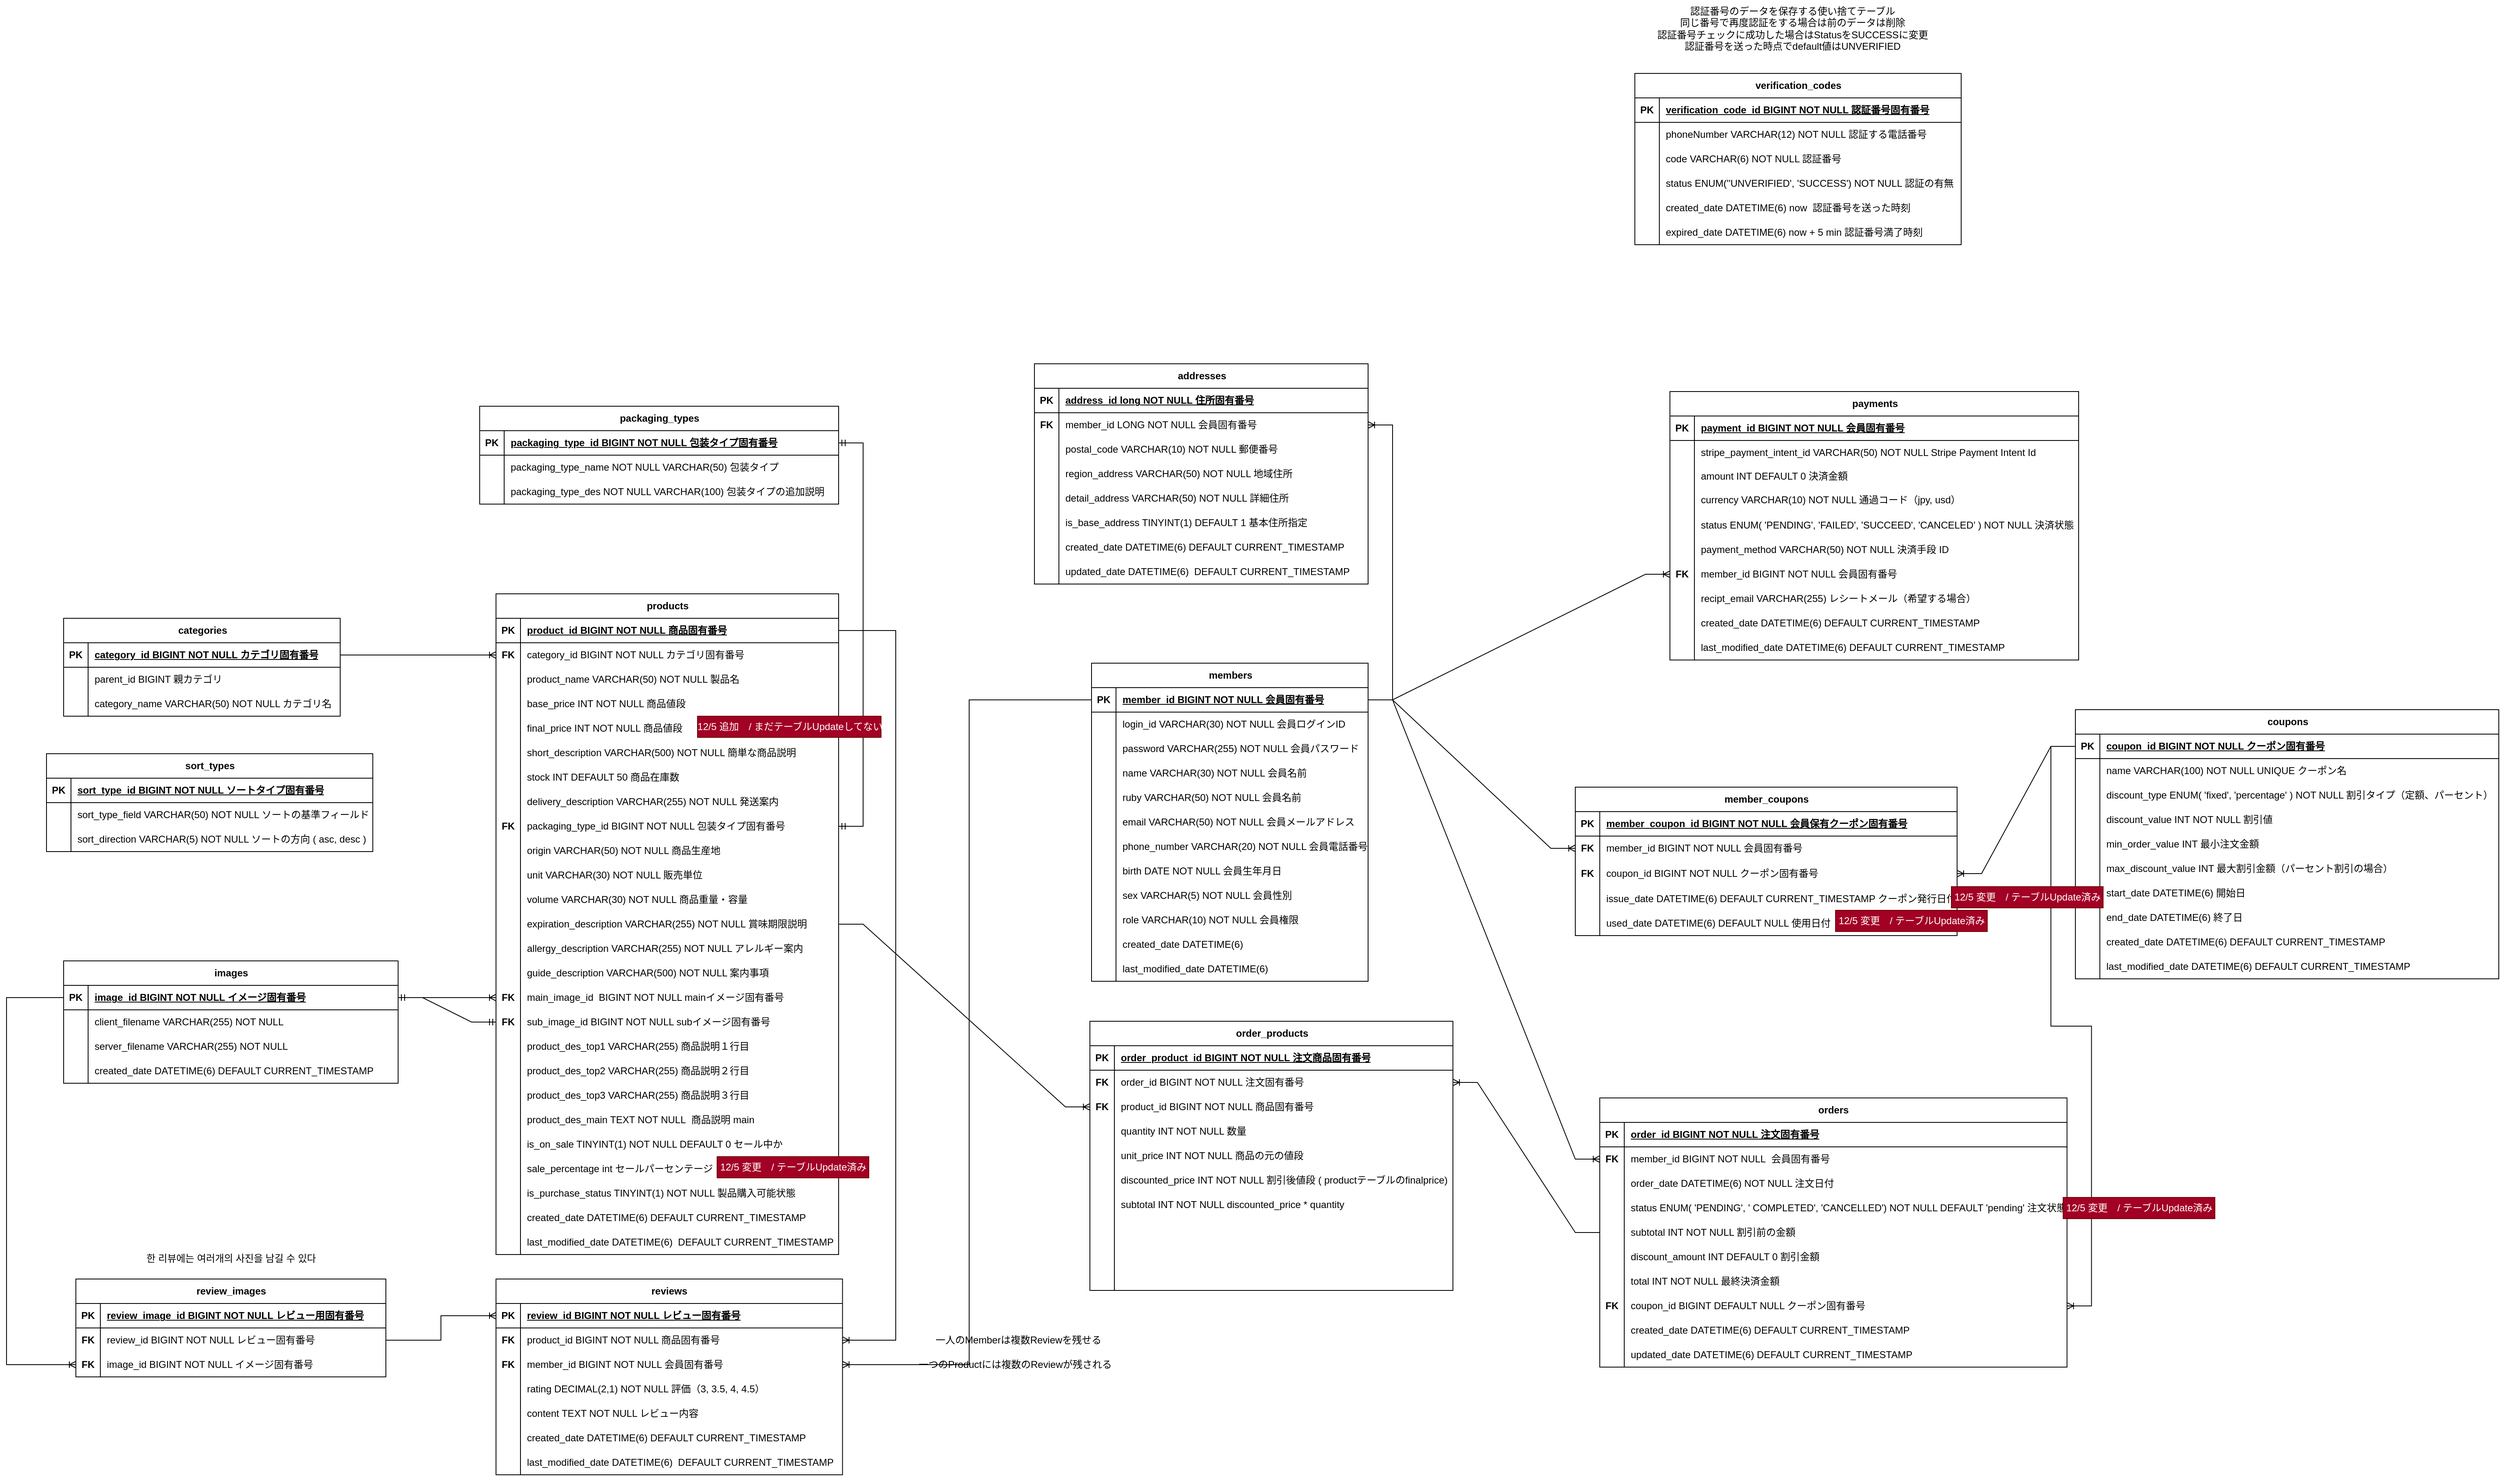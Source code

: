 <mxfile version="25.0.2">
  <diagram id="R2lEEEUBdFMjLlhIrx00" name="Page-1">
    <mxGraphModel dx="2577" dy="1135" grid="0" gridSize="10" guides="1" tooltips="1" connect="1" arrows="1" fold="1" page="0" pageScale="1" pageWidth="1200" pageHeight="1920" math="0" shadow="0" extFonts="Permanent Marker^https://fonts.googleapis.com/css?family=Permanent+Marker">
      <root>
        <mxCell id="0" />
        <mxCell id="1" parent="0" />
        <mxCell id="4rj970JniVTtiB0YuQnm-11" value="members" style="shape=table;startSize=30;container=1;collapsible=1;childLayout=tableLayout;fixedRows=1;rowLines=0;fontStyle=1;align=center;resizeLast=1;html=1;" parent="1" vertex="1">
          <mxGeometry x="70" y="415" width="339" height="390" as="geometry" />
        </mxCell>
        <mxCell id="4rj970JniVTtiB0YuQnm-12" value="" style="shape=tableRow;horizontal=0;startSize=0;swimlaneHead=0;swimlaneBody=0;fillColor=none;collapsible=0;dropTarget=0;points=[[0,0.5],[1,0.5]];portConstraint=eastwest;top=0;left=0;right=0;bottom=1;" parent="4rj970JniVTtiB0YuQnm-11" vertex="1">
          <mxGeometry y="30" width="339" height="30" as="geometry" />
        </mxCell>
        <mxCell id="4rj970JniVTtiB0YuQnm-13" value="PK" style="shape=partialRectangle;connectable=0;fillColor=none;top=0;left=0;bottom=0;right=0;fontStyle=1;overflow=hidden;whiteSpace=wrap;html=1;" parent="4rj970JniVTtiB0YuQnm-12" vertex="1">
          <mxGeometry width="30" height="30" as="geometry">
            <mxRectangle width="30" height="30" as="alternateBounds" />
          </mxGeometry>
        </mxCell>
        <mxCell id="4rj970JniVTtiB0YuQnm-14" value="member_id BIGINT NOT NULL 会員固有番号" style="shape=partialRectangle;connectable=0;fillColor=none;top=0;left=0;bottom=0;right=0;align=left;spacingLeft=6;fontStyle=5;overflow=hidden;whiteSpace=wrap;html=1;" parent="4rj970JniVTtiB0YuQnm-12" vertex="1">
          <mxGeometry x="30" width="309" height="30" as="geometry">
            <mxRectangle width="309" height="30" as="alternateBounds" />
          </mxGeometry>
        </mxCell>
        <mxCell id="4rj970JniVTtiB0YuQnm-27" value="" style="shape=tableRow;horizontal=0;startSize=0;swimlaneHead=0;swimlaneBody=0;fillColor=none;collapsible=0;dropTarget=0;points=[[0,0.5],[1,0.5]];portConstraint=eastwest;top=0;left=0;right=0;bottom=0;" parent="4rj970JniVTtiB0YuQnm-11" vertex="1">
          <mxGeometry y="60" width="339" height="30" as="geometry" />
        </mxCell>
        <mxCell id="4rj970JniVTtiB0YuQnm-28" value="" style="shape=partialRectangle;connectable=0;fillColor=none;top=0;left=0;bottom=0;right=0;editable=1;overflow=hidden;whiteSpace=wrap;html=1;" parent="4rj970JniVTtiB0YuQnm-27" vertex="1">
          <mxGeometry width="30" height="30" as="geometry">
            <mxRectangle width="30" height="30" as="alternateBounds" />
          </mxGeometry>
        </mxCell>
        <mxCell id="4rj970JniVTtiB0YuQnm-29" value="login_id VARCHAR(30) NOT NULL 会員ログインID" style="shape=partialRectangle;connectable=0;fillColor=none;top=0;left=0;bottom=0;right=0;align=left;spacingLeft=6;overflow=hidden;whiteSpace=wrap;html=1;" parent="4rj970JniVTtiB0YuQnm-27" vertex="1">
          <mxGeometry x="30" width="309" height="30" as="geometry">
            <mxRectangle width="309" height="30" as="alternateBounds" />
          </mxGeometry>
        </mxCell>
        <mxCell id="4rj970JniVTtiB0YuQnm-18" value="" style="shape=tableRow;horizontal=0;startSize=0;swimlaneHead=0;swimlaneBody=0;fillColor=none;collapsible=0;dropTarget=0;points=[[0,0.5],[1,0.5]];portConstraint=eastwest;top=0;left=0;right=0;bottom=0;" parent="4rj970JniVTtiB0YuQnm-11" vertex="1">
          <mxGeometry y="90" width="339" height="30" as="geometry" />
        </mxCell>
        <mxCell id="4rj970JniVTtiB0YuQnm-19" value="" style="shape=partialRectangle;connectable=0;fillColor=none;top=0;left=0;bottom=0;right=0;editable=1;overflow=hidden;whiteSpace=wrap;html=1;" parent="4rj970JniVTtiB0YuQnm-18" vertex="1">
          <mxGeometry width="30" height="30" as="geometry">
            <mxRectangle width="30" height="30" as="alternateBounds" />
          </mxGeometry>
        </mxCell>
        <mxCell id="4rj970JniVTtiB0YuQnm-20" value="password VARCHAR(255) NOT NULL 会員パスワード" style="shape=partialRectangle;connectable=0;fillColor=none;top=0;left=0;bottom=0;right=0;align=left;spacingLeft=6;overflow=hidden;whiteSpace=wrap;html=1;" parent="4rj970JniVTtiB0YuQnm-18" vertex="1">
          <mxGeometry x="30" width="309" height="30" as="geometry">
            <mxRectangle width="309" height="30" as="alternateBounds" />
          </mxGeometry>
        </mxCell>
        <mxCell id="4rj970JniVTtiB0YuQnm-15" value="" style="shape=tableRow;horizontal=0;startSize=0;swimlaneHead=0;swimlaneBody=0;fillColor=none;collapsible=0;dropTarget=0;points=[[0,0.5],[1,0.5]];portConstraint=eastwest;top=0;left=0;right=0;bottom=0;" parent="4rj970JniVTtiB0YuQnm-11" vertex="1">
          <mxGeometry y="120" width="339" height="30" as="geometry" />
        </mxCell>
        <mxCell id="4rj970JniVTtiB0YuQnm-16" value="" style="shape=partialRectangle;connectable=0;fillColor=none;top=0;left=0;bottom=0;right=0;editable=1;overflow=hidden;whiteSpace=wrap;html=1;" parent="4rj970JniVTtiB0YuQnm-15" vertex="1">
          <mxGeometry width="30" height="30" as="geometry">
            <mxRectangle width="30" height="30" as="alternateBounds" />
          </mxGeometry>
        </mxCell>
        <mxCell id="4rj970JniVTtiB0YuQnm-17" value="name VARCHAR(30) NOT NULL 会員名前" style="shape=partialRectangle;connectable=0;fillColor=none;top=0;left=0;bottom=0;right=0;align=left;spacingLeft=6;overflow=hidden;whiteSpace=wrap;html=1;" parent="4rj970JniVTtiB0YuQnm-15" vertex="1">
          <mxGeometry x="30" width="309" height="30" as="geometry">
            <mxRectangle width="309" height="30" as="alternateBounds" />
          </mxGeometry>
        </mxCell>
        <mxCell id="5E-sho-F408HgoppzAvD-69" value="" style="shape=tableRow;horizontal=0;startSize=0;swimlaneHead=0;swimlaneBody=0;fillColor=none;collapsible=0;dropTarget=0;points=[[0,0.5],[1,0.5]];portConstraint=eastwest;top=0;left=0;right=0;bottom=0;" parent="4rj970JniVTtiB0YuQnm-11" vertex="1">
          <mxGeometry y="150" width="339" height="30" as="geometry" />
        </mxCell>
        <mxCell id="5E-sho-F408HgoppzAvD-70" value="" style="shape=partialRectangle;connectable=0;fillColor=none;top=0;left=0;bottom=0;right=0;editable=1;overflow=hidden;whiteSpace=wrap;html=1;" parent="5E-sho-F408HgoppzAvD-69" vertex="1">
          <mxGeometry width="30" height="30" as="geometry">
            <mxRectangle width="30" height="30" as="alternateBounds" />
          </mxGeometry>
        </mxCell>
        <mxCell id="5E-sho-F408HgoppzAvD-71" value="ruby VARCHAR(50) NOT NULL 会員名前" style="shape=partialRectangle;connectable=0;fillColor=none;top=0;left=0;bottom=0;right=0;align=left;spacingLeft=6;overflow=hidden;whiteSpace=wrap;html=1;" parent="5E-sho-F408HgoppzAvD-69" vertex="1">
          <mxGeometry x="30" width="309" height="30" as="geometry">
            <mxRectangle width="309" height="30" as="alternateBounds" />
          </mxGeometry>
        </mxCell>
        <mxCell id="4rj970JniVTtiB0YuQnm-24" value="" style="shape=tableRow;horizontal=0;startSize=0;swimlaneHead=0;swimlaneBody=0;fillColor=none;collapsible=0;dropTarget=0;points=[[0,0.5],[1,0.5]];portConstraint=eastwest;top=0;left=0;right=0;bottom=0;" parent="4rj970JniVTtiB0YuQnm-11" vertex="1">
          <mxGeometry y="180" width="339" height="30" as="geometry" />
        </mxCell>
        <mxCell id="4rj970JniVTtiB0YuQnm-25" value="" style="shape=partialRectangle;connectable=0;fillColor=none;top=0;left=0;bottom=0;right=0;editable=1;overflow=hidden;whiteSpace=wrap;html=1;" parent="4rj970JniVTtiB0YuQnm-24" vertex="1">
          <mxGeometry width="30" height="30" as="geometry">
            <mxRectangle width="30" height="30" as="alternateBounds" />
          </mxGeometry>
        </mxCell>
        <mxCell id="4rj970JniVTtiB0YuQnm-26" value="email VARCHAR(50) NOT NULL 会員メールアドレス" style="shape=partialRectangle;connectable=0;fillColor=none;top=0;left=0;bottom=0;right=0;align=left;spacingLeft=6;overflow=hidden;whiteSpace=wrap;html=1;" parent="4rj970JniVTtiB0YuQnm-24" vertex="1">
          <mxGeometry x="30" width="309" height="30" as="geometry">
            <mxRectangle width="309" height="30" as="alternateBounds" />
          </mxGeometry>
        </mxCell>
        <mxCell id="4rj970JniVTtiB0YuQnm-21" value="" style="shape=tableRow;horizontal=0;startSize=0;swimlaneHead=0;swimlaneBody=0;fillColor=none;collapsible=0;dropTarget=0;points=[[0,0.5],[1,0.5]];portConstraint=eastwest;top=0;left=0;right=0;bottom=0;" parent="4rj970JniVTtiB0YuQnm-11" vertex="1">
          <mxGeometry y="210" width="339" height="30" as="geometry" />
        </mxCell>
        <mxCell id="4rj970JniVTtiB0YuQnm-22" value="" style="shape=partialRectangle;connectable=0;fillColor=none;top=0;left=0;bottom=0;right=0;editable=1;overflow=hidden;whiteSpace=wrap;html=1;" parent="4rj970JniVTtiB0YuQnm-21" vertex="1">
          <mxGeometry width="30" height="30" as="geometry">
            <mxRectangle width="30" height="30" as="alternateBounds" />
          </mxGeometry>
        </mxCell>
        <mxCell id="4rj970JniVTtiB0YuQnm-23" value="phone_number VARCHAR(20) NOT NULL 会員電話番号" style="shape=partialRectangle;connectable=0;fillColor=none;top=0;left=0;bottom=0;right=0;align=left;spacingLeft=6;overflow=hidden;whiteSpace=wrap;html=1;" parent="4rj970JniVTtiB0YuQnm-21" vertex="1">
          <mxGeometry x="30" width="309" height="30" as="geometry">
            <mxRectangle width="309" height="30" as="alternateBounds" />
          </mxGeometry>
        </mxCell>
        <mxCell id="2HojBRE6YS-cpurxrn24-1" value="" style="shape=tableRow;horizontal=0;startSize=0;swimlaneHead=0;swimlaneBody=0;fillColor=none;collapsible=0;dropTarget=0;points=[[0,0.5],[1,0.5]];portConstraint=eastwest;top=0;left=0;right=0;bottom=0;" parent="4rj970JniVTtiB0YuQnm-11" vertex="1">
          <mxGeometry y="240" width="339" height="30" as="geometry" />
        </mxCell>
        <mxCell id="2HojBRE6YS-cpurxrn24-2" value="" style="shape=partialRectangle;connectable=0;fillColor=none;top=0;left=0;bottom=0;right=0;editable=1;overflow=hidden;whiteSpace=wrap;html=1;" parent="2HojBRE6YS-cpurxrn24-1" vertex="1">
          <mxGeometry width="30" height="30" as="geometry">
            <mxRectangle width="30" height="30" as="alternateBounds" />
          </mxGeometry>
        </mxCell>
        <mxCell id="2HojBRE6YS-cpurxrn24-3" value="birth DATE NOT NULL 会員生年月日" style="shape=partialRectangle;connectable=0;fillColor=none;top=0;left=0;bottom=0;right=0;align=left;spacingLeft=6;overflow=hidden;whiteSpace=wrap;html=1;" parent="2HojBRE6YS-cpurxrn24-1" vertex="1">
          <mxGeometry x="30" width="309" height="30" as="geometry">
            <mxRectangle width="309" height="30" as="alternateBounds" />
          </mxGeometry>
        </mxCell>
        <mxCell id="4rj970JniVTtiB0YuQnm-30" value="" style="shape=tableRow;horizontal=0;startSize=0;swimlaneHead=0;swimlaneBody=0;fillColor=none;collapsible=0;dropTarget=0;points=[[0,0.5],[1,0.5]];portConstraint=eastwest;top=0;left=0;right=0;bottom=0;" parent="4rj970JniVTtiB0YuQnm-11" vertex="1">
          <mxGeometry y="270" width="339" height="30" as="geometry" />
        </mxCell>
        <mxCell id="4rj970JniVTtiB0YuQnm-31" value="" style="shape=partialRectangle;connectable=0;fillColor=none;top=0;left=0;bottom=0;right=0;editable=1;overflow=hidden;whiteSpace=wrap;html=1;" parent="4rj970JniVTtiB0YuQnm-30" vertex="1">
          <mxGeometry width="30" height="30" as="geometry">
            <mxRectangle width="30" height="30" as="alternateBounds" />
          </mxGeometry>
        </mxCell>
        <mxCell id="4rj970JniVTtiB0YuQnm-32" value="sex VARCHAR(5) NOT NULL 会員性別" style="shape=partialRectangle;connectable=0;fillColor=none;top=0;left=0;bottom=0;right=0;align=left;spacingLeft=6;overflow=hidden;whiteSpace=wrap;html=1;" parent="4rj970JniVTtiB0YuQnm-30" vertex="1">
          <mxGeometry x="30" width="309" height="30" as="geometry">
            <mxRectangle width="309" height="30" as="alternateBounds" />
          </mxGeometry>
        </mxCell>
        <mxCell id="2HojBRE6YS-cpurxrn24-382" value="" style="shape=tableRow;horizontal=0;startSize=0;swimlaneHead=0;swimlaneBody=0;fillColor=none;collapsible=0;dropTarget=0;points=[[0,0.5],[1,0.5]];portConstraint=eastwest;top=0;left=0;right=0;bottom=0;" parent="4rj970JniVTtiB0YuQnm-11" vertex="1">
          <mxGeometry y="300" width="339" height="30" as="geometry" />
        </mxCell>
        <mxCell id="2HojBRE6YS-cpurxrn24-383" value="" style="shape=partialRectangle;connectable=0;fillColor=none;top=0;left=0;bottom=0;right=0;editable=1;overflow=hidden;whiteSpace=wrap;html=1;" parent="2HojBRE6YS-cpurxrn24-382" vertex="1">
          <mxGeometry width="30" height="30" as="geometry">
            <mxRectangle width="30" height="30" as="alternateBounds" />
          </mxGeometry>
        </mxCell>
        <mxCell id="2HojBRE6YS-cpurxrn24-384" value="role VARCHAR(10) NOT NULL 会員権限" style="shape=partialRectangle;connectable=0;fillColor=none;top=0;left=0;bottom=0;right=0;align=left;spacingLeft=6;overflow=hidden;whiteSpace=wrap;html=1;" parent="2HojBRE6YS-cpurxrn24-382" vertex="1">
          <mxGeometry x="30" width="309" height="30" as="geometry">
            <mxRectangle width="309" height="30" as="alternateBounds" />
          </mxGeometry>
        </mxCell>
        <mxCell id="2HojBRE6YS-cpurxrn24-4" value="" style="shape=tableRow;horizontal=0;startSize=0;swimlaneHead=0;swimlaneBody=0;fillColor=none;collapsible=0;dropTarget=0;points=[[0,0.5],[1,0.5]];portConstraint=eastwest;top=0;left=0;right=0;bottom=0;" parent="4rj970JniVTtiB0YuQnm-11" vertex="1">
          <mxGeometry y="330" width="339" height="30" as="geometry" />
        </mxCell>
        <mxCell id="2HojBRE6YS-cpurxrn24-5" value="" style="shape=partialRectangle;connectable=0;fillColor=none;top=0;left=0;bottom=0;right=0;editable=1;overflow=hidden;whiteSpace=wrap;html=1;" parent="2HojBRE6YS-cpurxrn24-4" vertex="1">
          <mxGeometry width="30" height="30" as="geometry">
            <mxRectangle width="30" height="30" as="alternateBounds" />
          </mxGeometry>
        </mxCell>
        <mxCell id="2HojBRE6YS-cpurxrn24-6" value="created_date DATETIME(6)" style="shape=partialRectangle;connectable=0;fillColor=none;top=0;left=0;bottom=0;right=0;align=left;spacingLeft=6;overflow=hidden;whiteSpace=wrap;html=1;" parent="2HojBRE6YS-cpurxrn24-4" vertex="1">
          <mxGeometry x="30" width="309" height="30" as="geometry">
            <mxRectangle width="309" height="30" as="alternateBounds" />
          </mxGeometry>
        </mxCell>
        <mxCell id="2HojBRE6YS-cpurxrn24-7" value="" style="shape=tableRow;horizontal=0;startSize=0;swimlaneHead=0;swimlaneBody=0;fillColor=none;collapsible=0;dropTarget=0;points=[[0,0.5],[1,0.5]];portConstraint=eastwest;top=0;left=0;right=0;bottom=0;" parent="4rj970JniVTtiB0YuQnm-11" vertex="1">
          <mxGeometry y="360" width="339" height="30" as="geometry" />
        </mxCell>
        <mxCell id="2HojBRE6YS-cpurxrn24-8" value="" style="shape=partialRectangle;connectable=0;fillColor=none;top=0;left=0;bottom=0;right=0;editable=1;overflow=hidden;whiteSpace=wrap;html=1;" parent="2HojBRE6YS-cpurxrn24-7" vertex="1">
          <mxGeometry width="30" height="30" as="geometry">
            <mxRectangle width="30" height="30" as="alternateBounds" />
          </mxGeometry>
        </mxCell>
        <mxCell id="2HojBRE6YS-cpurxrn24-9" value="last_modified_date DATETIME(6)" style="shape=partialRectangle;connectable=0;fillColor=none;top=0;left=0;bottom=0;right=0;align=left;spacingLeft=6;overflow=hidden;whiteSpace=wrap;html=1;" parent="2HojBRE6YS-cpurxrn24-7" vertex="1">
          <mxGeometry x="30" width="309" height="30" as="geometry">
            <mxRectangle width="309" height="30" as="alternateBounds" />
          </mxGeometry>
        </mxCell>
        <mxCell id="4rj970JniVTtiB0YuQnm-36" value="addresses" style="shape=table;startSize=30;container=1;collapsible=1;childLayout=tableLayout;fixedRows=1;rowLines=0;fontStyle=1;align=center;resizeLast=1;html=1;" parent="1" vertex="1">
          <mxGeometry y="48" width="409" height="270" as="geometry" />
        </mxCell>
        <mxCell id="4rj970JniVTtiB0YuQnm-37" value="" style="shape=tableRow;horizontal=0;startSize=0;swimlaneHead=0;swimlaneBody=0;fillColor=none;collapsible=0;dropTarget=0;points=[[0,0.5],[1,0.5]];portConstraint=eastwest;top=0;left=0;right=0;bottom=1;" parent="4rj970JniVTtiB0YuQnm-36" vertex="1">
          <mxGeometry y="30" width="409" height="30" as="geometry" />
        </mxCell>
        <mxCell id="4rj970JniVTtiB0YuQnm-38" value="PK" style="shape=partialRectangle;connectable=0;fillColor=none;top=0;left=0;bottom=0;right=0;fontStyle=1;overflow=hidden;whiteSpace=wrap;html=1;" parent="4rj970JniVTtiB0YuQnm-37" vertex="1">
          <mxGeometry width="30" height="30" as="geometry">
            <mxRectangle width="30" height="30" as="alternateBounds" />
          </mxGeometry>
        </mxCell>
        <mxCell id="4rj970JniVTtiB0YuQnm-39" value="address_id long NOT NULL 住所固有番号" style="shape=partialRectangle;connectable=0;fillColor=none;top=0;left=0;bottom=0;right=0;align=left;spacingLeft=6;fontStyle=5;overflow=hidden;whiteSpace=wrap;html=1;" parent="4rj970JniVTtiB0YuQnm-37" vertex="1">
          <mxGeometry x="30" width="379" height="30" as="geometry">
            <mxRectangle width="379" height="30" as="alternateBounds" />
          </mxGeometry>
        </mxCell>
        <mxCell id="4rj970JniVTtiB0YuQnm-40" value="" style="shape=tableRow;horizontal=0;startSize=0;swimlaneHead=0;swimlaneBody=0;fillColor=none;collapsible=0;dropTarget=0;points=[[0,0.5],[1,0.5]];portConstraint=eastwest;top=0;left=0;right=0;bottom=0;" parent="4rj970JniVTtiB0YuQnm-36" vertex="1">
          <mxGeometry y="60" width="409" height="30" as="geometry" />
        </mxCell>
        <mxCell id="4rj970JniVTtiB0YuQnm-41" value="&lt;b&gt;FK&lt;/b&gt;" style="shape=partialRectangle;connectable=0;fillColor=none;top=0;left=0;bottom=0;right=0;editable=1;overflow=hidden;whiteSpace=wrap;html=1;" parent="4rj970JniVTtiB0YuQnm-40" vertex="1">
          <mxGeometry width="30" height="30" as="geometry">
            <mxRectangle width="30" height="30" as="alternateBounds" />
          </mxGeometry>
        </mxCell>
        <mxCell id="4rj970JniVTtiB0YuQnm-42" value="member_id LONG NOT NULL 会員固有番号" style="shape=partialRectangle;connectable=0;fillColor=none;top=0;left=0;bottom=0;right=0;align=left;spacingLeft=6;overflow=hidden;whiteSpace=wrap;html=1;" parent="4rj970JniVTtiB0YuQnm-40" vertex="1">
          <mxGeometry x="30" width="379" height="30" as="geometry">
            <mxRectangle width="379" height="30" as="alternateBounds" />
          </mxGeometry>
        </mxCell>
        <mxCell id="4rj970JniVTtiB0YuQnm-43" value="" style="shape=tableRow;horizontal=0;startSize=0;swimlaneHead=0;swimlaneBody=0;fillColor=none;collapsible=0;dropTarget=0;points=[[0,0.5],[1,0.5]];portConstraint=eastwest;top=0;left=0;right=0;bottom=0;" parent="4rj970JniVTtiB0YuQnm-36" vertex="1">
          <mxGeometry y="90" width="409" height="30" as="geometry" />
        </mxCell>
        <mxCell id="4rj970JniVTtiB0YuQnm-44" value="" style="shape=partialRectangle;connectable=0;fillColor=none;top=0;left=0;bottom=0;right=0;editable=1;overflow=hidden;whiteSpace=wrap;html=1;" parent="4rj970JniVTtiB0YuQnm-43" vertex="1">
          <mxGeometry width="30" height="30" as="geometry">
            <mxRectangle width="30" height="30" as="alternateBounds" />
          </mxGeometry>
        </mxCell>
        <mxCell id="4rj970JniVTtiB0YuQnm-45" value="postal_code VARCHAR(10) NOT NULL 郵便番号" style="shape=partialRectangle;connectable=0;fillColor=none;top=0;left=0;bottom=0;right=0;align=left;spacingLeft=6;overflow=hidden;whiteSpace=wrap;html=1;" parent="4rj970JniVTtiB0YuQnm-43" vertex="1">
          <mxGeometry x="30" width="379" height="30" as="geometry">
            <mxRectangle width="379" height="30" as="alternateBounds" />
          </mxGeometry>
        </mxCell>
        <mxCell id="2HojBRE6YS-cpurxrn24-62" value="" style="shape=tableRow;horizontal=0;startSize=0;swimlaneHead=0;swimlaneBody=0;fillColor=none;collapsible=0;dropTarget=0;points=[[0,0.5],[1,0.5]];portConstraint=eastwest;top=0;left=0;right=0;bottom=0;" parent="4rj970JniVTtiB0YuQnm-36" vertex="1">
          <mxGeometry y="120" width="409" height="30" as="geometry" />
        </mxCell>
        <mxCell id="2HojBRE6YS-cpurxrn24-63" value="" style="shape=partialRectangle;connectable=0;fillColor=none;top=0;left=0;bottom=0;right=0;editable=1;overflow=hidden;whiteSpace=wrap;html=1;" parent="2HojBRE6YS-cpurxrn24-62" vertex="1">
          <mxGeometry width="30" height="30" as="geometry">
            <mxRectangle width="30" height="30" as="alternateBounds" />
          </mxGeometry>
        </mxCell>
        <mxCell id="2HojBRE6YS-cpurxrn24-64" value="region_address VARCHAR(50) NOT NULL 地域住所" style="shape=partialRectangle;connectable=0;fillColor=none;top=0;left=0;bottom=0;right=0;align=left;spacingLeft=6;overflow=hidden;whiteSpace=wrap;html=1;" parent="2HojBRE6YS-cpurxrn24-62" vertex="1">
          <mxGeometry x="30" width="379" height="30" as="geometry">
            <mxRectangle width="379" height="30" as="alternateBounds" />
          </mxGeometry>
        </mxCell>
        <mxCell id="2HojBRE6YS-cpurxrn24-80" value="" style="shape=tableRow;horizontal=0;startSize=0;swimlaneHead=0;swimlaneBody=0;fillColor=none;collapsible=0;dropTarget=0;points=[[0,0.5],[1,0.5]];portConstraint=eastwest;top=0;left=0;right=0;bottom=0;" parent="4rj970JniVTtiB0YuQnm-36" vertex="1">
          <mxGeometry y="150" width="409" height="30" as="geometry" />
        </mxCell>
        <mxCell id="2HojBRE6YS-cpurxrn24-81" value="" style="shape=partialRectangle;connectable=0;fillColor=none;top=0;left=0;bottom=0;right=0;editable=1;overflow=hidden;whiteSpace=wrap;html=1;" parent="2HojBRE6YS-cpurxrn24-80" vertex="1">
          <mxGeometry width="30" height="30" as="geometry">
            <mxRectangle width="30" height="30" as="alternateBounds" />
          </mxGeometry>
        </mxCell>
        <mxCell id="2HojBRE6YS-cpurxrn24-82" value="detail_address VARCHAR(50) NOT NULL 詳細住所" style="shape=partialRectangle;connectable=0;fillColor=none;top=0;left=0;bottom=0;right=0;align=left;spacingLeft=6;overflow=hidden;whiteSpace=wrap;html=1;" parent="2HojBRE6YS-cpurxrn24-80" vertex="1">
          <mxGeometry x="30" width="379" height="30" as="geometry">
            <mxRectangle width="379" height="30" as="alternateBounds" />
          </mxGeometry>
        </mxCell>
        <mxCell id="2HojBRE6YS-cpurxrn24-77" value="" style="shape=tableRow;horizontal=0;startSize=0;swimlaneHead=0;swimlaneBody=0;fillColor=none;collapsible=0;dropTarget=0;points=[[0,0.5],[1,0.5]];portConstraint=eastwest;top=0;left=0;right=0;bottom=0;" parent="4rj970JniVTtiB0YuQnm-36" vertex="1">
          <mxGeometry y="180" width="409" height="30" as="geometry" />
        </mxCell>
        <mxCell id="2HojBRE6YS-cpurxrn24-78" value="" style="shape=partialRectangle;connectable=0;fillColor=none;top=0;left=0;bottom=0;right=0;editable=1;overflow=hidden;whiteSpace=wrap;html=1;" parent="2HojBRE6YS-cpurxrn24-77" vertex="1">
          <mxGeometry width="30" height="30" as="geometry">
            <mxRectangle width="30" height="30" as="alternateBounds" />
          </mxGeometry>
        </mxCell>
        <mxCell id="2HojBRE6YS-cpurxrn24-79" value="is_base_address TINYINT(1) DEFAULT 1 基本住所指定" style="shape=partialRectangle;connectable=0;fillColor=none;top=0;left=0;bottom=0;right=0;align=left;spacingLeft=6;overflow=hidden;whiteSpace=wrap;html=1;" parent="2HojBRE6YS-cpurxrn24-77" vertex="1">
          <mxGeometry x="30" width="379" height="30" as="geometry">
            <mxRectangle width="379" height="30" as="alternateBounds" />
          </mxGeometry>
        </mxCell>
        <mxCell id="2HojBRE6YS-cpurxrn24-71" value="" style="shape=tableRow;horizontal=0;startSize=0;swimlaneHead=0;swimlaneBody=0;fillColor=none;collapsible=0;dropTarget=0;points=[[0,0.5],[1,0.5]];portConstraint=eastwest;top=0;left=0;right=0;bottom=0;" parent="4rj970JniVTtiB0YuQnm-36" vertex="1">
          <mxGeometry y="210" width="409" height="30" as="geometry" />
        </mxCell>
        <mxCell id="2HojBRE6YS-cpurxrn24-72" value="" style="shape=partialRectangle;connectable=0;fillColor=none;top=0;left=0;bottom=0;right=0;editable=1;overflow=hidden;whiteSpace=wrap;html=1;" parent="2HojBRE6YS-cpurxrn24-71" vertex="1">
          <mxGeometry width="30" height="30" as="geometry">
            <mxRectangle width="30" height="30" as="alternateBounds" />
          </mxGeometry>
        </mxCell>
        <mxCell id="2HojBRE6YS-cpurxrn24-73" value="created_date DATETIME(6) DEFAULT CURRENT_TIMESTAMP" style="shape=partialRectangle;connectable=0;fillColor=none;top=0;left=0;bottom=0;right=0;align=left;spacingLeft=6;overflow=hidden;whiteSpace=wrap;html=1;" parent="2HojBRE6YS-cpurxrn24-71" vertex="1">
          <mxGeometry x="30" width="379" height="30" as="geometry">
            <mxRectangle width="379" height="30" as="alternateBounds" />
          </mxGeometry>
        </mxCell>
        <mxCell id="2HojBRE6YS-cpurxrn24-65" value="" style="shape=tableRow;horizontal=0;startSize=0;swimlaneHead=0;swimlaneBody=0;fillColor=none;collapsible=0;dropTarget=0;points=[[0,0.5],[1,0.5]];portConstraint=eastwest;top=0;left=0;right=0;bottom=0;" parent="4rj970JniVTtiB0YuQnm-36" vertex="1">
          <mxGeometry y="240" width="409" height="30" as="geometry" />
        </mxCell>
        <mxCell id="2HojBRE6YS-cpurxrn24-66" value="" style="shape=partialRectangle;connectable=0;fillColor=none;top=0;left=0;bottom=0;right=0;editable=1;overflow=hidden;whiteSpace=wrap;html=1;" parent="2HojBRE6YS-cpurxrn24-65" vertex="1">
          <mxGeometry width="30" height="30" as="geometry">
            <mxRectangle width="30" height="30" as="alternateBounds" />
          </mxGeometry>
        </mxCell>
        <mxCell id="2HojBRE6YS-cpurxrn24-67" value="updated_date DATETIME(6)&amp;nbsp; DEFAULT CURRENT_TIMESTAMP" style="shape=partialRectangle;connectable=0;fillColor=none;top=0;left=0;bottom=0;right=0;align=left;spacingLeft=6;overflow=hidden;whiteSpace=wrap;html=1;" parent="2HojBRE6YS-cpurxrn24-65" vertex="1">
          <mxGeometry x="30" width="379" height="30" as="geometry">
            <mxRectangle width="379" height="30" as="alternateBounds" />
          </mxGeometry>
        </mxCell>
        <mxCell id="2HojBRE6YS-cpurxrn24-10" value="products" style="shape=table;startSize=30;container=1;collapsible=1;childLayout=tableLayout;fixedRows=1;rowLines=0;fontStyle=1;align=center;resizeLast=1;html=1;" parent="1" vertex="1">
          <mxGeometry x="-660" y="330" width="420" height="810" as="geometry" />
        </mxCell>
        <mxCell id="2HojBRE6YS-cpurxrn24-11" value="" style="shape=tableRow;horizontal=0;startSize=0;swimlaneHead=0;swimlaneBody=0;fillColor=none;collapsible=0;dropTarget=0;points=[[0,0.5],[1,0.5]];portConstraint=eastwest;top=0;left=0;right=0;bottom=1;" parent="2HojBRE6YS-cpurxrn24-10" vertex="1">
          <mxGeometry y="30" width="420" height="30" as="geometry" />
        </mxCell>
        <mxCell id="2HojBRE6YS-cpurxrn24-12" value="PK" style="shape=partialRectangle;connectable=0;fillColor=none;top=0;left=0;bottom=0;right=0;fontStyle=1;overflow=hidden;whiteSpace=wrap;html=1;" parent="2HojBRE6YS-cpurxrn24-11" vertex="1">
          <mxGeometry width="30" height="30" as="geometry">
            <mxRectangle width="30" height="30" as="alternateBounds" />
          </mxGeometry>
        </mxCell>
        <mxCell id="2HojBRE6YS-cpurxrn24-13" value="product_id BIGINT NOT NULL 商品固有番号" style="shape=partialRectangle;connectable=0;fillColor=none;top=0;left=0;bottom=0;right=0;align=left;spacingLeft=6;fontStyle=5;overflow=hidden;whiteSpace=wrap;html=1;" parent="2HojBRE6YS-cpurxrn24-11" vertex="1">
          <mxGeometry x="30" width="390" height="30" as="geometry">
            <mxRectangle width="390" height="30" as="alternateBounds" />
          </mxGeometry>
        </mxCell>
        <mxCell id="5E-sho-F408HgoppzAvD-104" value="" style="shape=tableRow;horizontal=0;startSize=0;swimlaneHead=0;swimlaneBody=0;fillColor=none;collapsible=0;dropTarget=0;points=[[0,0.5],[1,0.5]];portConstraint=eastwest;top=0;left=0;right=0;bottom=0;" parent="2HojBRE6YS-cpurxrn24-10" vertex="1">
          <mxGeometry y="60" width="420" height="30" as="geometry" />
        </mxCell>
        <mxCell id="5E-sho-F408HgoppzAvD-105" value="&lt;b&gt;FK&lt;/b&gt;" style="shape=partialRectangle;connectable=0;fillColor=none;top=0;left=0;bottom=0;right=0;editable=1;overflow=hidden;whiteSpace=wrap;html=1;" parent="5E-sho-F408HgoppzAvD-104" vertex="1">
          <mxGeometry width="30" height="30" as="geometry">
            <mxRectangle width="30" height="30" as="alternateBounds" />
          </mxGeometry>
        </mxCell>
        <mxCell id="5E-sho-F408HgoppzAvD-106" value="category_id BIGINT NOT NULL カテゴリ固有番号" style="shape=partialRectangle;connectable=0;fillColor=none;top=0;left=0;bottom=0;right=0;align=left;spacingLeft=6;overflow=hidden;whiteSpace=wrap;html=1;" parent="5E-sho-F408HgoppzAvD-104" vertex="1">
          <mxGeometry x="30" width="390" height="30" as="geometry">
            <mxRectangle width="390" height="30" as="alternateBounds" />
          </mxGeometry>
        </mxCell>
        <mxCell id="2HojBRE6YS-cpurxrn24-14" value="" style="shape=tableRow;horizontal=0;startSize=0;swimlaneHead=0;swimlaneBody=0;fillColor=none;collapsible=0;dropTarget=0;points=[[0,0.5],[1,0.5]];portConstraint=eastwest;top=0;left=0;right=0;bottom=0;" parent="2HojBRE6YS-cpurxrn24-10" vertex="1">
          <mxGeometry y="90" width="420" height="30" as="geometry" />
        </mxCell>
        <mxCell id="2HojBRE6YS-cpurxrn24-15" value="" style="shape=partialRectangle;connectable=0;fillColor=none;top=0;left=0;bottom=0;right=0;editable=1;overflow=hidden;whiteSpace=wrap;html=1;" parent="2HojBRE6YS-cpurxrn24-14" vertex="1">
          <mxGeometry width="30" height="30" as="geometry">
            <mxRectangle width="30" height="30" as="alternateBounds" />
          </mxGeometry>
        </mxCell>
        <mxCell id="2HojBRE6YS-cpurxrn24-16" value="product_name VARCHAR(50) NOT NULL 製品名" style="shape=partialRectangle;connectable=0;fillColor=none;top=0;left=0;bottom=0;right=0;align=left;spacingLeft=6;overflow=hidden;whiteSpace=wrap;html=1;" parent="2HojBRE6YS-cpurxrn24-14" vertex="1">
          <mxGeometry x="30" width="390" height="30" as="geometry">
            <mxRectangle width="390" height="30" as="alternateBounds" />
          </mxGeometry>
        </mxCell>
        <mxCell id="2HojBRE6YS-cpurxrn24-17" value="" style="shape=tableRow;horizontal=0;startSize=0;swimlaneHead=0;swimlaneBody=0;fillColor=none;collapsible=0;dropTarget=0;points=[[0,0.5],[1,0.5]];portConstraint=eastwest;top=0;left=0;right=0;bottom=0;" parent="2HojBRE6YS-cpurxrn24-10" vertex="1">
          <mxGeometry y="120" width="420" height="30" as="geometry" />
        </mxCell>
        <mxCell id="2HojBRE6YS-cpurxrn24-18" value="" style="shape=partialRectangle;connectable=0;fillColor=none;top=0;left=0;bottom=0;right=0;editable=1;overflow=hidden;whiteSpace=wrap;html=1;" parent="2HojBRE6YS-cpurxrn24-17" vertex="1">
          <mxGeometry width="30" height="30" as="geometry">
            <mxRectangle width="30" height="30" as="alternateBounds" />
          </mxGeometry>
        </mxCell>
        <mxCell id="2HojBRE6YS-cpurxrn24-19" value="base_price INT NOT NULL 商品値段" style="shape=partialRectangle;connectable=0;fillColor=none;top=0;left=0;bottom=0;right=0;align=left;spacingLeft=6;overflow=hidden;whiteSpace=wrap;html=1;" parent="2HojBRE6YS-cpurxrn24-17" vertex="1">
          <mxGeometry x="30" width="390" height="30" as="geometry">
            <mxRectangle width="390" height="30" as="alternateBounds" />
          </mxGeometry>
        </mxCell>
        <mxCell id="BmimQ6ejtAaD5Aq1w6oQ-4" value="" style="shape=tableRow;horizontal=0;startSize=0;swimlaneHead=0;swimlaneBody=0;fillColor=none;collapsible=0;dropTarget=0;points=[[0,0.5],[1,0.5]];portConstraint=eastwest;top=0;left=0;right=0;bottom=0;" vertex="1" parent="2HojBRE6YS-cpurxrn24-10">
          <mxGeometry y="150" width="420" height="30" as="geometry" />
        </mxCell>
        <mxCell id="BmimQ6ejtAaD5Aq1w6oQ-5" value="" style="shape=partialRectangle;connectable=0;fillColor=none;top=0;left=0;bottom=0;right=0;editable=1;overflow=hidden;whiteSpace=wrap;html=1;" vertex="1" parent="BmimQ6ejtAaD5Aq1w6oQ-4">
          <mxGeometry width="30" height="30" as="geometry">
            <mxRectangle width="30" height="30" as="alternateBounds" />
          </mxGeometry>
        </mxCell>
        <mxCell id="BmimQ6ejtAaD5Aq1w6oQ-6" value="final_price INT NOT NULL 商品値段" style="shape=partialRectangle;connectable=0;fillColor=none;top=0;left=0;bottom=0;right=0;align=left;spacingLeft=6;overflow=hidden;whiteSpace=wrap;html=1;" vertex="1" parent="BmimQ6ejtAaD5Aq1w6oQ-4">
          <mxGeometry x="30" width="390" height="30" as="geometry">
            <mxRectangle width="390" height="30" as="alternateBounds" />
          </mxGeometry>
        </mxCell>
        <mxCell id="2HojBRE6YS-cpurxrn24-20" value="" style="shape=tableRow;horizontal=0;startSize=0;swimlaneHead=0;swimlaneBody=0;fillColor=none;collapsible=0;dropTarget=0;points=[[0,0.5],[1,0.5]];portConstraint=eastwest;top=0;left=0;right=0;bottom=0;" parent="2HojBRE6YS-cpurxrn24-10" vertex="1">
          <mxGeometry y="180" width="420" height="30" as="geometry" />
        </mxCell>
        <mxCell id="2HojBRE6YS-cpurxrn24-21" value="" style="shape=partialRectangle;connectable=0;fillColor=none;top=0;left=0;bottom=0;right=0;editable=1;overflow=hidden;whiteSpace=wrap;html=1;" parent="2HojBRE6YS-cpurxrn24-20" vertex="1">
          <mxGeometry width="30" height="30" as="geometry">
            <mxRectangle width="30" height="30" as="alternateBounds" />
          </mxGeometry>
        </mxCell>
        <mxCell id="2HojBRE6YS-cpurxrn24-22" value="short_description VARCHAR(500) NOT NULL 簡単な商品説明" style="shape=partialRectangle;connectable=0;fillColor=none;top=0;left=0;bottom=0;right=0;align=left;spacingLeft=6;overflow=hidden;whiteSpace=wrap;html=1;" parent="2HojBRE6YS-cpurxrn24-20" vertex="1">
          <mxGeometry x="30" width="390" height="30" as="geometry">
            <mxRectangle width="390" height="30" as="alternateBounds" />
          </mxGeometry>
        </mxCell>
        <mxCell id="2HojBRE6YS-cpurxrn24-23" value="" style="shape=tableRow;horizontal=0;startSize=0;swimlaneHead=0;swimlaneBody=0;fillColor=none;collapsible=0;dropTarget=0;points=[[0,0.5],[1,0.5]];portConstraint=eastwest;top=0;left=0;right=0;bottom=0;" parent="2HojBRE6YS-cpurxrn24-10" vertex="1">
          <mxGeometry y="210" width="420" height="30" as="geometry" />
        </mxCell>
        <mxCell id="2HojBRE6YS-cpurxrn24-24" value="" style="shape=partialRectangle;connectable=0;fillColor=none;top=0;left=0;bottom=0;right=0;editable=1;overflow=hidden;whiteSpace=wrap;html=1;" parent="2HojBRE6YS-cpurxrn24-23" vertex="1">
          <mxGeometry width="30" height="30" as="geometry">
            <mxRectangle width="30" height="30" as="alternateBounds" />
          </mxGeometry>
        </mxCell>
        <mxCell id="2HojBRE6YS-cpurxrn24-25" value="stock INT DEFAULT 50 商品在庫数" style="shape=partialRectangle;connectable=0;fillColor=none;top=0;left=0;bottom=0;right=0;align=left;spacingLeft=6;overflow=hidden;whiteSpace=wrap;html=1;" parent="2HojBRE6YS-cpurxrn24-23" vertex="1">
          <mxGeometry x="30" width="390" height="30" as="geometry">
            <mxRectangle width="390" height="30" as="alternateBounds" />
          </mxGeometry>
        </mxCell>
        <mxCell id="5E-sho-F408HgoppzAvD-89" value="" style="shape=tableRow;horizontal=0;startSize=0;swimlaneHead=0;swimlaneBody=0;fillColor=none;collapsible=0;dropTarget=0;points=[[0,0.5],[1,0.5]];portConstraint=eastwest;top=0;left=0;right=0;bottom=0;" parent="2HojBRE6YS-cpurxrn24-10" vertex="1">
          <mxGeometry y="240" width="420" height="30" as="geometry" />
        </mxCell>
        <mxCell id="5E-sho-F408HgoppzAvD-90" value="" style="shape=partialRectangle;connectable=0;fillColor=none;top=0;left=0;bottom=0;right=0;editable=1;overflow=hidden;whiteSpace=wrap;html=1;" parent="5E-sho-F408HgoppzAvD-89" vertex="1">
          <mxGeometry width="30" height="30" as="geometry">
            <mxRectangle width="30" height="30" as="alternateBounds" />
          </mxGeometry>
        </mxCell>
        <mxCell id="5E-sho-F408HgoppzAvD-91" value="delivery_description VARCHAR(255) NOT NULL 発送案内" style="shape=partialRectangle;connectable=0;fillColor=none;top=0;left=0;bottom=0;right=0;align=left;spacingLeft=6;overflow=hidden;whiteSpace=wrap;html=1;" parent="5E-sho-F408HgoppzAvD-89" vertex="1">
          <mxGeometry x="30" width="390" height="30" as="geometry">
            <mxRectangle width="390" height="30" as="alternateBounds" />
          </mxGeometry>
        </mxCell>
        <mxCell id="5E-sho-F408HgoppzAvD-159" value="" style="shape=tableRow;horizontal=0;startSize=0;swimlaneHead=0;swimlaneBody=0;fillColor=none;collapsible=0;dropTarget=0;points=[[0,0.5],[1,0.5]];portConstraint=eastwest;top=0;left=0;right=0;bottom=0;" parent="2HojBRE6YS-cpurxrn24-10" vertex="1">
          <mxGeometry y="270" width="420" height="30" as="geometry" />
        </mxCell>
        <mxCell id="5E-sho-F408HgoppzAvD-160" value="&lt;b&gt;FK&lt;/b&gt;" style="shape=partialRectangle;connectable=0;fillColor=none;top=0;left=0;bottom=0;right=0;editable=1;overflow=hidden;whiteSpace=wrap;html=1;labelBorderColor=none;textShadow=0;" parent="5E-sho-F408HgoppzAvD-159" vertex="1">
          <mxGeometry width="30" height="30" as="geometry">
            <mxRectangle width="30" height="30" as="alternateBounds" />
          </mxGeometry>
        </mxCell>
        <mxCell id="5E-sho-F408HgoppzAvD-161" value="packaging_type_id BIGINT NOT NULL 包装タイプ固有番号" style="shape=partialRectangle;connectable=0;fillColor=none;top=0;left=0;bottom=0;right=0;align=left;spacingLeft=6;overflow=hidden;whiteSpace=wrap;html=1;" parent="5E-sho-F408HgoppzAvD-159" vertex="1">
          <mxGeometry x="30" width="390" height="30" as="geometry">
            <mxRectangle width="390" height="30" as="alternateBounds" />
          </mxGeometry>
        </mxCell>
        <mxCell id="2HojBRE6YS-cpurxrn24-56" value="" style="shape=tableRow;horizontal=0;startSize=0;swimlaneHead=0;swimlaneBody=0;fillColor=none;collapsible=0;dropTarget=0;points=[[0,0.5],[1,0.5]];portConstraint=eastwest;top=0;left=0;right=0;bottom=0;" parent="2HojBRE6YS-cpurxrn24-10" vertex="1">
          <mxGeometry y="300" width="420" height="30" as="geometry" />
        </mxCell>
        <mxCell id="2HojBRE6YS-cpurxrn24-57" value="" style="shape=partialRectangle;connectable=0;fillColor=none;top=0;left=0;bottom=0;right=0;editable=1;overflow=hidden;whiteSpace=wrap;html=1;" parent="2HojBRE6YS-cpurxrn24-56" vertex="1">
          <mxGeometry width="30" height="30" as="geometry">
            <mxRectangle width="30" height="30" as="alternateBounds" />
          </mxGeometry>
        </mxCell>
        <mxCell id="2HojBRE6YS-cpurxrn24-58" value="origin VARCHAR(50) NOT NULL 商品生産地" style="shape=partialRectangle;connectable=0;fillColor=none;top=0;left=0;bottom=0;right=0;align=left;spacingLeft=6;overflow=hidden;whiteSpace=wrap;html=1;" parent="2HojBRE6YS-cpurxrn24-56" vertex="1">
          <mxGeometry x="30" width="390" height="30" as="geometry">
            <mxRectangle width="390" height="30" as="alternateBounds" />
          </mxGeometry>
        </mxCell>
        <mxCell id="5E-sho-F408HgoppzAvD-92" value="" style="shape=tableRow;horizontal=0;startSize=0;swimlaneHead=0;swimlaneBody=0;fillColor=none;collapsible=0;dropTarget=0;points=[[0,0.5],[1,0.5]];portConstraint=eastwest;top=0;left=0;right=0;bottom=0;" parent="2HojBRE6YS-cpurxrn24-10" vertex="1">
          <mxGeometry y="330" width="420" height="30" as="geometry" />
        </mxCell>
        <mxCell id="5E-sho-F408HgoppzAvD-93" value="" style="shape=partialRectangle;connectable=0;fillColor=none;top=0;left=0;bottom=0;right=0;editable=1;overflow=hidden;whiteSpace=wrap;html=1;" parent="5E-sho-F408HgoppzAvD-92" vertex="1">
          <mxGeometry width="30" height="30" as="geometry">
            <mxRectangle width="30" height="30" as="alternateBounds" />
          </mxGeometry>
        </mxCell>
        <mxCell id="5E-sho-F408HgoppzAvD-94" value="unit VARCHAR(30) NOT NULL 販売単位" style="shape=partialRectangle;connectable=0;fillColor=none;top=0;left=0;bottom=0;right=0;align=left;spacingLeft=6;overflow=hidden;whiteSpace=wrap;html=1;" parent="5E-sho-F408HgoppzAvD-92" vertex="1">
          <mxGeometry x="30" width="390" height="30" as="geometry">
            <mxRectangle width="390" height="30" as="alternateBounds" />
          </mxGeometry>
        </mxCell>
        <mxCell id="2HojBRE6YS-cpurxrn24-29" value="" style="shape=tableRow;horizontal=0;startSize=0;swimlaneHead=0;swimlaneBody=0;fillColor=none;collapsible=0;dropTarget=0;points=[[0,0.5],[1,0.5]];portConstraint=eastwest;top=0;left=0;right=0;bottom=0;" parent="2HojBRE6YS-cpurxrn24-10" vertex="1">
          <mxGeometry y="360" width="420" height="30" as="geometry" />
        </mxCell>
        <mxCell id="2HojBRE6YS-cpurxrn24-30" value="" style="shape=partialRectangle;connectable=0;fillColor=none;top=0;left=0;bottom=0;right=0;editable=1;overflow=hidden;whiteSpace=wrap;html=1;" parent="2HojBRE6YS-cpurxrn24-29" vertex="1">
          <mxGeometry width="30" height="30" as="geometry">
            <mxRectangle width="30" height="30" as="alternateBounds" />
          </mxGeometry>
        </mxCell>
        <mxCell id="2HojBRE6YS-cpurxrn24-31" value="volume VARCHAR(30) NOT NULL 商品重量・容量" style="shape=partialRectangle;connectable=0;fillColor=none;top=0;left=0;bottom=0;right=0;align=left;spacingLeft=6;overflow=hidden;whiteSpace=wrap;html=1;" parent="2HojBRE6YS-cpurxrn24-29" vertex="1">
          <mxGeometry x="30" width="390" height="30" as="geometry">
            <mxRectangle width="390" height="30" as="alternateBounds" />
          </mxGeometry>
        </mxCell>
        <mxCell id="2HojBRE6YS-cpurxrn24-38" value="" style="shape=tableRow;horizontal=0;startSize=0;swimlaneHead=0;swimlaneBody=0;fillColor=none;collapsible=0;dropTarget=0;points=[[0,0.5],[1,0.5]];portConstraint=eastwest;top=0;left=0;right=0;bottom=0;" parent="2HojBRE6YS-cpurxrn24-10" vertex="1">
          <mxGeometry y="390" width="420" height="30" as="geometry" />
        </mxCell>
        <mxCell id="2HojBRE6YS-cpurxrn24-39" value="" style="shape=partialRectangle;connectable=0;fillColor=none;top=0;left=0;bottom=0;right=0;editable=1;overflow=hidden;whiteSpace=wrap;html=1;" parent="2HojBRE6YS-cpurxrn24-38" vertex="1">
          <mxGeometry width="30" height="30" as="geometry">
            <mxRectangle width="30" height="30" as="alternateBounds" />
          </mxGeometry>
        </mxCell>
        <mxCell id="2HojBRE6YS-cpurxrn24-40" value="expiration_description VARCHAR(255) NOT NULL 賞味期限説明" style="shape=partialRectangle;connectable=0;fillColor=none;top=0;left=0;bottom=0;right=0;align=left;spacingLeft=6;overflow=hidden;whiteSpace=wrap;html=1;" parent="2HojBRE6YS-cpurxrn24-38" vertex="1">
          <mxGeometry x="30" width="390" height="30" as="geometry">
            <mxRectangle width="390" height="30" as="alternateBounds" />
          </mxGeometry>
        </mxCell>
        <mxCell id="5E-sho-F408HgoppzAvD-101" value="" style="shape=tableRow;horizontal=0;startSize=0;swimlaneHead=0;swimlaneBody=0;fillColor=none;collapsible=0;dropTarget=0;points=[[0,0.5],[1,0.5]];portConstraint=eastwest;top=0;left=0;right=0;bottom=0;" parent="2HojBRE6YS-cpurxrn24-10" vertex="1">
          <mxGeometry y="420" width="420" height="30" as="geometry" />
        </mxCell>
        <mxCell id="5E-sho-F408HgoppzAvD-102" value="" style="shape=partialRectangle;connectable=0;fillColor=none;top=0;left=0;bottom=0;right=0;editable=1;overflow=hidden;whiteSpace=wrap;html=1;" parent="5E-sho-F408HgoppzAvD-101" vertex="1">
          <mxGeometry width="30" height="30" as="geometry">
            <mxRectangle width="30" height="30" as="alternateBounds" />
          </mxGeometry>
        </mxCell>
        <mxCell id="5E-sho-F408HgoppzAvD-103" value="allergy_description VARCHAR(255) NOT NULL アレルギー案内" style="shape=partialRectangle;connectable=0;fillColor=none;top=0;left=0;bottom=0;right=0;align=left;spacingLeft=6;overflow=hidden;whiteSpace=wrap;html=1;" parent="5E-sho-F408HgoppzAvD-101" vertex="1">
          <mxGeometry x="30" width="390" height="30" as="geometry">
            <mxRectangle width="390" height="30" as="alternateBounds" />
          </mxGeometry>
        </mxCell>
        <mxCell id="2HojBRE6YS-cpurxrn24-32" value="" style="shape=tableRow;horizontal=0;startSize=0;swimlaneHead=0;swimlaneBody=0;fillColor=none;collapsible=0;dropTarget=0;points=[[0,0.5],[1,0.5]];portConstraint=eastwest;top=0;left=0;right=0;bottom=0;" parent="2HojBRE6YS-cpurxrn24-10" vertex="1">
          <mxGeometry y="450" width="420" height="30" as="geometry" />
        </mxCell>
        <mxCell id="2HojBRE6YS-cpurxrn24-33" value="" style="shape=partialRectangle;connectable=0;fillColor=none;top=0;left=0;bottom=0;right=0;editable=1;overflow=hidden;whiteSpace=wrap;html=1;" parent="2HojBRE6YS-cpurxrn24-32" vertex="1">
          <mxGeometry width="30" height="30" as="geometry">
            <mxRectangle width="30" height="30" as="alternateBounds" />
          </mxGeometry>
        </mxCell>
        <mxCell id="2HojBRE6YS-cpurxrn24-34" value="guide_description VARCHAR(500) NOT NULL 案内事項&amp;nbsp;" style="shape=partialRectangle;connectable=0;fillColor=none;top=0;left=0;bottom=0;right=0;align=left;spacingLeft=6;overflow=hidden;whiteSpace=wrap;html=1;" parent="2HojBRE6YS-cpurxrn24-32" vertex="1">
          <mxGeometry x="30" width="390" height="30" as="geometry">
            <mxRectangle width="390" height="30" as="alternateBounds" />
          </mxGeometry>
        </mxCell>
        <mxCell id="5E-sho-F408HgoppzAvD-143" value="" style="shape=tableRow;horizontal=0;startSize=0;swimlaneHead=0;swimlaneBody=0;fillColor=none;collapsible=0;dropTarget=0;points=[[0,0.5],[1,0.5]];portConstraint=eastwest;top=0;left=0;right=0;bottom=0;" parent="2HojBRE6YS-cpurxrn24-10" vertex="1">
          <mxGeometry y="480" width="420" height="30" as="geometry" />
        </mxCell>
        <mxCell id="5E-sho-F408HgoppzAvD-144" value="&lt;b&gt;FK&lt;/b&gt;" style="shape=partialRectangle;connectable=0;fillColor=none;top=0;left=0;bottom=0;right=0;editable=1;overflow=hidden;whiteSpace=wrap;html=1;" parent="5E-sho-F408HgoppzAvD-143" vertex="1">
          <mxGeometry width="30" height="30" as="geometry">
            <mxRectangle width="30" height="30" as="alternateBounds" />
          </mxGeometry>
        </mxCell>
        <mxCell id="5E-sho-F408HgoppzAvD-145" value="main_image_id&amp;nbsp; BIGINT NOT NULL mainイメージ固有番号" style="shape=partialRectangle;connectable=0;fillColor=none;top=0;left=0;bottom=0;right=0;align=left;spacingLeft=6;overflow=hidden;whiteSpace=wrap;html=1;" parent="5E-sho-F408HgoppzAvD-143" vertex="1">
          <mxGeometry x="30" width="390" height="30" as="geometry">
            <mxRectangle width="390" height="30" as="alternateBounds" />
          </mxGeometry>
        </mxCell>
        <mxCell id="5E-sho-F408HgoppzAvD-146" value="" style="shape=tableRow;horizontal=0;startSize=0;swimlaneHead=0;swimlaneBody=0;fillColor=none;collapsible=0;dropTarget=0;points=[[0,0.5],[1,0.5]];portConstraint=eastwest;top=0;left=0;right=0;bottom=0;" parent="2HojBRE6YS-cpurxrn24-10" vertex="1">
          <mxGeometry y="510" width="420" height="30" as="geometry" />
        </mxCell>
        <mxCell id="5E-sho-F408HgoppzAvD-147" value="&lt;b&gt;FK&lt;/b&gt;" style="shape=partialRectangle;connectable=0;fillColor=none;top=0;left=0;bottom=0;right=0;editable=1;overflow=hidden;whiteSpace=wrap;html=1;" parent="5E-sho-F408HgoppzAvD-146" vertex="1">
          <mxGeometry width="30" height="30" as="geometry">
            <mxRectangle width="30" height="30" as="alternateBounds" />
          </mxGeometry>
        </mxCell>
        <mxCell id="5E-sho-F408HgoppzAvD-148" value="sub_image_id BIGINT NOT NULL subイメージ固有番号" style="shape=partialRectangle;connectable=0;fillColor=none;top=0;left=0;bottom=0;right=0;align=left;spacingLeft=6;overflow=hidden;whiteSpace=wrap;html=1;" parent="5E-sho-F408HgoppzAvD-146" vertex="1">
          <mxGeometry x="30" width="390" height="30" as="geometry">
            <mxRectangle width="390" height="30" as="alternateBounds" />
          </mxGeometry>
        </mxCell>
        <mxCell id="5E-sho-F408HgoppzAvD-128" value="" style="shape=tableRow;horizontal=0;startSize=0;swimlaneHead=0;swimlaneBody=0;fillColor=none;collapsible=0;dropTarget=0;points=[[0,0.5],[1,0.5]];portConstraint=eastwest;top=0;left=0;right=0;bottom=0;" parent="2HojBRE6YS-cpurxrn24-10" vertex="1">
          <mxGeometry y="540" width="420" height="30" as="geometry" />
        </mxCell>
        <mxCell id="5E-sho-F408HgoppzAvD-129" value="" style="shape=partialRectangle;connectable=0;fillColor=none;top=0;left=0;bottom=0;right=0;editable=1;overflow=hidden;whiteSpace=wrap;html=1;" parent="5E-sho-F408HgoppzAvD-128" vertex="1">
          <mxGeometry width="30" height="30" as="geometry">
            <mxRectangle width="30" height="30" as="alternateBounds" />
          </mxGeometry>
        </mxCell>
        <mxCell id="5E-sho-F408HgoppzAvD-130" value="product_des_top1 VARCHAR(255) 商品説明１行目" style="shape=partialRectangle;connectable=0;fillColor=none;top=0;left=0;bottom=0;right=0;align=left;spacingLeft=6;overflow=hidden;whiteSpace=wrap;html=1;" parent="5E-sho-F408HgoppzAvD-128" vertex="1">
          <mxGeometry x="30" width="390" height="30" as="geometry">
            <mxRectangle width="390" height="30" as="alternateBounds" />
          </mxGeometry>
        </mxCell>
        <mxCell id="5E-sho-F408HgoppzAvD-131" value="" style="shape=tableRow;horizontal=0;startSize=0;swimlaneHead=0;swimlaneBody=0;fillColor=none;collapsible=0;dropTarget=0;points=[[0,0.5],[1,0.5]];portConstraint=eastwest;top=0;left=0;right=0;bottom=0;" parent="2HojBRE6YS-cpurxrn24-10" vertex="1">
          <mxGeometry y="570" width="420" height="30" as="geometry" />
        </mxCell>
        <mxCell id="5E-sho-F408HgoppzAvD-132" value="" style="shape=partialRectangle;connectable=0;fillColor=none;top=0;left=0;bottom=0;right=0;editable=1;overflow=hidden;whiteSpace=wrap;html=1;" parent="5E-sho-F408HgoppzAvD-131" vertex="1">
          <mxGeometry width="30" height="30" as="geometry">
            <mxRectangle width="30" height="30" as="alternateBounds" />
          </mxGeometry>
        </mxCell>
        <mxCell id="5E-sho-F408HgoppzAvD-133" value="product_des_top2 VARCHAR(255) 商品説明２行目" style="shape=partialRectangle;connectable=0;fillColor=none;top=0;left=0;bottom=0;right=0;align=left;spacingLeft=6;overflow=hidden;whiteSpace=wrap;html=1;" parent="5E-sho-F408HgoppzAvD-131" vertex="1">
          <mxGeometry x="30" width="390" height="30" as="geometry">
            <mxRectangle width="390" height="30" as="alternateBounds" />
          </mxGeometry>
        </mxCell>
        <mxCell id="5E-sho-F408HgoppzAvD-134" value="" style="shape=tableRow;horizontal=0;startSize=0;swimlaneHead=0;swimlaneBody=0;fillColor=none;collapsible=0;dropTarget=0;points=[[0,0.5],[1,0.5]];portConstraint=eastwest;top=0;left=0;right=0;bottom=0;" parent="2HojBRE6YS-cpurxrn24-10" vertex="1">
          <mxGeometry y="600" width="420" height="30" as="geometry" />
        </mxCell>
        <mxCell id="5E-sho-F408HgoppzAvD-135" value="" style="shape=partialRectangle;connectable=0;fillColor=none;top=0;left=0;bottom=0;right=0;editable=1;overflow=hidden;whiteSpace=wrap;html=1;" parent="5E-sho-F408HgoppzAvD-134" vertex="1">
          <mxGeometry width="30" height="30" as="geometry">
            <mxRectangle width="30" height="30" as="alternateBounds" />
          </mxGeometry>
        </mxCell>
        <mxCell id="5E-sho-F408HgoppzAvD-136" value="product_des_top3 VARCHAR(255) 商品説明３行目" style="shape=partialRectangle;connectable=0;fillColor=none;top=0;left=0;bottom=0;right=0;align=left;spacingLeft=6;overflow=hidden;whiteSpace=wrap;html=1;" parent="5E-sho-F408HgoppzAvD-134" vertex="1">
          <mxGeometry x="30" width="390" height="30" as="geometry">
            <mxRectangle width="390" height="30" as="alternateBounds" />
          </mxGeometry>
        </mxCell>
        <mxCell id="5E-sho-F408HgoppzAvD-137" value="" style="shape=tableRow;horizontal=0;startSize=0;swimlaneHead=0;swimlaneBody=0;fillColor=none;collapsible=0;dropTarget=0;points=[[0,0.5],[1,0.5]];portConstraint=eastwest;top=0;left=0;right=0;bottom=0;" parent="2HojBRE6YS-cpurxrn24-10" vertex="1">
          <mxGeometry y="630" width="420" height="30" as="geometry" />
        </mxCell>
        <mxCell id="5E-sho-F408HgoppzAvD-138" value="" style="shape=partialRectangle;connectable=0;fillColor=none;top=0;left=0;bottom=0;right=0;editable=1;overflow=hidden;whiteSpace=wrap;html=1;" parent="5E-sho-F408HgoppzAvD-137" vertex="1">
          <mxGeometry width="30" height="30" as="geometry">
            <mxRectangle width="30" height="30" as="alternateBounds" />
          </mxGeometry>
        </mxCell>
        <mxCell id="5E-sho-F408HgoppzAvD-139" value="product_des_main TEXT NOT NULL&amp;nbsp;&amp;nbsp;商品説明 main" style="shape=partialRectangle;connectable=0;fillColor=none;top=0;left=0;bottom=0;right=0;align=left;spacingLeft=6;overflow=hidden;whiteSpace=wrap;html=1;" parent="5E-sho-F408HgoppzAvD-137" vertex="1">
          <mxGeometry x="30" width="390" height="30" as="geometry">
            <mxRectangle width="390" height="30" as="alternateBounds" />
          </mxGeometry>
        </mxCell>
        <mxCell id="5E-sho-F408HgoppzAvD-95" value="" style="shape=tableRow;horizontal=0;startSize=0;swimlaneHead=0;swimlaneBody=0;fillColor=none;collapsible=0;dropTarget=0;points=[[0,0.5],[1,0.5]];portConstraint=eastwest;top=0;left=0;right=0;bottom=0;" parent="2HojBRE6YS-cpurxrn24-10" vertex="1">
          <mxGeometry y="660" width="420" height="30" as="geometry" />
        </mxCell>
        <mxCell id="5E-sho-F408HgoppzAvD-96" value="" style="shape=partialRectangle;connectable=0;fillColor=none;top=0;left=0;bottom=0;right=0;editable=1;overflow=hidden;whiteSpace=wrap;html=1;" parent="5E-sho-F408HgoppzAvD-95" vertex="1">
          <mxGeometry width="30" height="30" as="geometry">
            <mxRectangle width="30" height="30" as="alternateBounds" />
          </mxGeometry>
        </mxCell>
        <mxCell id="5E-sho-F408HgoppzAvD-97" value="is_on_sale TINYINT(1) NOT NULL DEFAULT 0 セール中か" style="shape=partialRectangle;connectable=0;fillColor=none;top=0;left=0;bottom=0;right=0;align=left;spacingLeft=6;overflow=hidden;whiteSpace=wrap;html=1;" parent="5E-sho-F408HgoppzAvD-95" vertex="1">
          <mxGeometry x="30" width="390" height="30" as="geometry">
            <mxRectangle width="390" height="30" as="alternateBounds" />
          </mxGeometry>
        </mxCell>
        <mxCell id="5E-sho-F408HgoppzAvD-98" value="" style="shape=tableRow;horizontal=0;startSize=0;swimlaneHead=0;swimlaneBody=0;fillColor=none;collapsible=0;dropTarget=0;points=[[0,0.5],[1,0.5]];portConstraint=eastwest;top=0;left=0;right=0;bottom=0;" parent="2HojBRE6YS-cpurxrn24-10" vertex="1">
          <mxGeometry y="690" width="420" height="30" as="geometry" />
        </mxCell>
        <mxCell id="5E-sho-F408HgoppzAvD-99" value="" style="shape=partialRectangle;connectable=0;fillColor=none;top=0;left=0;bottom=0;right=0;editable=1;overflow=hidden;whiteSpace=wrap;html=1;" parent="5E-sho-F408HgoppzAvD-98" vertex="1">
          <mxGeometry width="30" height="30" as="geometry">
            <mxRectangle width="30" height="30" as="alternateBounds" />
          </mxGeometry>
        </mxCell>
        <mxCell id="5E-sho-F408HgoppzAvD-100" value="sale_percentage int セールパーセンテージ" style="shape=partialRectangle;connectable=0;fillColor=none;top=0;left=0;bottom=0;right=0;align=left;spacingLeft=6;overflow=hidden;whiteSpace=wrap;html=1;" parent="5E-sho-F408HgoppzAvD-98" vertex="1">
          <mxGeometry x="30" width="390" height="30" as="geometry">
            <mxRectangle width="390" height="30" as="alternateBounds" />
          </mxGeometry>
        </mxCell>
        <mxCell id="2HojBRE6YS-cpurxrn24-35" value="" style="shape=tableRow;horizontal=0;startSize=0;swimlaneHead=0;swimlaneBody=0;fillColor=none;collapsible=0;dropTarget=0;points=[[0,0.5],[1,0.5]];portConstraint=eastwest;top=0;left=0;right=0;bottom=0;" parent="2HojBRE6YS-cpurxrn24-10" vertex="1">
          <mxGeometry y="720" width="420" height="30" as="geometry" />
        </mxCell>
        <mxCell id="2HojBRE6YS-cpurxrn24-36" value="" style="shape=partialRectangle;connectable=0;fillColor=none;top=0;left=0;bottom=0;right=0;editable=1;overflow=hidden;whiteSpace=wrap;html=1;" parent="2HojBRE6YS-cpurxrn24-35" vertex="1">
          <mxGeometry width="30" height="30" as="geometry">
            <mxRectangle width="30" height="30" as="alternateBounds" />
          </mxGeometry>
        </mxCell>
        <mxCell id="2HojBRE6YS-cpurxrn24-37" value="is_purchase_status TINYINT(1) NOT NULL 製品購入可能状態" style="shape=partialRectangle;connectable=0;fillColor=none;top=0;left=0;bottom=0;right=0;align=left;spacingLeft=6;overflow=hidden;whiteSpace=wrap;html=1;" parent="2HojBRE6YS-cpurxrn24-35" vertex="1">
          <mxGeometry x="30" width="390" height="30" as="geometry">
            <mxRectangle width="390" height="30" as="alternateBounds" />
          </mxGeometry>
        </mxCell>
        <mxCell id="2HojBRE6YS-cpurxrn24-47" value="" style="shape=tableRow;horizontal=0;startSize=0;swimlaneHead=0;swimlaneBody=0;fillColor=none;collapsible=0;dropTarget=0;points=[[0,0.5],[1,0.5]];portConstraint=eastwest;top=0;left=0;right=0;bottom=0;" parent="2HojBRE6YS-cpurxrn24-10" vertex="1">
          <mxGeometry y="750" width="420" height="30" as="geometry" />
        </mxCell>
        <mxCell id="2HojBRE6YS-cpurxrn24-48" value="" style="shape=partialRectangle;connectable=0;fillColor=none;top=0;left=0;bottom=0;right=0;editable=1;overflow=hidden;whiteSpace=wrap;html=1;" parent="2HojBRE6YS-cpurxrn24-47" vertex="1">
          <mxGeometry width="30" height="30" as="geometry">
            <mxRectangle width="30" height="30" as="alternateBounds" />
          </mxGeometry>
        </mxCell>
        <mxCell id="2HojBRE6YS-cpurxrn24-49" value="created_date DATETIME(6) DEFAULT CURRENT_TIMESTAMP" style="shape=partialRectangle;connectable=0;fillColor=none;top=0;left=0;bottom=0;right=0;align=left;spacingLeft=6;overflow=hidden;whiteSpace=wrap;html=1;" parent="2HojBRE6YS-cpurxrn24-47" vertex="1">
          <mxGeometry x="30" width="390" height="30" as="geometry">
            <mxRectangle width="390" height="30" as="alternateBounds" />
          </mxGeometry>
        </mxCell>
        <mxCell id="2HojBRE6YS-cpurxrn24-50" value="" style="shape=tableRow;horizontal=0;startSize=0;swimlaneHead=0;swimlaneBody=0;fillColor=none;collapsible=0;dropTarget=0;points=[[0,0.5],[1,0.5]];portConstraint=eastwest;top=0;left=0;right=0;bottom=0;" parent="2HojBRE6YS-cpurxrn24-10" vertex="1">
          <mxGeometry y="780" width="420" height="30" as="geometry" />
        </mxCell>
        <mxCell id="2HojBRE6YS-cpurxrn24-51" value="" style="shape=partialRectangle;connectable=0;fillColor=none;top=0;left=0;bottom=0;right=0;editable=1;overflow=hidden;whiteSpace=wrap;html=1;" parent="2HojBRE6YS-cpurxrn24-50" vertex="1">
          <mxGeometry width="30" height="30" as="geometry">
            <mxRectangle width="30" height="30" as="alternateBounds" />
          </mxGeometry>
        </mxCell>
        <mxCell id="2HojBRE6YS-cpurxrn24-52" value="last_modified_date DATETIME(6)&amp;nbsp; DEFAULT CURRENT_TIMESTAMP" style="shape=partialRectangle;connectable=0;fillColor=none;top=0;left=0;bottom=0;right=0;align=left;spacingLeft=6;overflow=hidden;whiteSpace=wrap;html=1;" parent="2HojBRE6YS-cpurxrn24-50" vertex="1">
          <mxGeometry x="30" width="390" height="30" as="geometry">
            <mxRectangle width="390" height="30" as="alternateBounds" />
          </mxGeometry>
        </mxCell>
        <mxCell id="2HojBRE6YS-cpurxrn24-87" value="" style="edgeStyle=entityRelationEdgeStyle;fontSize=12;html=1;endArrow=ERoneToMany;rounded=0;" parent="1" source="4rj970JniVTtiB0YuQnm-12" target="4rj970JniVTtiB0YuQnm-40" edge="1">
          <mxGeometry width="100" height="100" relative="1" as="geometry">
            <mxPoint x="-80" y="404" as="sourcePoint" />
            <mxPoint x="-15" y="16.0" as="targetPoint" />
            <Array as="points">
              <mxPoint x="81" y="654" />
              <mxPoint x="91" y="654" />
            </Array>
          </mxGeometry>
        </mxCell>
        <mxCell id="2HojBRE6YS-cpurxrn24-89" value="categories" style="shape=table;startSize=30;container=1;collapsible=1;childLayout=tableLayout;fixedRows=1;rowLines=0;fontStyle=1;align=center;resizeLast=1;html=1;" parent="1" vertex="1">
          <mxGeometry x="-1190" y="360" width="339" height="120" as="geometry" />
        </mxCell>
        <mxCell id="2HojBRE6YS-cpurxrn24-90" value="" style="shape=tableRow;horizontal=0;startSize=0;swimlaneHead=0;swimlaneBody=0;fillColor=none;collapsible=0;dropTarget=0;points=[[0,0.5],[1,0.5]];portConstraint=eastwest;top=0;left=0;right=0;bottom=1;" parent="2HojBRE6YS-cpurxrn24-89" vertex="1">
          <mxGeometry y="30" width="339" height="30" as="geometry" />
        </mxCell>
        <mxCell id="2HojBRE6YS-cpurxrn24-91" value="PK" style="shape=partialRectangle;connectable=0;fillColor=none;top=0;left=0;bottom=0;right=0;fontStyle=1;overflow=hidden;whiteSpace=wrap;html=1;" parent="2HojBRE6YS-cpurxrn24-90" vertex="1">
          <mxGeometry width="30" height="30" as="geometry">
            <mxRectangle width="30" height="30" as="alternateBounds" />
          </mxGeometry>
        </mxCell>
        <mxCell id="2HojBRE6YS-cpurxrn24-92" value="category_id BIGINT NOT NULL カテゴリ固有番号" style="shape=partialRectangle;connectable=0;fillColor=none;top=0;left=0;bottom=0;right=0;align=left;spacingLeft=6;fontStyle=5;overflow=hidden;whiteSpace=wrap;html=1;" parent="2HojBRE6YS-cpurxrn24-90" vertex="1">
          <mxGeometry x="30" width="309" height="30" as="geometry">
            <mxRectangle width="309" height="30" as="alternateBounds" />
          </mxGeometry>
        </mxCell>
        <mxCell id="2HojBRE6YS-cpurxrn24-99" value="" style="shape=tableRow;horizontal=0;startSize=0;swimlaneHead=0;swimlaneBody=0;fillColor=none;collapsible=0;dropTarget=0;points=[[0,0.5],[1,0.5]];portConstraint=eastwest;top=0;left=0;right=0;bottom=0;" parent="2HojBRE6YS-cpurxrn24-89" vertex="1">
          <mxGeometry y="60" width="339" height="30" as="geometry" />
        </mxCell>
        <mxCell id="2HojBRE6YS-cpurxrn24-100" value="" style="shape=partialRectangle;connectable=0;fillColor=none;top=0;left=0;bottom=0;right=0;editable=1;overflow=hidden;whiteSpace=wrap;html=1;" parent="2HojBRE6YS-cpurxrn24-99" vertex="1">
          <mxGeometry width="30" height="30" as="geometry">
            <mxRectangle width="30" height="30" as="alternateBounds" />
          </mxGeometry>
        </mxCell>
        <mxCell id="2HojBRE6YS-cpurxrn24-101" value="parent_id BIGINT 親カテゴリ" style="shape=partialRectangle;connectable=0;fillColor=none;top=0;left=0;bottom=0;right=0;align=left;spacingLeft=6;overflow=hidden;whiteSpace=wrap;html=1;" parent="2HojBRE6YS-cpurxrn24-99" vertex="1">
          <mxGeometry x="30" width="309" height="30" as="geometry">
            <mxRectangle width="309" height="30" as="alternateBounds" />
          </mxGeometry>
        </mxCell>
        <mxCell id="2HojBRE6YS-cpurxrn24-93" value="" style="shape=tableRow;horizontal=0;startSize=0;swimlaneHead=0;swimlaneBody=0;fillColor=none;collapsible=0;dropTarget=0;points=[[0,0.5],[1,0.5]];portConstraint=eastwest;top=0;left=0;right=0;bottom=0;" parent="2HojBRE6YS-cpurxrn24-89" vertex="1">
          <mxGeometry y="90" width="339" height="30" as="geometry" />
        </mxCell>
        <mxCell id="2HojBRE6YS-cpurxrn24-94" value="" style="shape=partialRectangle;connectable=0;fillColor=none;top=0;left=0;bottom=0;right=0;editable=1;overflow=hidden;whiteSpace=wrap;html=1;" parent="2HojBRE6YS-cpurxrn24-93" vertex="1">
          <mxGeometry width="30" height="30" as="geometry">
            <mxRectangle width="30" height="30" as="alternateBounds" />
          </mxGeometry>
        </mxCell>
        <mxCell id="2HojBRE6YS-cpurxrn24-95" value="category_name VARCHAR(50) NOT NULL カテゴリ名" style="shape=partialRectangle;connectable=0;fillColor=none;top=0;left=0;bottom=0;right=0;align=left;spacingLeft=6;overflow=hidden;whiteSpace=wrap;html=1;" parent="2HojBRE6YS-cpurxrn24-93" vertex="1">
          <mxGeometry x="30" width="309" height="30" as="geometry">
            <mxRectangle width="309" height="30" as="alternateBounds" />
          </mxGeometry>
        </mxCell>
        <mxCell id="2HojBRE6YS-cpurxrn24-227" value="orders" style="shape=table;startSize=30;container=1;collapsible=1;childLayout=tableLayout;fixedRows=1;rowLines=0;fontStyle=1;align=center;resizeLast=1;html=1;" parent="1" vertex="1">
          <mxGeometry x="693" y="948" width="572.75" height="330" as="geometry" />
        </mxCell>
        <mxCell id="2HojBRE6YS-cpurxrn24-228" value="" style="shape=tableRow;horizontal=0;startSize=0;swimlaneHead=0;swimlaneBody=0;fillColor=none;collapsible=0;dropTarget=0;points=[[0,0.5],[1,0.5]];portConstraint=eastwest;top=0;left=0;right=0;bottom=1;" parent="2HojBRE6YS-cpurxrn24-227" vertex="1">
          <mxGeometry y="30" width="572.75" height="30" as="geometry" />
        </mxCell>
        <mxCell id="2HojBRE6YS-cpurxrn24-229" value="PK" style="shape=partialRectangle;connectable=0;fillColor=none;top=0;left=0;bottom=0;right=0;fontStyle=1;overflow=hidden;whiteSpace=wrap;html=1;" parent="2HojBRE6YS-cpurxrn24-228" vertex="1">
          <mxGeometry width="30" height="30" as="geometry">
            <mxRectangle width="30" height="30" as="alternateBounds" />
          </mxGeometry>
        </mxCell>
        <mxCell id="2HojBRE6YS-cpurxrn24-230" value="order_id BIGINT NOT NULL 注文固有番号" style="shape=partialRectangle;connectable=0;fillColor=none;top=0;left=0;bottom=0;right=0;align=left;spacingLeft=6;fontStyle=5;overflow=hidden;whiteSpace=wrap;html=1;" parent="2HojBRE6YS-cpurxrn24-228" vertex="1">
          <mxGeometry x="30" width="542.75" height="30" as="geometry">
            <mxRectangle width="542.75" height="30" as="alternateBounds" />
          </mxGeometry>
        </mxCell>
        <mxCell id="2HojBRE6YS-cpurxrn24-231" value="" style="shape=tableRow;horizontal=0;startSize=0;swimlaneHead=0;swimlaneBody=0;fillColor=none;collapsible=0;dropTarget=0;points=[[0,0.5],[1,0.5]];portConstraint=eastwest;top=0;left=0;right=0;bottom=0;" parent="2HojBRE6YS-cpurxrn24-227" vertex="1">
          <mxGeometry y="60" width="572.75" height="30" as="geometry" />
        </mxCell>
        <mxCell id="2HojBRE6YS-cpurxrn24-232" value="&lt;b&gt;FK&lt;/b&gt;" style="shape=partialRectangle;connectable=0;fillColor=none;top=0;left=0;bottom=0;right=0;editable=1;overflow=hidden;whiteSpace=wrap;html=1;" parent="2HojBRE6YS-cpurxrn24-231" vertex="1">
          <mxGeometry width="30" height="30" as="geometry">
            <mxRectangle width="30" height="30" as="alternateBounds" />
          </mxGeometry>
        </mxCell>
        <mxCell id="2HojBRE6YS-cpurxrn24-233" value="member_id BIGINT NOT NULL&amp;nbsp; 会員固有番号" style="shape=partialRectangle;connectable=0;fillColor=none;top=0;left=0;bottom=0;right=0;align=left;spacingLeft=6;overflow=hidden;whiteSpace=wrap;html=1;" parent="2HojBRE6YS-cpurxrn24-231" vertex="1">
          <mxGeometry x="30" width="542.75" height="30" as="geometry">
            <mxRectangle width="542.75" height="30" as="alternateBounds" />
          </mxGeometry>
        </mxCell>
        <mxCell id="2HojBRE6YS-cpurxrn24-234" value="" style="shape=tableRow;horizontal=0;startSize=0;swimlaneHead=0;swimlaneBody=0;fillColor=none;collapsible=0;dropTarget=0;points=[[0,0.5],[1,0.5]];portConstraint=eastwest;top=0;left=0;right=0;bottom=0;" parent="2HojBRE6YS-cpurxrn24-227" vertex="1">
          <mxGeometry y="90" width="572.75" height="30" as="geometry" />
        </mxCell>
        <mxCell id="2HojBRE6YS-cpurxrn24-235" value="" style="shape=partialRectangle;connectable=0;fillColor=none;top=0;left=0;bottom=0;right=0;editable=1;overflow=hidden;whiteSpace=wrap;html=1;" parent="2HojBRE6YS-cpurxrn24-234" vertex="1">
          <mxGeometry width="30" height="30" as="geometry">
            <mxRectangle width="30" height="30" as="alternateBounds" />
          </mxGeometry>
        </mxCell>
        <mxCell id="2HojBRE6YS-cpurxrn24-236" value="order_date DATETIME(6) NOT NULL 注文日付" style="shape=partialRectangle;connectable=0;fillColor=none;top=0;left=0;bottom=0;right=0;align=left;spacingLeft=6;overflow=hidden;whiteSpace=wrap;html=1;" parent="2HojBRE6YS-cpurxrn24-234" vertex="1">
          <mxGeometry x="30" width="542.75" height="30" as="geometry">
            <mxRectangle width="542.75" height="30" as="alternateBounds" />
          </mxGeometry>
        </mxCell>
        <mxCell id="2HojBRE6YS-cpurxrn24-237" value="" style="shape=tableRow;horizontal=0;startSize=0;swimlaneHead=0;swimlaneBody=0;fillColor=none;collapsible=0;dropTarget=0;points=[[0,0.5],[1,0.5]];portConstraint=eastwest;top=0;left=0;right=0;bottom=0;" parent="2HojBRE6YS-cpurxrn24-227" vertex="1">
          <mxGeometry y="120" width="572.75" height="30" as="geometry" />
        </mxCell>
        <mxCell id="2HojBRE6YS-cpurxrn24-238" value="" style="shape=partialRectangle;connectable=0;fillColor=none;top=0;left=0;bottom=0;right=0;editable=1;overflow=hidden;whiteSpace=wrap;html=1;" parent="2HojBRE6YS-cpurxrn24-237" vertex="1">
          <mxGeometry width="30" height="30" as="geometry">
            <mxRectangle width="30" height="30" as="alternateBounds" />
          </mxGeometry>
        </mxCell>
        <mxCell id="2HojBRE6YS-cpurxrn24-239" value="status ENUM( &#39;PENDING&#39;, &#39; COMPLETED&#39;, &#39;CANCELLED&#39;) NOT NULL DEFAULT &#39;pending&#39; 注文状態" style="shape=partialRectangle;connectable=0;fillColor=none;top=0;left=0;bottom=0;right=0;align=left;spacingLeft=6;overflow=hidden;whiteSpace=wrap;html=1;" parent="2HojBRE6YS-cpurxrn24-237" vertex="1">
          <mxGeometry x="30" width="542.75" height="30" as="geometry">
            <mxRectangle width="542.75" height="30" as="alternateBounds" />
          </mxGeometry>
        </mxCell>
        <mxCell id="2HojBRE6YS-cpurxrn24-240" value="" style="shape=tableRow;horizontal=0;startSize=0;swimlaneHead=0;swimlaneBody=0;fillColor=none;collapsible=0;dropTarget=0;points=[[0,0.5],[1,0.5]];portConstraint=eastwest;top=0;left=0;right=0;bottom=0;" parent="2HojBRE6YS-cpurxrn24-227" vertex="1">
          <mxGeometry y="150" width="572.75" height="30" as="geometry" />
        </mxCell>
        <mxCell id="2HojBRE6YS-cpurxrn24-241" value="" style="shape=partialRectangle;connectable=0;fillColor=none;top=0;left=0;bottom=0;right=0;editable=1;overflow=hidden;whiteSpace=wrap;html=1;" parent="2HojBRE6YS-cpurxrn24-240" vertex="1">
          <mxGeometry width="30" height="30" as="geometry">
            <mxRectangle width="30" height="30" as="alternateBounds" />
          </mxGeometry>
        </mxCell>
        <mxCell id="2HojBRE6YS-cpurxrn24-242" value="subtotal INT NOT NULL 割引前の金額" style="shape=partialRectangle;connectable=0;fillColor=none;top=0;left=0;bottom=0;right=0;align=left;spacingLeft=6;overflow=hidden;whiteSpace=wrap;html=1;" parent="2HojBRE6YS-cpurxrn24-240" vertex="1">
          <mxGeometry x="30" width="542.75" height="30" as="geometry">
            <mxRectangle width="542.75" height="30" as="alternateBounds" />
          </mxGeometry>
        </mxCell>
        <mxCell id="2HojBRE6YS-cpurxrn24-243" value="" style="shape=tableRow;horizontal=0;startSize=0;swimlaneHead=0;swimlaneBody=0;fillColor=none;collapsible=0;dropTarget=0;points=[[0,0.5],[1,0.5]];portConstraint=eastwest;top=0;left=0;right=0;bottom=0;" parent="2HojBRE6YS-cpurxrn24-227" vertex="1">
          <mxGeometry y="180" width="572.75" height="30" as="geometry" />
        </mxCell>
        <mxCell id="2HojBRE6YS-cpurxrn24-244" value="" style="shape=partialRectangle;connectable=0;fillColor=none;top=0;left=0;bottom=0;right=0;editable=1;overflow=hidden;whiteSpace=wrap;html=1;" parent="2HojBRE6YS-cpurxrn24-243" vertex="1">
          <mxGeometry width="30" height="30" as="geometry">
            <mxRectangle width="30" height="30" as="alternateBounds" />
          </mxGeometry>
        </mxCell>
        <mxCell id="2HojBRE6YS-cpurxrn24-245" value="discount_amount INT DEFAULT 0 割引金額" style="shape=partialRectangle;connectable=0;fillColor=none;top=0;left=0;bottom=0;right=0;align=left;spacingLeft=6;overflow=hidden;whiteSpace=wrap;html=1;" parent="2HojBRE6YS-cpurxrn24-243" vertex="1">
          <mxGeometry x="30" width="542.75" height="30" as="geometry">
            <mxRectangle width="542.75" height="30" as="alternateBounds" />
          </mxGeometry>
        </mxCell>
        <mxCell id="2HojBRE6YS-cpurxrn24-246" value="" style="shape=tableRow;horizontal=0;startSize=0;swimlaneHead=0;swimlaneBody=0;fillColor=none;collapsible=0;dropTarget=0;points=[[0,0.5],[1,0.5]];portConstraint=eastwest;top=0;left=0;right=0;bottom=0;" parent="2HojBRE6YS-cpurxrn24-227" vertex="1">
          <mxGeometry y="210" width="572.75" height="30" as="geometry" />
        </mxCell>
        <mxCell id="2HojBRE6YS-cpurxrn24-247" value="" style="shape=partialRectangle;connectable=0;fillColor=none;top=0;left=0;bottom=0;right=0;editable=1;overflow=hidden;whiteSpace=wrap;html=1;" parent="2HojBRE6YS-cpurxrn24-246" vertex="1">
          <mxGeometry width="30" height="30" as="geometry">
            <mxRectangle width="30" height="30" as="alternateBounds" />
          </mxGeometry>
        </mxCell>
        <mxCell id="2HojBRE6YS-cpurxrn24-248" value="total INT NOT NULL 最終決済金額" style="shape=partialRectangle;connectable=0;fillColor=none;top=0;left=0;bottom=0;right=0;align=left;spacingLeft=6;overflow=hidden;whiteSpace=wrap;html=1;" parent="2HojBRE6YS-cpurxrn24-246" vertex="1">
          <mxGeometry x="30" width="542.75" height="30" as="geometry">
            <mxRectangle width="542.75" height="30" as="alternateBounds" />
          </mxGeometry>
        </mxCell>
        <mxCell id="2HojBRE6YS-cpurxrn24-249" value="" style="shape=tableRow;horizontal=0;startSize=0;swimlaneHead=0;swimlaneBody=0;fillColor=none;collapsible=0;dropTarget=0;points=[[0,0.5],[1,0.5]];portConstraint=eastwest;top=0;left=0;right=0;bottom=0;" parent="2HojBRE6YS-cpurxrn24-227" vertex="1">
          <mxGeometry y="240" width="572.75" height="30" as="geometry" />
        </mxCell>
        <mxCell id="2HojBRE6YS-cpurxrn24-250" value="&lt;b&gt;FK&lt;/b&gt;" style="shape=partialRectangle;connectable=0;fillColor=none;top=0;left=0;bottom=0;right=0;editable=1;overflow=hidden;whiteSpace=wrap;html=1;" parent="2HojBRE6YS-cpurxrn24-249" vertex="1">
          <mxGeometry width="30" height="30" as="geometry">
            <mxRectangle width="30" height="30" as="alternateBounds" />
          </mxGeometry>
        </mxCell>
        <mxCell id="2HojBRE6YS-cpurxrn24-251" value="coupon_id BIGINT DEFAULT NULL クーポン固有番号" style="shape=partialRectangle;connectable=0;fillColor=none;top=0;left=0;bottom=0;right=0;align=left;spacingLeft=6;overflow=hidden;whiteSpace=wrap;html=1;" parent="2HojBRE6YS-cpurxrn24-249" vertex="1">
          <mxGeometry x="30" width="542.75" height="30" as="geometry">
            <mxRectangle width="542.75" height="30" as="alternateBounds" />
          </mxGeometry>
        </mxCell>
        <mxCell id="2HojBRE6YS-cpurxrn24-252" value="" style="shape=tableRow;horizontal=0;startSize=0;swimlaneHead=0;swimlaneBody=0;fillColor=none;collapsible=0;dropTarget=0;points=[[0,0.5],[1,0.5]];portConstraint=eastwest;top=0;left=0;right=0;bottom=0;" parent="2HojBRE6YS-cpurxrn24-227" vertex="1">
          <mxGeometry y="270" width="572.75" height="30" as="geometry" />
        </mxCell>
        <mxCell id="2HojBRE6YS-cpurxrn24-253" value="" style="shape=partialRectangle;connectable=0;fillColor=none;top=0;left=0;bottom=0;right=0;editable=1;overflow=hidden;whiteSpace=wrap;html=1;" parent="2HojBRE6YS-cpurxrn24-252" vertex="1">
          <mxGeometry width="30" height="30" as="geometry">
            <mxRectangle width="30" height="30" as="alternateBounds" />
          </mxGeometry>
        </mxCell>
        <mxCell id="2HojBRE6YS-cpurxrn24-254" value="created_date DATETIME(6) DEFAULT CURRENT_TIMESTAMP" style="shape=partialRectangle;connectable=0;fillColor=none;top=0;left=0;bottom=0;right=0;align=left;spacingLeft=6;overflow=hidden;whiteSpace=wrap;html=1;" parent="2HojBRE6YS-cpurxrn24-252" vertex="1">
          <mxGeometry x="30" width="542.75" height="30" as="geometry">
            <mxRectangle width="542.75" height="30" as="alternateBounds" />
          </mxGeometry>
        </mxCell>
        <mxCell id="2HojBRE6YS-cpurxrn24-255" value="" style="shape=tableRow;horizontal=0;startSize=0;swimlaneHead=0;swimlaneBody=0;fillColor=none;collapsible=0;dropTarget=0;points=[[0,0.5],[1,0.5]];portConstraint=eastwest;top=0;left=0;right=0;bottom=0;" parent="2HojBRE6YS-cpurxrn24-227" vertex="1">
          <mxGeometry y="300" width="572.75" height="30" as="geometry" />
        </mxCell>
        <mxCell id="2HojBRE6YS-cpurxrn24-256" value="" style="shape=partialRectangle;connectable=0;fillColor=none;top=0;left=0;bottom=0;right=0;editable=1;overflow=hidden;whiteSpace=wrap;html=1;" parent="2HojBRE6YS-cpurxrn24-255" vertex="1">
          <mxGeometry width="30" height="30" as="geometry">
            <mxRectangle width="30" height="30" as="alternateBounds" />
          </mxGeometry>
        </mxCell>
        <mxCell id="2HojBRE6YS-cpurxrn24-257" value="updated_date DATETIME(6) DEFAULT CURRENT_TIMESTAMP" style="shape=partialRectangle;connectable=0;fillColor=none;top=0;left=0;bottom=0;right=0;align=left;spacingLeft=6;overflow=hidden;whiteSpace=wrap;html=1;" parent="2HojBRE6YS-cpurxrn24-255" vertex="1">
          <mxGeometry x="30" width="542.75" height="30" as="geometry">
            <mxRectangle width="542.75" height="30" as="alternateBounds" />
          </mxGeometry>
        </mxCell>
        <mxCell id="2HojBRE6YS-cpurxrn24-258" value="payments" style="shape=table;startSize=30;container=1;collapsible=1;childLayout=tableLayout;fixedRows=1;rowLines=0;fontStyle=1;align=center;resizeLast=1;html=1;" parent="1" vertex="1">
          <mxGeometry x="779" y="82" width="501" height="329.16" as="geometry" />
        </mxCell>
        <mxCell id="2HojBRE6YS-cpurxrn24-259" value="" style="shape=tableRow;horizontal=0;startSize=0;swimlaneHead=0;swimlaneBody=0;fillColor=none;collapsible=0;dropTarget=0;points=[[0,0.5],[1,0.5]];portConstraint=eastwest;top=0;left=0;right=0;bottom=1;" parent="2HojBRE6YS-cpurxrn24-258" vertex="1">
          <mxGeometry y="30" width="501" height="30" as="geometry" />
        </mxCell>
        <mxCell id="2HojBRE6YS-cpurxrn24-260" value="PK" style="shape=partialRectangle;connectable=0;fillColor=none;top=0;left=0;bottom=0;right=0;fontStyle=1;overflow=hidden;whiteSpace=wrap;html=1;" parent="2HojBRE6YS-cpurxrn24-259" vertex="1">
          <mxGeometry width="30" height="30" as="geometry">
            <mxRectangle width="30" height="30" as="alternateBounds" />
          </mxGeometry>
        </mxCell>
        <mxCell id="2HojBRE6YS-cpurxrn24-261" value="payment_id BIGINT NOT NULL 会員固有番号" style="shape=partialRectangle;connectable=0;fillColor=none;top=0;left=0;bottom=0;right=0;align=left;spacingLeft=6;fontStyle=5;overflow=hidden;whiteSpace=wrap;html=1;" parent="2HojBRE6YS-cpurxrn24-259" vertex="1">
          <mxGeometry x="30" width="471" height="30" as="geometry">
            <mxRectangle width="471" height="30" as="alternateBounds" />
          </mxGeometry>
        </mxCell>
        <mxCell id="2HojBRE6YS-cpurxrn24-262" value="" style="shape=tableRow;horizontal=0;startSize=0;swimlaneHead=0;swimlaneBody=0;fillColor=none;collapsible=0;dropTarget=0;points=[[0,0.5],[1,0.5]];portConstraint=eastwest;top=0;left=0;right=0;bottom=0;" parent="2HojBRE6YS-cpurxrn24-258" vertex="1">
          <mxGeometry y="60" width="501" height="30" as="geometry" />
        </mxCell>
        <mxCell id="2HojBRE6YS-cpurxrn24-263" value="" style="shape=partialRectangle;connectable=0;fillColor=none;top=0;left=0;bottom=0;right=0;editable=1;overflow=hidden;whiteSpace=wrap;html=1;" parent="2HojBRE6YS-cpurxrn24-262" vertex="1">
          <mxGeometry width="30" height="30" as="geometry">
            <mxRectangle width="30" height="30" as="alternateBounds" />
          </mxGeometry>
        </mxCell>
        <mxCell id="2HojBRE6YS-cpurxrn24-264" value="stripe_payment_intent_id VARCHAR(50) NOT NULL Stripe Payment Intent Id&amp;nbsp;" style="shape=partialRectangle;connectable=0;fillColor=none;top=0;left=0;bottom=0;right=0;align=left;spacingLeft=6;overflow=hidden;whiteSpace=wrap;html=1;" parent="2HojBRE6YS-cpurxrn24-262" vertex="1">
          <mxGeometry x="30" width="471" height="30" as="geometry">
            <mxRectangle width="471" height="30" as="alternateBounds" />
          </mxGeometry>
        </mxCell>
        <mxCell id="2HojBRE6YS-cpurxrn24-265" value="" style="shape=tableRow;horizontal=0;startSize=0;swimlaneHead=0;swimlaneBody=0;fillColor=none;collapsible=0;dropTarget=0;points=[[0,0.5],[1,0.5]];portConstraint=eastwest;top=0;left=0;right=0;bottom=0;" parent="2HojBRE6YS-cpurxrn24-258" vertex="1">
          <mxGeometry y="90" width="501" height="27" as="geometry" />
        </mxCell>
        <mxCell id="2HojBRE6YS-cpurxrn24-266" value="" style="shape=partialRectangle;connectable=0;fillColor=none;top=0;left=0;bottom=0;right=0;editable=1;overflow=hidden;whiteSpace=wrap;html=1;" parent="2HojBRE6YS-cpurxrn24-265" vertex="1">
          <mxGeometry width="30" height="27" as="geometry">
            <mxRectangle width="30" height="27" as="alternateBounds" />
          </mxGeometry>
        </mxCell>
        <mxCell id="2HojBRE6YS-cpurxrn24-267" value="amount INT DEFAULT 0 決済金額" style="shape=partialRectangle;connectable=0;fillColor=none;top=0;left=0;bottom=0;right=0;align=left;spacingLeft=6;overflow=hidden;whiteSpace=wrap;html=1;" parent="2HojBRE6YS-cpurxrn24-265" vertex="1">
          <mxGeometry x="30" width="471" height="27" as="geometry">
            <mxRectangle width="471" height="27" as="alternateBounds" />
          </mxGeometry>
        </mxCell>
        <mxCell id="2HojBRE6YS-cpurxrn24-268" value="" style="shape=tableRow;horizontal=0;startSize=0;swimlaneHead=0;swimlaneBody=0;fillColor=none;collapsible=0;dropTarget=0;points=[[0,0.5],[1,0.5]];portConstraint=eastwest;top=0;left=0;right=0;bottom=0;" parent="2HojBRE6YS-cpurxrn24-258" vertex="1">
          <mxGeometry y="117" width="501" height="32" as="geometry" />
        </mxCell>
        <mxCell id="2HojBRE6YS-cpurxrn24-269" value="" style="shape=partialRectangle;connectable=0;fillColor=none;top=0;left=0;bottom=0;right=0;editable=1;overflow=hidden;whiteSpace=wrap;html=1;" parent="2HojBRE6YS-cpurxrn24-268" vertex="1">
          <mxGeometry width="30" height="32" as="geometry">
            <mxRectangle width="30" height="32" as="alternateBounds" />
          </mxGeometry>
        </mxCell>
        <mxCell id="2HojBRE6YS-cpurxrn24-270" value="currency VARCHAR(10) NOT NULL 通過コード（jpy, usd）" style="shape=partialRectangle;connectable=0;fillColor=none;top=0;left=0;bottom=0;right=0;align=left;spacingLeft=6;overflow=hidden;whiteSpace=wrap;html=1;" parent="2HojBRE6YS-cpurxrn24-268" vertex="1">
          <mxGeometry x="30" width="471" height="32" as="geometry">
            <mxRectangle width="471" height="32" as="alternateBounds" />
          </mxGeometry>
        </mxCell>
        <mxCell id="2HojBRE6YS-cpurxrn24-271" value="" style="shape=tableRow;horizontal=0;startSize=0;swimlaneHead=0;swimlaneBody=0;fillColor=none;collapsible=0;dropTarget=0;points=[[0,0.5],[1,0.5]];portConstraint=eastwest;top=0;left=0;right=0;bottom=0;" parent="2HojBRE6YS-cpurxrn24-258" vertex="1">
          <mxGeometry y="149" width="501" height="30" as="geometry" />
        </mxCell>
        <mxCell id="2HojBRE6YS-cpurxrn24-272" value="" style="shape=partialRectangle;connectable=0;fillColor=none;top=0;left=0;bottom=0;right=0;editable=1;overflow=hidden;whiteSpace=wrap;html=1;" parent="2HojBRE6YS-cpurxrn24-271" vertex="1">
          <mxGeometry width="30" height="30" as="geometry">
            <mxRectangle width="30" height="30" as="alternateBounds" />
          </mxGeometry>
        </mxCell>
        <mxCell id="2HojBRE6YS-cpurxrn24-273" value="status ENUM( &#39;PENDING&#39;, &#39;FAILED&#39;, &#39;SUCCEED&#39;, &#39;CANCELED&#39; ) NOT NULL 決済状態&amp;nbsp;" style="shape=partialRectangle;connectable=0;fillColor=none;top=0;left=0;bottom=0;right=0;align=left;spacingLeft=6;overflow=hidden;whiteSpace=wrap;html=1;" parent="2HojBRE6YS-cpurxrn24-271" vertex="1">
          <mxGeometry x="30" width="471" height="30" as="geometry">
            <mxRectangle width="471" height="30" as="alternateBounds" />
          </mxGeometry>
        </mxCell>
        <mxCell id="2HojBRE6YS-cpurxrn24-274" value="" style="shape=tableRow;horizontal=0;startSize=0;swimlaneHead=0;swimlaneBody=0;fillColor=none;collapsible=0;dropTarget=0;points=[[0,0.5],[1,0.5]];portConstraint=eastwest;top=0;left=0;right=0;bottom=0;" parent="2HojBRE6YS-cpurxrn24-258" vertex="1">
          <mxGeometry y="179" width="501" height="30" as="geometry" />
        </mxCell>
        <mxCell id="2HojBRE6YS-cpurxrn24-275" value="" style="shape=partialRectangle;connectable=0;fillColor=none;top=0;left=0;bottom=0;right=0;editable=1;overflow=hidden;whiteSpace=wrap;html=1;" parent="2HojBRE6YS-cpurxrn24-274" vertex="1">
          <mxGeometry width="30" height="30" as="geometry">
            <mxRectangle width="30" height="30" as="alternateBounds" />
          </mxGeometry>
        </mxCell>
        <mxCell id="2HojBRE6YS-cpurxrn24-276" value="payment_method VARCHAR(50) NOT NULL 決済手段 ID" style="shape=partialRectangle;connectable=0;fillColor=none;top=0;left=0;bottom=0;right=0;align=left;spacingLeft=6;overflow=hidden;whiteSpace=wrap;html=1;" parent="2HojBRE6YS-cpurxrn24-274" vertex="1">
          <mxGeometry x="30" width="471" height="30" as="geometry">
            <mxRectangle width="471" height="30" as="alternateBounds" />
          </mxGeometry>
        </mxCell>
        <mxCell id="2HojBRE6YS-cpurxrn24-277" value="" style="shape=tableRow;horizontal=0;startSize=0;swimlaneHead=0;swimlaneBody=0;fillColor=none;collapsible=0;dropTarget=0;points=[[0,0.5],[1,0.5]];portConstraint=eastwest;top=0;left=0;right=0;bottom=0;" parent="2HojBRE6YS-cpurxrn24-258" vertex="1">
          <mxGeometry y="209" width="501" height="30" as="geometry" />
        </mxCell>
        <mxCell id="2HojBRE6YS-cpurxrn24-278" value="&lt;b&gt;FK&lt;/b&gt;" style="shape=partialRectangle;connectable=0;fillColor=none;top=0;left=0;bottom=0;right=0;editable=1;overflow=hidden;whiteSpace=wrap;html=1;" parent="2HojBRE6YS-cpurxrn24-277" vertex="1">
          <mxGeometry width="30" height="30" as="geometry">
            <mxRectangle width="30" height="30" as="alternateBounds" />
          </mxGeometry>
        </mxCell>
        <mxCell id="2HojBRE6YS-cpurxrn24-279" value="member_id BIGINT NOT NULL 会員固有番号" style="shape=partialRectangle;connectable=0;fillColor=none;top=0;left=0;bottom=0;right=0;align=left;spacingLeft=6;overflow=hidden;whiteSpace=wrap;html=1;" parent="2HojBRE6YS-cpurxrn24-277" vertex="1">
          <mxGeometry x="30" width="471" height="30" as="geometry">
            <mxRectangle width="471" height="30" as="alternateBounds" />
          </mxGeometry>
        </mxCell>
        <mxCell id="2HojBRE6YS-cpurxrn24-280" value="" style="shape=tableRow;horizontal=0;startSize=0;swimlaneHead=0;swimlaneBody=0;fillColor=none;collapsible=0;dropTarget=0;points=[[0,0.5],[1,0.5]];portConstraint=eastwest;top=0;left=0;right=0;bottom=0;" parent="2HojBRE6YS-cpurxrn24-258" vertex="1">
          <mxGeometry y="239" width="501" height="30" as="geometry" />
        </mxCell>
        <mxCell id="2HojBRE6YS-cpurxrn24-281" value="" style="shape=partialRectangle;connectable=0;fillColor=none;top=0;left=0;bottom=0;right=0;editable=1;overflow=hidden;whiteSpace=wrap;html=1;" parent="2HojBRE6YS-cpurxrn24-280" vertex="1">
          <mxGeometry width="30" height="30" as="geometry">
            <mxRectangle width="30" height="30" as="alternateBounds" />
          </mxGeometry>
        </mxCell>
        <mxCell id="2HojBRE6YS-cpurxrn24-282" value="recipt_email VARCHAR(255) レシートメール（希望する場合）" style="shape=partialRectangle;connectable=0;fillColor=none;top=0;left=0;bottom=0;right=0;align=left;spacingLeft=6;overflow=hidden;whiteSpace=wrap;html=1;" parent="2HojBRE6YS-cpurxrn24-280" vertex="1">
          <mxGeometry x="30" width="471" height="30" as="geometry">
            <mxRectangle width="471" height="30" as="alternateBounds" />
          </mxGeometry>
        </mxCell>
        <mxCell id="2HojBRE6YS-cpurxrn24-283" value="" style="shape=tableRow;horizontal=0;startSize=0;swimlaneHead=0;swimlaneBody=0;fillColor=none;collapsible=0;dropTarget=0;points=[[0,0.5],[1,0.5]];portConstraint=eastwest;top=0;left=0;right=0;bottom=0;" parent="2HojBRE6YS-cpurxrn24-258" vertex="1">
          <mxGeometry y="269" width="501" height="30" as="geometry" />
        </mxCell>
        <mxCell id="2HojBRE6YS-cpurxrn24-284" value="" style="shape=partialRectangle;connectable=0;fillColor=none;top=0;left=0;bottom=0;right=0;editable=1;overflow=hidden;whiteSpace=wrap;html=1;" parent="2HojBRE6YS-cpurxrn24-283" vertex="1">
          <mxGeometry width="30" height="30" as="geometry">
            <mxRectangle width="30" height="30" as="alternateBounds" />
          </mxGeometry>
        </mxCell>
        <mxCell id="2HojBRE6YS-cpurxrn24-285" value="created_date DATETIME(6) DEFAULT CURRENT_TIMESTAMP" style="shape=partialRectangle;connectable=0;fillColor=none;top=0;left=0;bottom=0;right=0;align=left;spacingLeft=6;overflow=hidden;whiteSpace=wrap;html=1;" parent="2HojBRE6YS-cpurxrn24-283" vertex="1">
          <mxGeometry x="30" width="471" height="30" as="geometry">
            <mxRectangle width="471" height="30" as="alternateBounds" />
          </mxGeometry>
        </mxCell>
        <mxCell id="2HojBRE6YS-cpurxrn24-286" value="" style="shape=tableRow;horizontal=0;startSize=0;swimlaneHead=0;swimlaneBody=0;fillColor=none;collapsible=0;dropTarget=0;points=[[0,0.5],[1,0.5]];portConstraint=eastwest;top=0;left=0;right=0;bottom=0;" parent="2HojBRE6YS-cpurxrn24-258" vertex="1">
          <mxGeometry y="299" width="501" height="30" as="geometry" />
        </mxCell>
        <mxCell id="2HojBRE6YS-cpurxrn24-287" value="" style="shape=partialRectangle;connectable=0;fillColor=none;top=0;left=0;bottom=0;right=0;editable=1;overflow=hidden;whiteSpace=wrap;html=1;" parent="2HojBRE6YS-cpurxrn24-286" vertex="1">
          <mxGeometry width="30" height="30" as="geometry">
            <mxRectangle width="30" height="30" as="alternateBounds" />
          </mxGeometry>
        </mxCell>
        <mxCell id="2HojBRE6YS-cpurxrn24-288" value="last_modified_date DATETIME(6) DEFAULT CURRENT_TIMESTAMP" style="shape=partialRectangle;connectable=0;fillColor=none;top=0;left=0;bottom=0;right=0;align=left;spacingLeft=6;overflow=hidden;whiteSpace=wrap;html=1;" parent="2HojBRE6YS-cpurxrn24-286" vertex="1">
          <mxGeometry x="30" width="471" height="30" as="geometry">
            <mxRectangle width="471" height="30" as="alternateBounds" />
          </mxGeometry>
        </mxCell>
        <mxCell id="2HojBRE6YS-cpurxrn24-289" value="order_products" style="shape=table;startSize=30;container=1;collapsible=1;childLayout=tableLayout;fixedRows=1;rowLines=0;fontStyle=1;align=center;resizeLast=1;html=1;" parent="1" vertex="1">
          <mxGeometry x="68" y="854" width="445" height="330" as="geometry" />
        </mxCell>
        <mxCell id="2HojBRE6YS-cpurxrn24-290" value="" style="shape=tableRow;horizontal=0;startSize=0;swimlaneHead=0;swimlaneBody=0;fillColor=none;collapsible=0;dropTarget=0;points=[[0,0.5],[1,0.5]];portConstraint=eastwest;top=0;left=0;right=0;bottom=1;" parent="2HojBRE6YS-cpurxrn24-289" vertex="1">
          <mxGeometry y="30" width="445" height="30" as="geometry" />
        </mxCell>
        <mxCell id="2HojBRE6YS-cpurxrn24-291" value="PK" style="shape=partialRectangle;connectable=0;fillColor=none;top=0;left=0;bottom=0;right=0;fontStyle=1;overflow=hidden;whiteSpace=wrap;html=1;" parent="2HojBRE6YS-cpurxrn24-290" vertex="1">
          <mxGeometry width="30" height="30" as="geometry">
            <mxRectangle width="30" height="30" as="alternateBounds" />
          </mxGeometry>
        </mxCell>
        <mxCell id="2HojBRE6YS-cpurxrn24-292" value="order_product_id BIGINT NOT NULL 注文商品固有番号" style="shape=partialRectangle;connectable=0;fillColor=none;top=0;left=0;bottom=0;right=0;align=left;spacingLeft=6;fontStyle=5;overflow=hidden;whiteSpace=wrap;html=1;" parent="2HojBRE6YS-cpurxrn24-290" vertex="1">
          <mxGeometry x="30" width="415" height="30" as="geometry">
            <mxRectangle width="415" height="30" as="alternateBounds" />
          </mxGeometry>
        </mxCell>
        <mxCell id="2HojBRE6YS-cpurxrn24-293" value="" style="shape=tableRow;horizontal=0;startSize=0;swimlaneHead=0;swimlaneBody=0;fillColor=none;collapsible=0;dropTarget=0;points=[[0,0.5],[1,0.5]];portConstraint=eastwest;top=0;left=0;right=0;bottom=0;" parent="2HojBRE6YS-cpurxrn24-289" vertex="1">
          <mxGeometry y="60" width="445" height="30" as="geometry" />
        </mxCell>
        <mxCell id="2HojBRE6YS-cpurxrn24-294" value="&lt;b&gt;FK&lt;/b&gt;" style="shape=partialRectangle;connectable=0;fillColor=none;top=0;left=0;bottom=0;right=0;editable=1;overflow=hidden;whiteSpace=wrap;html=1;" parent="2HojBRE6YS-cpurxrn24-293" vertex="1">
          <mxGeometry width="30" height="30" as="geometry">
            <mxRectangle width="30" height="30" as="alternateBounds" />
          </mxGeometry>
        </mxCell>
        <mxCell id="2HojBRE6YS-cpurxrn24-295" value="order_id BIGINT NOT NULL 注文固有番号" style="shape=partialRectangle;connectable=0;fillColor=none;top=0;left=0;bottom=0;right=0;align=left;spacingLeft=6;overflow=hidden;whiteSpace=wrap;html=1;" parent="2HojBRE6YS-cpurxrn24-293" vertex="1">
          <mxGeometry x="30" width="415" height="30" as="geometry">
            <mxRectangle width="415" height="30" as="alternateBounds" />
          </mxGeometry>
        </mxCell>
        <mxCell id="2HojBRE6YS-cpurxrn24-296" value="" style="shape=tableRow;horizontal=0;startSize=0;swimlaneHead=0;swimlaneBody=0;fillColor=none;collapsible=0;dropTarget=0;points=[[0,0.5],[1,0.5]];portConstraint=eastwest;top=0;left=0;right=0;bottom=0;" parent="2HojBRE6YS-cpurxrn24-289" vertex="1">
          <mxGeometry y="90" width="445" height="30" as="geometry" />
        </mxCell>
        <mxCell id="2HojBRE6YS-cpurxrn24-297" value="&lt;b&gt;FK&lt;/b&gt;" style="shape=partialRectangle;connectable=0;fillColor=none;top=0;left=0;bottom=0;right=0;editable=1;overflow=hidden;whiteSpace=wrap;html=1;" parent="2HojBRE6YS-cpurxrn24-296" vertex="1">
          <mxGeometry width="30" height="30" as="geometry">
            <mxRectangle width="30" height="30" as="alternateBounds" />
          </mxGeometry>
        </mxCell>
        <mxCell id="2HojBRE6YS-cpurxrn24-298" value="product_id BIGINT NOT NULL 商品固有番号" style="shape=partialRectangle;connectable=0;fillColor=none;top=0;left=0;bottom=0;right=0;align=left;spacingLeft=6;overflow=hidden;whiteSpace=wrap;html=1;" parent="2HojBRE6YS-cpurxrn24-296" vertex="1">
          <mxGeometry x="30" width="415" height="30" as="geometry">
            <mxRectangle width="415" height="30" as="alternateBounds" />
          </mxGeometry>
        </mxCell>
        <mxCell id="2HojBRE6YS-cpurxrn24-299" value="" style="shape=tableRow;horizontal=0;startSize=0;swimlaneHead=0;swimlaneBody=0;fillColor=none;collapsible=0;dropTarget=0;points=[[0,0.5],[1,0.5]];portConstraint=eastwest;top=0;left=0;right=0;bottom=0;" parent="2HojBRE6YS-cpurxrn24-289" vertex="1">
          <mxGeometry y="120" width="445" height="30" as="geometry" />
        </mxCell>
        <mxCell id="2HojBRE6YS-cpurxrn24-300" value="" style="shape=partialRectangle;connectable=0;fillColor=none;top=0;left=0;bottom=0;right=0;editable=1;overflow=hidden;whiteSpace=wrap;html=1;" parent="2HojBRE6YS-cpurxrn24-299" vertex="1">
          <mxGeometry width="30" height="30" as="geometry">
            <mxRectangle width="30" height="30" as="alternateBounds" />
          </mxGeometry>
        </mxCell>
        <mxCell id="2HojBRE6YS-cpurxrn24-301" value="quantity INT NOT NULL 数量" style="shape=partialRectangle;connectable=0;fillColor=none;top=0;left=0;bottom=0;right=0;align=left;spacingLeft=6;overflow=hidden;whiteSpace=wrap;html=1;" parent="2HojBRE6YS-cpurxrn24-299" vertex="1">
          <mxGeometry x="30" width="415" height="30" as="geometry">
            <mxRectangle width="415" height="30" as="alternateBounds" />
          </mxGeometry>
        </mxCell>
        <mxCell id="2HojBRE6YS-cpurxrn24-302" value="" style="shape=tableRow;horizontal=0;startSize=0;swimlaneHead=0;swimlaneBody=0;fillColor=none;collapsible=0;dropTarget=0;points=[[0,0.5],[1,0.5]];portConstraint=eastwest;top=0;left=0;right=0;bottom=0;" parent="2HojBRE6YS-cpurxrn24-289" vertex="1">
          <mxGeometry y="150" width="445" height="30" as="geometry" />
        </mxCell>
        <mxCell id="2HojBRE6YS-cpurxrn24-303" value="" style="shape=partialRectangle;connectable=0;fillColor=none;top=0;left=0;bottom=0;right=0;editable=1;overflow=hidden;whiteSpace=wrap;html=1;" parent="2HojBRE6YS-cpurxrn24-302" vertex="1">
          <mxGeometry width="30" height="30" as="geometry">
            <mxRectangle width="30" height="30" as="alternateBounds" />
          </mxGeometry>
        </mxCell>
        <mxCell id="2HojBRE6YS-cpurxrn24-304" value="unit_price INT NOT NULL 商品の元の値段" style="shape=partialRectangle;connectable=0;fillColor=none;top=0;left=0;bottom=0;right=0;align=left;spacingLeft=6;overflow=hidden;whiteSpace=wrap;html=1;" parent="2HojBRE6YS-cpurxrn24-302" vertex="1">
          <mxGeometry x="30" width="415" height="30" as="geometry">
            <mxRectangle width="415" height="30" as="alternateBounds" />
          </mxGeometry>
        </mxCell>
        <mxCell id="2HojBRE6YS-cpurxrn24-305" value="" style="shape=tableRow;horizontal=0;startSize=0;swimlaneHead=0;swimlaneBody=0;fillColor=none;collapsible=0;dropTarget=0;points=[[0,0.5],[1,0.5]];portConstraint=eastwest;top=0;left=0;right=0;bottom=0;" parent="2HojBRE6YS-cpurxrn24-289" vertex="1">
          <mxGeometry y="180" width="445" height="30" as="geometry" />
        </mxCell>
        <mxCell id="2HojBRE6YS-cpurxrn24-306" value="" style="shape=partialRectangle;connectable=0;fillColor=none;top=0;left=0;bottom=0;right=0;editable=1;overflow=hidden;whiteSpace=wrap;html=1;" parent="2HojBRE6YS-cpurxrn24-305" vertex="1">
          <mxGeometry width="30" height="30" as="geometry">
            <mxRectangle width="30" height="30" as="alternateBounds" />
          </mxGeometry>
        </mxCell>
        <mxCell id="2HojBRE6YS-cpurxrn24-307" value="discounted_price INT NOT NULL 割引後値段 ( productテーブルのfinalprice)" style="shape=partialRectangle;connectable=0;fillColor=none;top=0;left=0;bottom=0;right=0;align=left;spacingLeft=6;overflow=hidden;whiteSpace=wrap;html=1;" parent="2HojBRE6YS-cpurxrn24-305" vertex="1">
          <mxGeometry x="30" width="415" height="30" as="geometry">
            <mxRectangle width="415" height="30" as="alternateBounds" />
          </mxGeometry>
        </mxCell>
        <mxCell id="2HojBRE6YS-cpurxrn24-308" value="" style="shape=tableRow;horizontal=0;startSize=0;swimlaneHead=0;swimlaneBody=0;fillColor=none;collapsible=0;dropTarget=0;points=[[0,0.5],[1,0.5]];portConstraint=eastwest;top=0;left=0;right=0;bottom=0;" parent="2HojBRE6YS-cpurxrn24-289" vertex="1">
          <mxGeometry y="210" width="445" height="30" as="geometry" />
        </mxCell>
        <mxCell id="2HojBRE6YS-cpurxrn24-309" value="" style="shape=partialRectangle;connectable=0;fillColor=none;top=0;left=0;bottom=0;right=0;editable=1;overflow=hidden;whiteSpace=wrap;html=1;" parent="2HojBRE6YS-cpurxrn24-308" vertex="1">
          <mxGeometry width="30" height="30" as="geometry">
            <mxRectangle width="30" height="30" as="alternateBounds" />
          </mxGeometry>
        </mxCell>
        <mxCell id="2HojBRE6YS-cpurxrn24-310" value="subtotal INT NOT NULL discounted_price * quantity" style="shape=partialRectangle;connectable=0;fillColor=none;top=0;left=0;bottom=0;right=0;align=left;spacingLeft=6;overflow=hidden;whiteSpace=wrap;html=1;" parent="2HojBRE6YS-cpurxrn24-308" vertex="1">
          <mxGeometry x="30" width="415" height="30" as="geometry">
            <mxRectangle width="415" height="30" as="alternateBounds" />
          </mxGeometry>
        </mxCell>
        <mxCell id="2HojBRE6YS-cpurxrn24-311" value="" style="shape=tableRow;horizontal=0;startSize=0;swimlaneHead=0;swimlaneBody=0;fillColor=none;collapsible=0;dropTarget=0;points=[[0,0.5],[1,0.5]];portConstraint=eastwest;top=0;left=0;right=0;bottom=0;" parent="2HojBRE6YS-cpurxrn24-289" vertex="1">
          <mxGeometry y="240" width="445" height="30" as="geometry" />
        </mxCell>
        <mxCell id="2HojBRE6YS-cpurxrn24-312" value="" style="shape=partialRectangle;connectable=0;fillColor=none;top=0;left=0;bottom=0;right=0;editable=1;overflow=hidden;whiteSpace=wrap;html=1;" parent="2HojBRE6YS-cpurxrn24-311" vertex="1">
          <mxGeometry width="30" height="30" as="geometry">
            <mxRectangle width="30" height="30" as="alternateBounds" />
          </mxGeometry>
        </mxCell>
        <mxCell id="2HojBRE6YS-cpurxrn24-313" value="" style="shape=partialRectangle;connectable=0;fillColor=none;top=0;left=0;bottom=0;right=0;align=left;spacingLeft=6;overflow=hidden;whiteSpace=wrap;html=1;" parent="2HojBRE6YS-cpurxrn24-311" vertex="1">
          <mxGeometry x="30" width="415" height="30" as="geometry">
            <mxRectangle width="415" height="30" as="alternateBounds" />
          </mxGeometry>
        </mxCell>
        <mxCell id="2HojBRE6YS-cpurxrn24-314" value="" style="shape=tableRow;horizontal=0;startSize=0;swimlaneHead=0;swimlaneBody=0;fillColor=none;collapsible=0;dropTarget=0;points=[[0,0.5],[1,0.5]];portConstraint=eastwest;top=0;left=0;right=0;bottom=0;" parent="2HojBRE6YS-cpurxrn24-289" vertex="1">
          <mxGeometry y="270" width="445" height="30" as="geometry" />
        </mxCell>
        <mxCell id="2HojBRE6YS-cpurxrn24-315" value="" style="shape=partialRectangle;connectable=0;fillColor=none;top=0;left=0;bottom=0;right=0;editable=1;overflow=hidden;whiteSpace=wrap;html=1;" parent="2HojBRE6YS-cpurxrn24-314" vertex="1">
          <mxGeometry width="30" height="30" as="geometry">
            <mxRectangle width="30" height="30" as="alternateBounds" />
          </mxGeometry>
        </mxCell>
        <mxCell id="2HojBRE6YS-cpurxrn24-316" value="" style="shape=partialRectangle;connectable=0;fillColor=none;top=0;left=0;bottom=0;right=0;align=left;spacingLeft=6;overflow=hidden;whiteSpace=wrap;html=1;" parent="2HojBRE6YS-cpurxrn24-314" vertex="1">
          <mxGeometry x="30" width="415" height="30" as="geometry">
            <mxRectangle width="415" height="30" as="alternateBounds" />
          </mxGeometry>
        </mxCell>
        <mxCell id="2HojBRE6YS-cpurxrn24-317" value="" style="shape=tableRow;horizontal=0;startSize=0;swimlaneHead=0;swimlaneBody=0;fillColor=none;collapsible=0;dropTarget=0;points=[[0,0.5],[1,0.5]];portConstraint=eastwest;top=0;left=0;right=0;bottom=0;" parent="2HojBRE6YS-cpurxrn24-289" vertex="1">
          <mxGeometry y="300" width="445" height="30" as="geometry" />
        </mxCell>
        <mxCell id="2HojBRE6YS-cpurxrn24-318" value="" style="shape=partialRectangle;connectable=0;fillColor=none;top=0;left=0;bottom=0;right=0;editable=1;overflow=hidden;whiteSpace=wrap;html=1;" parent="2HojBRE6YS-cpurxrn24-317" vertex="1">
          <mxGeometry width="30" height="30" as="geometry">
            <mxRectangle width="30" height="30" as="alternateBounds" />
          </mxGeometry>
        </mxCell>
        <mxCell id="2HojBRE6YS-cpurxrn24-319" value="" style="shape=partialRectangle;connectable=0;fillColor=none;top=0;left=0;bottom=0;right=0;align=left;spacingLeft=6;overflow=hidden;whiteSpace=wrap;html=1;" parent="2HojBRE6YS-cpurxrn24-317" vertex="1">
          <mxGeometry x="30" width="415" height="30" as="geometry">
            <mxRectangle width="415" height="30" as="alternateBounds" />
          </mxGeometry>
        </mxCell>
        <mxCell id="2HojBRE6YS-cpurxrn24-320" value="coupons" style="shape=table;startSize=30;container=1;collapsible=1;childLayout=tableLayout;fixedRows=1;rowLines=0;fontStyle=1;align=center;resizeLast=1;html=1;" parent="1" vertex="1">
          <mxGeometry x="1276" y="472" width="519" height="330" as="geometry" />
        </mxCell>
        <mxCell id="2HojBRE6YS-cpurxrn24-321" value="" style="shape=tableRow;horizontal=0;startSize=0;swimlaneHead=0;swimlaneBody=0;fillColor=none;collapsible=0;dropTarget=0;points=[[0,0.5],[1,0.5]];portConstraint=eastwest;top=0;left=0;right=0;bottom=1;" parent="2HojBRE6YS-cpurxrn24-320" vertex="1">
          <mxGeometry y="30" width="519" height="30" as="geometry" />
        </mxCell>
        <mxCell id="2HojBRE6YS-cpurxrn24-322" value="PK" style="shape=partialRectangle;connectable=0;fillColor=none;top=0;left=0;bottom=0;right=0;fontStyle=1;overflow=hidden;whiteSpace=wrap;html=1;" parent="2HojBRE6YS-cpurxrn24-321" vertex="1">
          <mxGeometry width="30" height="30" as="geometry">
            <mxRectangle width="30" height="30" as="alternateBounds" />
          </mxGeometry>
        </mxCell>
        <mxCell id="2HojBRE6YS-cpurxrn24-323" value="coupon_id BIGINT NOT NULL クーポン固有番号" style="shape=partialRectangle;connectable=0;fillColor=none;top=0;left=0;bottom=0;right=0;align=left;spacingLeft=6;fontStyle=5;overflow=hidden;whiteSpace=wrap;html=1;" parent="2HojBRE6YS-cpurxrn24-321" vertex="1">
          <mxGeometry x="30" width="489" height="30" as="geometry">
            <mxRectangle width="489" height="30" as="alternateBounds" />
          </mxGeometry>
        </mxCell>
        <mxCell id="2HojBRE6YS-cpurxrn24-324" value="" style="shape=tableRow;horizontal=0;startSize=0;swimlaneHead=0;swimlaneBody=0;fillColor=none;collapsible=0;dropTarget=0;points=[[0,0.5],[1,0.5]];portConstraint=eastwest;top=0;left=0;right=0;bottom=0;" parent="2HojBRE6YS-cpurxrn24-320" vertex="1">
          <mxGeometry y="60" width="519" height="30" as="geometry" />
        </mxCell>
        <mxCell id="2HojBRE6YS-cpurxrn24-325" value="" style="shape=partialRectangle;connectable=0;fillColor=none;top=0;left=0;bottom=0;right=0;editable=1;overflow=hidden;whiteSpace=wrap;html=1;" parent="2HojBRE6YS-cpurxrn24-324" vertex="1">
          <mxGeometry width="30" height="30" as="geometry">
            <mxRectangle width="30" height="30" as="alternateBounds" />
          </mxGeometry>
        </mxCell>
        <mxCell id="2HojBRE6YS-cpurxrn24-326" value="name VARCHAR(100) NOT NULL UNIQUE クーポン名" style="shape=partialRectangle;connectable=0;fillColor=none;top=0;left=0;bottom=0;right=0;align=left;spacingLeft=6;overflow=hidden;whiteSpace=wrap;html=1;" parent="2HojBRE6YS-cpurxrn24-324" vertex="1">
          <mxGeometry x="30" width="489" height="30" as="geometry">
            <mxRectangle width="489" height="30" as="alternateBounds" />
          </mxGeometry>
        </mxCell>
        <mxCell id="2HojBRE6YS-cpurxrn24-327" value="" style="shape=tableRow;horizontal=0;startSize=0;swimlaneHead=0;swimlaneBody=0;fillColor=none;collapsible=0;dropTarget=0;points=[[0,0.5],[1,0.5]];portConstraint=eastwest;top=0;left=0;right=0;bottom=0;" parent="2HojBRE6YS-cpurxrn24-320" vertex="1">
          <mxGeometry y="90" width="519" height="30" as="geometry" />
        </mxCell>
        <mxCell id="2HojBRE6YS-cpurxrn24-328" value="" style="shape=partialRectangle;connectable=0;fillColor=none;top=0;left=0;bottom=0;right=0;editable=1;overflow=hidden;whiteSpace=wrap;html=1;" parent="2HojBRE6YS-cpurxrn24-327" vertex="1">
          <mxGeometry width="30" height="30" as="geometry">
            <mxRectangle width="30" height="30" as="alternateBounds" />
          </mxGeometry>
        </mxCell>
        <mxCell id="2HojBRE6YS-cpurxrn24-329" value="discount_type ENUM( &#39;fixed&#39;, &#39;percentage&#39; ) NOT NULL 割引タイプ（定額、パーセント）" style="shape=partialRectangle;connectable=0;fillColor=none;top=0;left=0;bottom=0;right=0;align=left;spacingLeft=6;overflow=hidden;whiteSpace=wrap;html=1;" parent="2HojBRE6YS-cpurxrn24-327" vertex="1">
          <mxGeometry x="30" width="489" height="30" as="geometry">
            <mxRectangle width="489" height="30" as="alternateBounds" />
          </mxGeometry>
        </mxCell>
        <mxCell id="2HojBRE6YS-cpurxrn24-330" value="" style="shape=tableRow;horizontal=0;startSize=0;swimlaneHead=0;swimlaneBody=0;fillColor=none;collapsible=0;dropTarget=0;points=[[0,0.5],[1,0.5]];portConstraint=eastwest;top=0;left=0;right=0;bottom=0;" parent="2HojBRE6YS-cpurxrn24-320" vertex="1">
          <mxGeometry y="120" width="519" height="30" as="geometry" />
        </mxCell>
        <mxCell id="2HojBRE6YS-cpurxrn24-331" value="" style="shape=partialRectangle;connectable=0;fillColor=none;top=0;left=0;bottom=0;right=0;editable=1;overflow=hidden;whiteSpace=wrap;html=1;" parent="2HojBRE6YS-cpurxrn24-330" vertex="1">
          <mxGeometry width="30" height="30" as="geometry">
            <mxRectangle width="30" height="30" as="alternateBounds" />
          </mxGeometry>
        </mxCell>
        <mxCell id="2HojBRE6YS-cpurxrn24-332" value="discount_value INT NOT NULL 割引値" style="shape=partialRectangle;connectable=0;fillColor=none;top=0;left=0;bottom=0;right=0;align=left;spacingLeft=6;overflow=hidden;whiteSpace=wrap;html=1;" parent="2HojBRE6YS-cpurxrn24-330" vertex="1">
          <mxGeometry x="30" width="489" height="30" as="geometry">
            <mxRectangle width="489" height="30" as="alternateBounds" />
          </mxGeometry>
        </mxCell>
        <mxCell id="2HojBRE6YS-cpurxrn24-333" value="" style="shape=tableRow;horizontal=0;startSize=0;swimlaneHead=0;swimlaneBody=0;fillColor=none;collapsible=0;dropTarget=0;points=[[0,0.5],[1,0.5]];portConstraint=eastwest;top=0;left=0;right=0;bottom=0;" parent="2HojBRE6YS-cpurxrn24-320" vertex="1">
          <mxGeometry y="150" width="519" height="30" as="geometry" />
        </mxCell>
        <mxCell id="2HojBRE6YS-cpurxrn24-334" value="" style="shape=partialRectangle;connectable=0;fillColor=none;top=0;left=0;bottom=0;right=0;editable=1;overflow=hidden;whiteSpace=wrap;html=1;" parent="2HojBRE6YS-cpurxrn24-333" vertex="1">
          <mxGeometry width="30" height="30" as="geometry">
            <mxRectangle width="30" height="30" as="alternateBounds" />
          </mxGeometry>
        </mxCell>
        <mxCell id="2HojBRE6YS-cpurxrn24-335" value="min_order_value INT 最小注文金額" style="shape=partialRectangle;connectable=0;fillColor=none;top=0;left=0;bottom=0;right=0;align=left;spacingLeft=6;overflow=hidden;whiteSpace=wrap;html=1;" parent="2HojBRE6YS-cpurxrn24-333" vertex="1">
          <mxGeometry x="30" width="489" height="30" as="geometry">
            <mxRectangle width="489" height="30" as="alternateBounds" />
          </mxGeometry>
        </mxCell>
        <mxCell id="2HojBRE6YS-cpurxrn24-336" value="" style="shape=tableRow;horizontal=0;startSize=0;swimlaneHead=0;swimlaneBody=0;fillColor=none;collapsible=0;dropTarget=0;points=[[0,0.5],[1,0.5]];portConstraint=eastwest;top=0;left=0;right=0;bottom=0;" parent="2HojBRE6YS-cpurxrn24-320" vertex="1">
          <mxGeometry y="180" width="519" height="30" as="geometry" />
        </mxCell>
        <mxCell id="2HojBRE6YS-cpurxrn24-337" value="" style="shape=partialRectangle;connectable=0;fillColor=none;top=0;left=0;bottom=0;right=0;editable=1;overflow=hidden;whiteSpace=wrap;html=1;" parent="2HojBRE6YS-cpurxrn24-336" vertex="1">
          <mxGeometry width="30" height="30" as="geometry">
            <mxRectangle width="30" height="30" as="alternateBounds" />
          </mxGeometry>
        </mxCell>
        <mxCell id="2HojBRE6YS-cpurxrn24-338" value="max_discount_value INT 最大割引金額（パーセント割引の場合）" style="shape=partialRectangle;connectable=0;fillColor=none;top=0;left=0;bottom=0;right=0;align=left;spacingLeft=6;overflow=hidden;whiteSpace=wrap;html=1;" parent="2HojBRE6YS-cpurxrn24-336" vertex="1">
          <mxGeometry x="30" width="489" height="30" as="geometry">
            <mxRectangle width="489" height="30" as="alternateBounds" />
          </mxGeometry>
        </mxCell>
        <mxCell id="2HojBRE6YS-cpurxrn24-339" value="" style="shape=tableRow;horizontal=0;startSize=0;swimlaneHead=0;swimlaneBody=0;fillColor=none;collapsible=0;dropTarget=0;points=[[0,0.5],[1,0.5]];portConstraint=eastwest;top=0;left=0;right=0;bottom=0;" parent="2HojBRE6YS-cpurxrn24-320" vertex="1">
          <mxGeometry y="210" width="519" height="30" as="geometry" />
        </mxCell>
        <mxCell id="2HojBRE6YS-cpurxrn24-340" value="" style="shape=partialRectangle;connectable=0;fillColor=none;top=0;left=0;bottom=0;right=0;editable=1;overflow=hidden;whiteSpace=wrap;html=1;" parent="2HojBRE6YS-cpurxrn24-339" vertex="1">
          <mxGeometry width="30" height="30" as="geometry">
            <mxRectangle width="30" height="30" as="alternateBounds" />
          </mxGeometry>
        </mxCell>
        <mxCell id="2HojBRE6YS-cpurxrn24-341" value="start_date DATETIME(6) 開始日" style="shape=partialRectangle;connectable=0;fillColor=none;top=0;left=0;bottom=0;right=0;align=left;spacingLeft=6;overflow=hidden;whiteSpace=wrap;html=1;" parent="2HojBRE6YS-cpurxrn24-339" vertex="1">
          <mxGeometry x="30" width="489" height="30" as="geometry">
            <mxRectangle width="489" height="30" as="alternateBounds" />
          </mxGeometry>
        </mxCell>
        <mxCell id="2HojBRE6YS-cpurxrn24-342" value="" style="shape=tableRow;horizontal=0;startSize=0;swimlaneHead=0;swimlaneBody=0;fillColor=none;collapsible=0;dropTarget=0;points=[[0,0.5],[1,0.5]];portConstraint=eastwest;top=0;left=0;right=0;bottom=0;" parent="2HojBRE6YS-cpurxrn24-320" vertex="1">
          <mxGeometry y="240" width="519" height="30" as="geometry" />
        </mxCell>
        <mxCell id="2HojBRE6YS-cpurxrn24-343" value="" style="shape=partialRectangle;connectable=0;fillColor=none;top=0;left=0;bottom=0;right=0;editable=1;overflow=hidden;whiteSpace=wrap;html=1;" parent="2HojBRE6YS-cpurxrn24-342" vertex="1">
          <mxGeometry width="30" height="30" as="geometry">
            <mxRectangle width="30" height="30" as="alternateBounds" />
          </mxGeometry>
        </mxCell>
        <mxCell id="2HojBRE6YS-cpurxrn24-344" value="end_date DATETIME(6) 終了日" style="shape=partialRectangle;connectable=0;fillColor=none;top=0;left=0;bottom=0;right=0;align=left;spacingLeft=6;overflow=hidden;whiteSpace=wrap;html=1;" parent="2HojBRE6YS-cpurxrn24-342" vertex="1">
          <mxGeometry x="30" width="489" height="30" as="geometry">
            <mxRectangle width="489" height="30" as="alternateBounds" />
          </mxGeometry>
        </mxCell>
        <mxCell id="2HojBRE6YS-cpurxrn24-345" value="" style="shape=tableRow;horizontal=0;startSize=0;swimlaneHead=0;swimlaneBody=0;fillColor=none;collapsible=0;dropTarget=0;points=[[0,0.5],[1,0.5]];portConstraint=eastwest;top=0;left=0;right=0;bottom=0;" parent="2HojBRE6YS-cpurxrn24-320" vertex="1">
          <mxGeometry y="270" width="519" height="30" as="geometry" />
        </mxCell>
        <mxCell id="2HojBRE6YS-cpurxrn24-346" value="" style="shape=partialRectangle;connectable=0;fillColor=none;top=0;left=0;bottom=0;right=0;editable=1;overflow=hidden;whiteSpace=wrap;html=1;" parent="2HojBRE6YS-cpurxrn24-345" vertex="1">
          <mxGeometry width="30" height="30" as="geometry">
            <mxRectangle width="30" height="30" as="alternateBounds" />
          </mxGeometry>
        </mxCell>
        <mxCell id="2HojBRE6YS-cpurxrn24-347" value="created_date DATETIME(6) DEFAULT CURRENT_TIMESTAMP" style="shape=partialRectangle;connectable=0;fillColor=none;top=0;left=0;bottom=0;right=0;align=left;spacingLeft=6;overflow=hidden;whiteSpace=wrap;html=1;" parent="2HojBRE6YS-cpurxrn24-345" vertex="1">
          <mxGeometry x="30" width="489" height="30" as="geometry">
            <mxRectangle width="489" height="30" as="alternateBounds" />
          </mxGeometry>
        </mxCell>
        <mxCell id="2HojBRE6YS-cpurxrn24-348" value="" style="shape=tableRow;horizontal=0;startSize=0;swimlaneHead=0;swimlaneBody=0;fillColor=none;collapsible=0;dropTarget=0;points=[[0,0.5],[1,0.5]];portConstraint=eastwest;top=0;left=0;right=0;bottom=0;" parent="2HojBRE6YS-cpurxrn24-320" vertex="1">
          <mxGeometry y="300" width="519" height="30" as="geometry" />
        </mxCell>
        <mxCell id="2HojBRE6YS-cpurxrn24-349" value="" style="shape=partialRectangle;connectable=0;fillColor=none;top=0;left=0;bottom=0;right=0;editable=1;overflow=hidden;whiteSpace=wrap;html=1;" parent="2HojBRE6YS-cpurxrn24-348" vertex="1">
          <mxGeometry width="30" height="30" as="geometry">
            <mxRectangle width="30" height="30" as="alternateBounds" />
          </mxGeometry>
        </mxCell>
        <mxCell id="2HojBRE6YS-cpurxrn24-350" value="last_modified_date DATETIME(6) DEFAULT CURRENT_TIMESTAMP" style="shape=partialRectangle;connectable=0;fillColor=none;top=0;left=0;bottom=0;right=0;align=left;spacingLeft=6;overflow=hidden;whiteSpace=wrap;html=1;" parent="2HojBRE6YS-cpurxrn24-348" vertex="1">
          <mxGeometry x="30" width="489" height="30" as="geometry">
            <mxRectangle width="489" height="30" as="alternateBounds" />
          </mxGeometry>
        </mxCell>
        <mxCell id="2HojBRE6YS-cpurxrn24-351" value="reviews" style="shape=table;startSize=30;container=1;collapsible=1;childLayout=tableLayout;fixedRows=1;rowLines=0;fontStyle=1;align=center;resizeLast=1;html=1;" parent="1" vertex="1">
          <mxGeometry x="-660" y="1170" width="424.75" height="240" as="geometry" />
        </mxCell>
        <mxCell id="2HojBRE6YS-cpurxrn24-352" value="" style="shape=tableRow;horizontal=0;startSize=0;swimlaneHead=0;swimlaneBody=0;fillColor=none;collapsible=0;dropTarget=0;points=[[0,0.5],[1,0.5]];portConstraint=eastwest;top=0;left=0;right=0;bottom=1;" parent="2HojBRE6YS-cpurxrn24-351" vertex="1">
          <mxGeometry y="30" width="424.75" height="30" as="geometry" />
        </mxCell>
        <mxCell id="2HojBRE6YS-cpurxrn24-353" value="PK" style="shape=partialRectangle;connectable=0;fillColor=none;top=0;left=0;bottom=0;right=0;fontStyle=1;overflow=hidden;whiteSpace=wrap;html=1;" parent="2HojBRE6YS-cpurxrn24-352" vertex="1">
          <mxGeometry width="30" height="30" as="geometry">
            <mxRectangle width="30" height="30" as="alternateBounds" />
          </mxGeometry>
        </mxCell>
        <mxCell id="2HojBRE6YS-cpurxrn24-354" value="review_id BIGINT NOT NULL レビュー固有番号" style="shape=partialRectangle;connectable=0;fillColor=none;top=0;left=0;bottom=0;right=0;align=left;spacingLeft=6;fontStyle=5;overflow=hidden;whiteSpace=wrap;html=1;" parent="2HojBRE6YS-cpurxrn24-352" vertex="1">
          <mxGeometry x="30" width="394.75" height="30" as="geometry">
            <mxRectangle width="394.75" height="30" as="alternateBounds" />
          </mxGeometry>
        </mxCell>
        <mxCell id="2HojBRE6YS-cpurxrn24-355" value="" style="shape=tableRow;horizontal=0;startSize=0;swimlaneHead=0;swimlaneBody=0;fillColor=none;collapsible=0;dropTarget=0;points=[[0,0.5],[1,0.5]];portConstraint=eastwest;top=0;left=0;right=0;bottom=0;" parent="2HojBRE6YS-cpurxrn24-351" vertex="1">
          <mxGeometry y="60" width="424.75" height="30" as="geometry" />
        </mxCell>
        <mxCell id="2HojBRE6YS-cpurxrn24-356" value="&lt;b&gt;FK&lt;/b&gt;" style="shape=partialRectangle;connectable=0;fillColor=none;top=0;left=0;bottom=0;right=0;editable=1;overflow=hidden;whiteSpace=wrap;html=1;" parent="2HojBRE6YS-cpurxrn24-355" vertex="1">
          <mxGeometry width="30" height="30" as="geometry">
            <mxRectangle width="30" height="30" as="alternateBounds" />
          </mxGeometry>
        </mxCell>
        <mxCell id="2HojBRE6YS-cpurxrn24-357" value="product_id BIGINT NOT NULL 商品固有番号" style="shape=partialRectangle;connectable=0;fillColor=none;top=0;left=0;bottom=0;right=0;align=left;spacingLeft=6;overflow=hidden;whiteSpace=wrap;html=1;" parent="2HojBRE6YS-cpurxrn24-355" vertex="1">
          <mxGeometry x="30" width="394.75" height="30" as="geometry">
            <mxRectangle width="394.75" height="30" as="alternateBounds" />
          </mxGeometry>
        </mxCell>
        <mxCell id="5E-sho-F408HgoppzAvD-162" value="" style="shape=tableRow;horizontal=0;startSize=0;swimlaneHead=0;swimlaneBody=0;fillColor=none;collapsible=0;dropTarget=0;points=[[0,0.5],[1,0.5]];portConstraint=eastwest;top=0;left=0;right=0;bottom=0;" parent="2HojBRE6YS-cpurxrn24-351" vertex="1">
          <mxGeometry y="90" width="424.75" height="30" as="geometry" />
        </mxCell>
        <mxCell id="5E-sho-F408HgoppzAvD-163" value="&lt;b&gt;FK&lt;/b&gt;" style="shape=partialRectangle;connectable=0;fillColor=none;top=0;left=0;bottom=0;right=0;editable=1;overflow=hidden;whiteSpace=wrap;html=1;" parent="5E-sho-F408HgoppzAvD-162" vertex="1">
          <mxGeometry width="30" height="30" as="geometry">
            <mxRectangle width="30" height="30" as="alternateBounds" />
          </mxGeometry>
        </mxCell>
        <mxCell id="5E-sho-F408HgoppzAvD-164" value="member_id BIGINT NOT NULL 会員固有番号" style="shape=partialRectangle;connectable=0;fillColor=none;top=0;left=0;bottom=0;right=0;align=left;spacingLeft=6;overflow=hidden;whiteSpace=wrap;html=1;" parent="5E-sho-F408HgoppzAvD-162" vertex="1">
          <mxGeometry x="30" width="394.75" height="30" as="geometry">
            <mxRectangle width="394.75" height="30" as="alternateBounds" />
          </mxGeometry>
        </mxCell>
        <mxCell id="2HojBRE6YS-cpurxrn24-361" value="" style="shape=tableRow;horizontal=0;startSize=0;swimlaneHead=0;swimlaneBody=0;fillColor=none;collapsible=0;dropTarget=0;points=[[0,0.5],[1,0.5]];portConstraint=eastwest;top=0;left=0;right=0;bottom=0;" parent="2HojBRE6YS-cpurxrn24-351" vertex="1">
          <mxGeometry y="120" width="424.75" height="30" as="geometry" />
        </mxCell>
        <mxCell id="2HojBRE6YS-cpurxrn24-362" value="" style="shape=partialRectangle;connectable=0;fillColor=none;top=0;left=0;bottom=0;right=0;editable=1;overflow=hidden;whiteSpace=wrap;html=1;" parent="2HojBRE6YS-cpurxrn24-361" vertex="1">
          <mxGeometry width="30" height="30" as="geometry">
            <mxRectangle width="30" height="30" as="alternateBounds" />
          </mxGeometry>
        </mxCell>
        <mxCell id="2HojBRE6YS-cpurxrn24-363" value="rating DECIMAL(2,1) NOT NULL 評価（3, 3.5, 4, 4.5）" style="shape=partialRectangle;connectable=0;fillColor=none;top=0;left=0;bottom=0;right=0;align=left;spacingLeft=6;overflow=hidden;whiteSpace=wrap;html=1;" parent="2HojBRE6YS-cpurxrn24-361" vertex="1">
          <mxGeometry x="30" width="394.75" height="30" as="geometry">
            <mxRectangle width="394.75" height="30" as="alternateBounds" />
          </mxGeometry>
        </mxCell>
        <mxCell id="2HojBRE6YS-cpurxrn24-358" value="" style="shape=tableRow;horizontal=0;startSize=0;swimlaneHead=0;swimlaneBody=0;fillColor=none;collapsible=0;dropTarget=0;points=[[0,0.5],[1,0.5]];portConstraint=eastwest;top=0;left=0;right=0;bottom=0;" parent="2HojBRE6YS-cpurxrn24-351" vertex="1">
          <mxGeometry y="150" width="424.75" height="30" as="geometry" />
        </mxCell>
        <mxCell id="2HojBRE6YS-cpurxrn24-359" value="" style="shape=partialRectangle;connectable=0;fillColor=none;top=0;left=0;bottom=0;right=0;editable=1;overflow=hidden;whiteSpace=wrap;html=1;" parent="2HojBRE6YS-cpurxrn24-358" vertex="1">
          <mxGeometry width="30" height="30" as="geometry">
            <mxRectangle width="30" height="30" as="alternateBounds" />
          </mxGeometry>
        </mxCell>
        <mxCell id="2HojBRE6YS-cpurxrn24-360" value="content TEXT NOT NULL レビュー内容" style="shape=partialRectangle;connectable=0;fillColor=none;top=0;left=0;bottom=0;right=0;align=left;spacingLeft=6;overflow=hidden;whiteSpace=wrap;html=1;" parent="2HojBRE6YS-cpurxrn24-358" vertex="1">
          <mxGeometry x="30" width="394.75" height="30" as="geometry">
            <mxRectangle width="394.75" height="30" as="alternateBounds" />
          </mxGeometry>
        </mxCell>
        <mxCell id="5E-sho-F408HgoppzAvD-202" value="" style="shape=tableRow;horizontal=0;startSize=0;swimlaneHead=0;swimlaneBody=0;fillColor=none;collapsible=0;dropTarget=0;points=[[0,0.5],[1,0.5]];portConstraint=eastwest;top=0;left=0;right=0;bottom=0;" parent="2HojBRE6YS-cpurxrn24-351" vertex="1">
          <mxGeometry y="180" width="424.75" height="30" as="geometry" />
        </mxCell>
        <mxCell id="5E-sho-F408HgoppzAvD-203" value="" style="shape=partialRectangle;connectable=0;fillColor=none;top=0;left=0;bottom=0;right=0;editable=1;overflow=hidden;whiteSpace=wrap;html=1;" parent="5E-sho-F408HgoppzAvD-202" vertex="1">
          <mxGeometry width="30" height="30" as="geometry">
            <mxRectangle width="30" height="30" as="alternateBounds" />
          </mxGeometry>
        </mxCell>
        <mxCell id="5E-sho-F408HgoppzAvD-204" value="created_date DATETIME(6) DEFAULT CURRENT_TIMESTAMP" style="shape=partialRectangle;connectable=0;fillColor=none;top=0;left=0;bottom=0;right=0;align=left;spacingLeft=6;overflow=hidden;whiteSpace=wrap;html=1;" parent="5E-sho-F408HgoppzAvD-202" vertex="1">
          <mxGeometry x="30" width="394.75" height="30" as="geometry">
            <mxRectangle width="394.75" height="30" as="alternateBounds" />
          </mxGeometry>
        </mxCell>
        <mxCell id="2HojBRE6YS-cpurxrn24-379" value="" style="shape=tableRow;horizontal=0;startSize=0;swimlaneHead=0;swimlaneBody=0;fillColor=none;collapsible=0;dropTarget=0;points=[[0,0.5],[1,0.5]];portConstraint=eastwest;top=0;left=0;right=0;bottom=0;" parent="2HojBRE6YS-cpurxrn24-351" vertex="1">
          <mxGeometry y="210" width="424.75" height="30" as="geometry" />
        </mxCell>
        <mxCell id="2HojBRE6YS-cpurxrn24-380" value="" style="shape=partialRectangle;connectable=0;fillColor=none;top=0;left=0;bottom=0;right=0;editable=1;overflow=hidden;whiteSpace=wrap;html=1;" parent="2HojBRE6YS-cpurxrn24-379" vertex="1">
          <mxGeometry width="30" height="30" as="geometry">
            <mxRectangle width="30" height="30" as="alternateBounds" />
          </mxGeometry>
        </mxCell>
        <mxCell id="2HojBRE6YS-cpurxrn24-381" value="last_modified_date DATETIME(6)&amp;nbsp; DEFAULT CURRENT_TIMESTAMP" style="shape=partialRectangle;connectable=0;fillColor=none;top=0;left=0;bottom=0;right=0;align=left;spacingLeft=6;overflow=hidden;whiteSpace=wrap;html=1;" parent="2HojBRE6YS-cpurxrn24-379" vertex="1">
          <mxGeometry x="30" width="394.75" height="30" as="geometry">
            <mxRectangle width="394.75" height="30" as="alternateBounds" />
          </mxGeometry>
        </mxCell>
        <mxCell id="5E-sho-F408HgoppzAvD-35" value="verification_codes" style="shape=table;startSize=30;container=1;collapsible=1;childLayout=tableLayout;fixedRows=1;rowLines=0;fontStyle=1;align=center;resizeLast=1;html=1;" parent="1" vertex="1">
          <mxGeometry x="736" y="-308" width="400" height="210" as="geometry" />
        </mxCell>
        <mxCell id="5E-sho-F408HgoppzAvD-36" value="" style="shape=tableRow;horizontal=0;startSize=0;swimlaneHead=0;swimlaneBody=0;fillColor=none;collapsible=0;dropTarget=0;points=[[0,0.5],[1,0.5]];portConstraint=eastwest;top=0;left=0;right=0;bottom=1;" parent="5E-sho-F408HgoppzAvD-35" vertex="1">
          <mxGeometry y="30" width="400" height="30" as="geometry" />
        </mxCell>
        <mxCell id="5E-sho-F408HgoppzAvD-37" value="PK" style="shape=partialRectangle;connectable=0;fillColor=none;top=0;left=0;bottom=0;right=0;fontStyle=1;overflow=hidden;whiteSpace=wrap;html=1;" parent="5E-sho-F408HgoppzAvD-36" vertex="1">
          <mxGeometry width="30" height="30" as="geometry">
            <mxRectangle width="30" height="30" as="alternateBounds" />
          </mxGeometry>
        </mxCell>
        <mxCell id="5E-sho-F408HgoppzAvD-38" value="verification_code_id BIGINT NOT NULL 認証番号固有番号" style="shape=partialRectangle;connectable=0;fillColor=none;top=0;left=0;bottom=0;right=0;align=left;spacingLeft=6;fontStyle=5;overflow=hidden;whiteSpace=wrap;html=1;" parent="5E-sho-F408HgoppzAvD-36" vertex="1">
          <mxGeometry x="30" width="370" height="30" as="geometry">
            <mxRectangle width="370" height="30" as="alternateBounds" />
          </mxGeometry>
        </mxCell>
        <mxCell id="5E-sho-F408HgoppzAvD-39" value="" style="shape=tableRow;horizontal=0;startSize=0;swimlaneHead=0;swimlaneBody=0;fillColor=none;collapsible=0;dropTarget=0;points=[[0,0.5],[1,0.5]];portConstraint=eastwest;top=0;left=0;right=0;bottom=0;" parent="5E-sho-F408HgoppzAvD-35" vertex="1">
          <mxGeometry y="60" width="400" height="30" as="geometry" />
        </mxCell>
        <mxCell id="5E-sho-F408HgoppzAvD-40" value="" style="shape=partialRectangle;connectable=0;fillColor=none;top=0;left=0;bottom=0;right=0;editable=1;overflow=hidden;whiteSpace=wrap;html=1;" parent="5E-sho-F408HgoppzAvD-39" vertex="1">
          <mxGeometry width="30" height="30" as="geometry">
            <mxRectangle width="30" height="30" as="alternateBounds" />
          </mxGeometry>
        </mxCell>
        <mxCell id="5E-sho-F408HgoppzAvD-41" value="phoneNumber VARCHAR(12) NOT NULL 認証する電話番号" style="shape=partialRectangle;connectable=0;fillColor=none;top=0;left=0;bottom=0;right=0;align=left;spacingLeft=6;overflow=hidden;whiteSpace=wrap;html=1;" parent="5E-sho-F408HgoppzAvD-39" vertex="1">
          <mxGeometry x="30" width="370" height="30" as="geometry">
            <mxRectangle width="370" height="30" as="alternateBounds" />
          </mxGeometry>
        </mxCell>
        <mxCell id="5E-sho-F408HgoppzAvD-42" value="" style="shape=tableRow;horizontal=0;startSize=0;swimlaneHead=0;swimlaneBody=0;fillColor=none;collapsible=0;dropTarget=0;points=[[0,0.5],[1,0.5]];portConstraint=eastwest;top=0;left=0;right=0;bottom=0;" parent="5E-sho-F408HgoppzAvD-35" vertex="1">
          <mxGeometry y="90" width="400" height="30" as="geometry" />
        </mxCell>
        <mxCell id="5E-sho-F408HgoppzAvD-43" value="" style="shape=partialRectangle;connectable=0;fillColor=none;top=0;left=0;bottom=0;right=0;editable=1;overflow=hidden;whiteSpace=wrap;html=1;" parent="5E-sho-F408HgoppzAvD-42" vertex="1">
          <mxGeometry width="30" height="30" as="geometry">
            <mxRectangle width="30" height="30" as="alternateBounds" />
          </mxGeometry>
        </mxCell>
        <mxCell id="5E-sho-F408HgoppzAvD-44" value="code VARCHAR(6) NOT NULL 認証番号" style="shape=partialRectangle;connectable=0;fillColor=none;top=0;left=0;bottom=0;right=0;align=left;spacingLeft=6;overflow=hidden;whiteSpace=wrap;html=1;" parent="5E-sho-F408HgoppzAvD-42" vertex="1">
          <mxGeometry x="30" width="370" height="30" as="geometry">
            <mxRectangle width="370" height="30" as="alternateBounds" />
          </mxGeometry>
        </mxCell>
        <mxCell id="5E-sho-F408HgoppzAvD-72" value="" style="shape=tableRow;horizontal=0;startSize=0;swimlaneHead=0;swimlaneBody=0;fillColor=none;collapsible=0;dropTarget=0;points=[[0,0.5],[1,0.5]];portConstraint=eastwest;top=0;left=0;right=0;bottom=0;" parent="5E-sho-F408HgoppzAvD-35" vertex="1">
          <mxGeometry y="120" width="400" height="30" as="geometry" />
        </mxCell>
        <mxCell id="5E-sho-F408HgoppzAvD-73" value="" style="shape=partialRectangle;connectable=0;fillColor=none;top=0;left=0;bottom=0;right=0;editable=1;overflow=hidden;whiteSpace=wrap;html=1;" parent="5E-sho-F408HgoppzAvD-72" vertex="1">
          <mxGeometry width="30" height="30" as="geometry">
            <mxRectangle width="30" height="30" as="alternateBounds" />
          </mxGeometry>
        </mxCell>
        <mxCell id="5E-sho-F408HgoppzAvD-74" value="status ENUM(&#39;&#39;UNVERIFIED&#39;, &#39;SUCCESS&#39;) NOT NULL 認証の有無" style="shape=partialRectangle;connectable=0;fillColor=none;top=0;left=0;bottom=0;right=0;align=left;spacingLeft=6;overflow=hidden;whiteSpace=wrap;html=1;" parent="5E-sho-F408HgoppzAvD-72" vertex="1">
          <mxGeometry x="30" width="370" height="30" as="geometry">
            <mxRectangle width="370" height="30" as="alternateBounds" />
          </mxGeometry>
        </mxCell>
        <mxCell id="5E-sho-F408HgoppzAvD-63" value="" style="shape=tableRow;horizontal=0;startSize=0;swimlaneHead=0;swimlaneBody=0;fillColor=none;collapsible=0;dropTarget=0;points=[[0,0.5],[1,0.5]];portConstraint=eastwest;top=0;left=0;right=0;bottom=0;" parent="5E-sho-F408HgoppzAvD-35" vertex="1">
          <mxGeometry y="150" width="400" height="30" as="geometry" />
        </mxCell>
        <mxCell id="5E-sho-F408HgoppzAvD-64" value="" style="shape=partialRectangle;connectable=0;fillColor=none;top=0;left=0;bottom=0;right=0;editable=1;overflow=hidden;whiteSpace=wrap;html=1;" parent="5E-sho-F408HgoppzAvD-63" vertex="1">
          <mxGeometry width="30" height="30" as="geometry">
            <mxRectangle width="30" height="30" as="alternateBounds" />
          </mxGeometry>
        </mxCell>
        <mxCell id="5E-sho-F408HgoppzAvD-65" value="created_date DATETIME(6) now&amp;nbsp; 認証番号を送った時刻" style="shape=partialRectangle;connectable=0;fillColor=none;top=0;left=0;bottom=0;right=0;align=left;spacingLeft=6;overflow=hidden;whiteSpace=wrap;html=1;" parent="5E-sho-F408HgoppzAvD-63" vertex="1">
          <mxGeometry x="30" width="370" height="30" as="geometry">
            <mxRectangle width="370" height="30" as="alternateBounds" />
          </mxGeometry>
        </mxCell>
        <mxCell id="5E-sho-F408HgoppzAvD-66" value="" style="shape=tableRow;horizontal=0;startSize=0;swimlaneHead=0;swimlaneBody=0;fillColor=none;collapsible=0;dropTarget=0;points=[[0,0.5],[1,0.5]];portConstraint=eastwest;top=0;left=0;right=0;bottom=0;" parent="5E-sho-F408HgoppzAvD-35" vertex="1">
          <mxGeometry y="180" width="400" height="30" as="geometry" />
        </mxCell>
        <mxCell id="5E-sho-F408HgoppzAvD-67" value="" style="shape=partialRectangle;connectable=0;fillColor=none;top=0;left=0;bottom=0;right=0;editable=1;overflow=hidden;whiteSpace=wrap;html=1;" parent="5E-sho-F408HgoppzAvD-66" vertex="1">
          <mxGeometry width="30" height="30" as="geometry">
            <mxRectangle width="30" height="30" as="alternateBounds" />
          </mxGeometry>
        </mxCell>
        <mxCell id="5E-sho-F408HgoppzAvD-68" value="expired_date DATETIME(6) now + 5 min 認証番号満了時刻" style="shape=partialRectangle;connectable=0;fillColor=none;top=0;left=0;bottom=0;right=0;align=left;spacingLeft=6;overflow=hidden;whiteSpace=wrap;html=1;" parent="5E-sho-F408HgoppzAvD-66" vertex="1">
          <mxGeometry x="30" width="370" height="30" as="geometry">
            <mxRectangle width="370" height="30" as="alternateBounds" />
          </mxGeometry>
        </mxCell>
        <mxCell id="5E-sho-F408HgoppzAvD-75" value="認証番号のデータを保存する使い捨てテーブル&lt;div&gt;同じ番号で再度認証をする場合は前のデータは削除&lt;/div&gt;&lt;div&gt;認証番号チェックに成功した場合はStatusをSUCCESSに変更&lt;/div&gt;&lt;div&gt;認証番号を送った時点でdefault値はUNVERIFIED&lt;/div&gt;" style="text;html=1;align=center;verticalAlign=middle;resizable=0;points=[];autosize=1;strokeColor=none;fillColor=none;" parent="1" vertex="1">
          <mxGeometry x="764" y="-398" width="330" height="70" as="geometry" />
        </mxCell>
        <mxCell id="5E-sho-F408HgoppzAvD-107" value="" style="edgeStyle=entityRelationEdgeStyle;fontSize=12;html=1;endArrow=ERoneToMany;rounded=0;" parent="1" source="2HojBRE6YS-cpurxrn24-90" target="5E-sho-F408HgoppzAvD-104" edge="1">
          <mxGeometry width="100" height="100" relative="1" as="geometry">
            <mxPoint x="-760" y="510" as="sourcePoint" />
            <mxPoint x="-660" y="410" as="targetPoint" />
          </mxGeometry>
        </mxCell>
        <mxCell id="5E-sho-F408HgoppzAvD-108" value="images" style="shape=table;startSize=30;container=1;collapsible=1;childLayout=tableLayout;fixedRows=1;rowLines=0;fontStyle=1;align=center;resizeLast=1;html=1;" parent="1" vertex="1">
          <mxGeometry x="-1190" y="780" width="410" height="150" as="geometry" />
        </mxCell>
        <mxCell id="5E-sho-F408HgoppzAvD-109" value="" style="shape=tableRow;horizontal=0;startSize=0;swimlaneHead=0;swimlaneBody=0;fillColor=none;collapsible=0;dropTarget=0;points=[[0,0.5],[1,0.5]];portConstraint=eastwest;top=0;left=0;right=0;bottom=1;" parent="5E-sho-F408HgoppzAvD-108" vertex="1">
          <mxGeometry y="30" width="410" height="30" as="geometry" />
        </mxCell>
        <mxCell id="5E-sho-F408HgoppzAvD-110" value="PK" style="shape=partialRectangle;connectable=0;fillColor=none;top=0;left=0;bottom=0;right=0;fontStyle=1;overflow=hidden;whiteSpace=wrap;html=1;" parent="5E-sho-F408HgoppzAvD-109" vertex="1">
          <mxGeometry width="30" height="30" as="geometry">
            <mxRectangle width="30" height="30" as="alternateBounds" />
          </mxGeometry>
        </mxCell>
        <mxCell id="5E-sho-F408HgoppzAvD-111" value="image_id BIGINT NOT NULL イメージ固有番号" style="shape=partialRectangle;connectable=0;fillColor=none;top=0;left=0;bottom=0;right=0;align=left;spacingLeft=6;fontStyle=5;overflow=hidden;whiteSpace=wrap;html=1;" parent="5E-sho-F408HgoppzAvD-109" vertex="1">
          <mxGeometry x="30" width="380" height="30" as="geometry">
            <mxRectangle width="380" height="30" as="alternateBounds" />
          </mxGeometry>
        </mxCell>
        <mxCell id="5E-sho-F408HgoppzAvD-115" value="" style="shape=tableRow;horizontal=0;startSize=0;swimlaneHead=0;swimlaneBody=0;fillColor=none;collapsible=0;dropTarget=0;points=[[0,0.5],[1,0.5]];portConstraint=eastwest;top=0;left=0;right=0;bottom=0;" parent="5E-sho-F408HgoppzAvD-108" vertex="1">
          <mxGeometry y="60" width="410" height="30" as="geometry" />
        </mxCell>
        <mxCell id="5E-sho-F408HgoppzAvD-116" value="" style="shape=partialRectangle;connectable=0;fillColor=none;top=0;left=0;bottom=0;right=0;editable=1;overflow=hidden;whiteSpace=wrap;html=1;" parent="5E-sho-F408HgoppzAvD-115" vertex="1">
          <mxGeometry width="30" height="30" as="geometry">
            <mxRectangle width="30" height="30" as="alternateBounds" />
          </mxGeometry>
        </mxCell>
        <mxCell id="5E-sho-F408HgoppzAvD-117" value="client_filename VARCHAR(255) NOT NULL" style="shape=partialRectangle;connectable=0;fillColor=none;top=0;left=0;bottom=0;right=0;align=left;spacingLeft=6;overflow=hidden;whiteSpace=wrap;html=1;" parent="5E-sho-F408HgoppzAvD-115" vertex="1">
          <mxGeometry x="30" width="380" height="30" as="geometry">
            <mxRectangle width="380" height="30" as="alternateBounds" />
          </mxGeometry>
        </mxCell>
        <mxCell id="5E-sho-F408HgoppzAvD-112" value="" style="shape=tableRow;horizontal=0;startSize=0;swimlaneHead=0;swimlaneBody=0;fillColor=none;collapsible=0;dropTarget=0;points=[[0,0.5],[1,0.5]];portConstraint=eastwest;top=0;left=0;right=0;bottom=0;" parent="5E-sho-F408HgoppzAvD-108" vertex="1">
          <mxGeometry y="90" width="410" height="30" as="geometry" />
        </mxCell>
        <mxCell id="5E-sho-F408HgoppzAvD-113" value="" style="shape=partialRectangle;connectable=0;fillColor=none;top=0;left=0;bottom=0;right=0;editable=1;overflow=hidden;whiteSpace=wrap;html=1;" parent="5E-sho-F408HgoppzAvD-112" vertex="1">
          <mxGeometry width="30" height="30" as="geometry">
            <mxRectangle width="30" height="30" as="alternateBounds" />
          </mxGeometry>
        </mxCell>
        <mxCell id="5E-sho-F408HgoppzAvD-114" value="server_filename VARCHAR(255) NOT NULL" style="shape=partialRectangle;connectable=0;fillColor=none;top=0;left=0;bottom=0;right=0;align=left;spacingLeft=6;overflow=hidden;whiteSpace=wrap;html=1;" parent="5E-sho-F408HgoppzAvD-112" vertex="1">
          <mxGeometry x="30" width="380" height="30" as="geometry">
            <mxRectangle width="380" height="30" as="alternateBounds" />
          </mxGeometry>
        </mxCell>
        <mxCell id="5E-sho-F408HgoppzAvD-188" value="" style="shape=tableRow;horizontal=0;startSize=0;swimlaneHead=0;swimlaneBody=0;fillColor=none;collapsible=0;dropTarget=0;points=[[0,0.5],[1,0.5]];portConstraint=eastwest;top=0;left=0;right=0;bottom=0;" parent="5E-sho-F408HgoppzAvD-108" vertex="1">
          <mxGeometry y="120" width="410" height="30" as="geometry" />
        </mxCell>
        <mxCell id="5E-sho-F408HgoppzAvD-189" value="" style="shape=partialRectangle;connectable=0;fillColor=none;top=0;left=0;bottom=0;right=0;editable=1;overflow=hidden;whiteSpace=wrap;html=1;" parent="5E-sho-F408HgoppzAvD-188" vertex="1">
          <mxGeometry width="30" height="30" as="geometry">
            <mxRectangle width="30" height="30" as="alternateBounds" />
          </mxGeometry>
        </mxCell>
        <mxCell id="5E-sho-F408HgoppzAvD-190" value="created_date DATETIME(6) DEFAULT CURRENT_TIMESTAMP" style="shape=partialRectangle;connectable=0;fillColor=none;top=0;left=0;bottom=0;right=0;align=left;spacingLeft=6;overflow=hidden;whiteSpace=wrap;html=1;" parent="5E-sho-F408HgoppzAvD-188" vertex="1">
          <mxGeometry x="30" width="380" height="30" as="geometry">
            <mxRectangle width="380" height="30" as="alternateBounds" />
          </mxGeometry>
        </mxCell>
        <mxCell id="5E-sho-F408HgoppzAvD-149" value="review_images" style="shape=table;startSize=30;container=1;collapsible=1;childLayout=tableLayout;fixedRows=1;rowLines=0;fontStyle=1;align=center;resizeLast=1;html=1;" parent="1" vertex="1">
          <mxGeometry x="-1175" y="1170" width="380" height="120" as="geometry" />
        </mxCell>
        <mxCell id="5E-sho-F408HgoppzAvD-150" value="" style="shape=tableRow;horizontal=0;startSize=0;swimlaneHead=0;swimlaneBody=0;fillColor=none;collapsible=0;dropTarget=0;points=[[0,0.5],[1,0.5]];portConstraint=eastwest;top=0;left=0;right=0;bottom=1;" parent="5E-sho-F408HgoppzAvD-149" vertex="1">
          <mxGeometry y="30" width="380" height="30" as="geometry" />
        </mxCell>
        <mxCell id="5E-sho-F408HgoppzAvD-151" value="PK" style="shape=partialRectangle;connectable=0;fillColor=none;top=0;left=0;bottom=0;right=0;fontStyle=1;overflow=hidden;whiteSpace=wrap;html=1;" parent="5E-sho-F408HgoppzAvD-150" vertex="1">
          <mxGeometry width="30" height="30" as="geometry">
            <mxRectangle width="30" height="30" as="alternateBounds" />
          </mxGeometry>
        </mxCell>
        <mxCell id="5E-sho-F408HgoppzAvD-152" value="review_image_id BIGINT NOT NULL レビュー用固有番号" style="shape=partialRectangle;connectable=0;fillColor=none;top=0;left=0;bottom=0;right=0;align=left;spacingLeft=6;fontStyle=5;overflow=hidden;whiteSpace=wrap;html=1;" parent="5E-sho-F408HgoppzAvD-150" vertex="1">
          <mxGeometry x="30" width="350" height="30" as="geometry">
            <mxRectangle width="350" height="30" as="alternateBounds" />
          </mxGeometry>
        </mxCell>
        <mxCell id="5E-sho-F408HgoppzAvD-153" value="" style="shape=tableRow;horizontal=0;startSize=0;swimlaneHead=0;swimlaneBody=0;fillColor=none;collapsible=0;dropTarget=0;points=[[0,0.5],[1,0.5]];portConstraint=eastwest;top=0;left=0;right=0;bottom=0;" parent="5E-sho-F408HgoppzAvD-149" vertex="1">
          <mxGeometry y="60" width="380" height="30" as="geometry" />
        </mxCell>
        <mxCell id="5E-sho-F408HgoppzAvD-154" value="&lt;b&gt;FK&lt;/b&gt;" style="shape=partialRectangle;connectable=0;fillColor=none;top=0;left=0;bottom=0;right=0;editable=1;overflow=hidden;whiteSpace=wrap;html=1;" parent="5E-sho-F408HgoppzAvD-153" vertex="1">
          <mxGeometry width="30" height="30" as="geometry">
            <mxRectangle width="30" height="30" as="alternateBounds" />
          </mxGeometry>
        </mxCell>
        <mxCell id="5E-sho-F408HgoppzAvD-155" value="review_id BIGINT NOT NULL レビュー固有番号" style="shape=partialRectangle;connectable=0;fillColor=none;top=0;left=0;bottom=0;right=0;align=left;spacingLeft=6;overflow=hidden;whiteSpace=wrap;html=1;" parent="5E-sho-F408HgoppzAvD-153" vertex="1">
          <mxGeometry x="30" width="350" height="30" as="geometry">
            <mxRectangle width="350" height="30" as="alternateBounds" />
          </mxGeometry>
        </mxCell>
        <mxCell id="5E-sho-F408HgoppzAvD-156" value="" style="shape=tableRow;horizontal=0;startSize=0;swimlaneHead=0;swimlaneBody=0;fillColor=none;collapsible=0;dropTarget=0;points=[[0,0.5],[1,0.5]];portConstraint=eastwest;top=0;left=0;right=0;bottom=0;" parent="5E-sho-F408HgoppzAvD-149" vertex="1">
          <mxGeometry y="90" width="380" height="30" as="geometry" />
        </mxCell>
        <mxCell id="5E-sho-F408HgoppzAvD-157" value="&lt;b&gt;FK&lt;/b&gt;" style="shape=partialRectangle;connectable=0;fillColor=none;top=0;left=0;bottom=0;right=0;editable=1;overflow=hidden;whiteSpace=wrap;html=1;" parent="5E-sho-F408HgoppzAvD-156" vertex="1">
          <mxGeometry width="30" height="30" as="geometry">
            <mxRectangle width="30" height="30" as="alternateBounds" />
          </mxGeometry>
        </mxCell>
        <mxCell id="5E-sho-F408HgoppzAvD-158" value="image_id BIGINT NOT NULL イメージ固有番号" style="shape=partialRectangle;connectable=0;fillColor=none;top=0;left=0;bottom=0;right=0;align=left;spacingLeft=6;overflow=hidden;whiteSpace=wrap;html=1;" parent="5E-sho-F408HgoppzAvD-156" vertex="1">
          <mxGeometry x="30" width="350" height="30" as="geometry">
            <mxRectangle width="350" height="30" as="alternateBounds" />
          </mxGeometry>
        </mxCell>
        <mxCell id="5E-sho-F408HgoppzAvD-175" value="packaging_types" style="shape=table;startSize=30;container=1;collapsible=1;childLayout=tableLayout;fixedRows=1;rowLines=0;fontStyle=1;align=center;resizeLast=1;html=1;" parent="1" vertex="1">
          <mxGeometry x="-680" y="100" width="440" height="120" as="geometry" />
        </mxCell>
        <mxCell id="5E-sho-F408HgoppzAvD-176" value="" style="shape=tableRow;horizontal=0;startSize=0;swimlaneHead=0;swimlaneBody=0;fillColor=none;collapsible=0;dropTarget=0;points=[[0,0.5],[1,0.5]];portConstraint=eastwest;top=0;left=0;right=0;bottom=1;" parent="5E-sho-F408HgoppzAvD-175" vertex="1">
          <mxGeometry y="30" width="440" height="30" as="geometry" />
        </mxCell>
        <mxCell id="5E-sho-F408HgoppzAvD-177" value="PK" style="shape=partialRectangle;connectable=0;fillColor=none;top=0;left=0;bottom=0;right=0;fontStyle=1;overflow=hidden;whiteSpace=wrap;html=1;" parent="5E-sho-F408HgoppzAvD-176" vertex="1">
          <mxGeometry width="30" height="30" as="geometry">
            <mxRectangle width="30" height="30" as="alternateBounds" />
          </mxGeometry>
        </mxCell>
        <mxCell id="5E-sho-F408HgoppzAvD-178" value="packaging_type_id BIGINT NOT NULL 包装タイプ固有番号" style="shape=partialRectangle;connectable=0;fillColor=none;top=0;left=0;bottom=0;right=0;align=left;spacingLeft=6;fontStyle=5;overflow=hidden;whiteSpace=wrap;html=1;" parent="5E-sho-F408HgoppzAvD-176" vertex="1">
          <mxGeometry x="30" width="410" height="30" as="geometry">
            <mxRectangle width="410" height="30" as="alternateBounds" />
          </mxGeometry>
        </mxCell>
        <mxCell id="5E-sho-F408HgoppzAvD-179" value="" style="shape=tableRow;horizontal=0;startSize=0;swimlaneHead=0;swimlaneBody=0;fillColor=none;collapsible=0;dropTarget=0;points=[[0,0.5],[1,0.5]];portConstraint=eastwest;top=0;left=0;right=0;bottom=0;" parent="5E-sho-F408HgoppzAvD-175" vertex="1">
          <mxGeometry y="60" width="440" height="30" as="geometry" />
        </mxCell>
        <mxCell id="5E-sho-F408HgoppzAvD-180" value="" style="shape=partialRectangle;connectable=0;fillColor=none;top=0;left=0;bottom=0;right=0;editable=1;overflow=hidden;whiteSpace=wrap;html=1;" parent="5E-sho-F408HgoppzAvD-179" vertex="1">
          <mxGeometry width="30" height="30" as="geometry">
            <mxRectangle width="30" height="30" as="alternateBounds" />
          </mxGeometry>
        </mxCell>
        <mxCell id="5E-sho-F408HgoppzAvD-181" value="packaging_type_name NOT NULL VARCHAR(50) 包装タイプ" style="shape=partialRectangle;connectable=0;fillColor=none;top=0;left=0;bottom=0;right=0;align=left;spacingLeft=6;overflow=hidden;whiteSpace=wrap;html=1;" parent="5E-sho-F408HgoppzAvD-179" vertex="1">
          <mxGeometry x="30" width="410" height="30" as="geometry">
            <mxRectangle width="410" height="30" as="alternateBounds" />
          </mxGeometry>
        </mxCell>
        <mxCell id="5E-sho-F408HgoppzAvD-182" value="" style="shape=tableRow;horizontal=0;startSize=0;swimlaneHead=0;swimlaneBody=0;fillColor=none;collapsible=0;dropTarget=0;points=[[0,0.5],[1,0.5]];portConstraint=eastwest;top=0;left=0;right=0;bottom=0;" parent="5E-sho-F408HgoppzAvD-175" vertex="1">
          <mxGeometry y="90" width="440" height="30" as="geometry" />
        </mxCell>
        <mxCell id="5E-sho-F408HgoppzAvD-183" value="" style="shape=partialRectangle;connectable=0;fillColor=none;top=0;left=0;bottom=0;right=0;editable=1;overflow=hidden;whiteSpace=wrap;html=1;" parent="5E-sho-F408HgoppzAvD-182" vertex="1">
          <mxGeometry width="30" height="30" as="geometry">
            <mxRectangle width="30" height="30" as="alternateBounds" />
          </mxGeometry>
        </mxCell>
        <mxCell id="5E-sho-F408HgoppzAvD-184" value="packaging_type_des NOT NULL VARCHAR(100) 包装タイプの追加説明" style="shape=partialRectangle;connectable=0;fillColor=none;top=0;left=0;bottom=0;right=0;align=left;spacingLeft=6;overflow=hidden;whiteSpace=wrap;html=1;" parent="5E-sho-F408HgoppzAvD-182" vertex="1">
          <mxGeometry x="30" width="410" height="30" as="geometry">
            <mxRectangle width="410" height="30" as="alternateBounds" />
          </mxGeometry>
        </mxCell>
        <mxCell id="5E-sho-F408HgoppzAvD-191" value="" style="edgeStyle=entityRelationEdgeStyle;fontSize=12;html=1;endArrow=ERmandOne;startArrow=ERmandOne;rounded=0;" parent="1" source="5E-sho-F408HgoppzAvD-159" target="5E-sho-F408HgoppzAvD-176" edge="1">
          <mxGeometry width="100" height="100" relative="1" as="geometry">
            <mxPoint x="-690" y="610" as="sourcePoint" />
            <mxPoint x="-590" y="510" as="targetPoint" />
          </mxGeometry>
        </mxCell>
        <mxCell id="5E-sho-F408HgoppzAvD-193" value="" style="edgeStyle=entityRelationEdgeStyle;fontSize=12;html=1;endArrow=ERmandOne;startArrow=ERmandOne;rounded=0;" parent="1" source="5E-sho-F408HgoppzAvD-109" target="5E-sho-F408HgoppzAvD-146" edge="1">
          <mxGeometry width="100" height="100" relative="1" as="geometry">
            <mxPoint x="-690" y="970" as="sourcePoint" />
            <mxPoint x="-590" y="870" as="targetPoint" />
          </mxGeometry>
        </mxCell>
        <mxCell id="5E-sho-F408HgoppzAvD-194" value="一人のMemberは複数Reviewを残せる" style="text;html=1;align=center;verticalAlign=middle;resizable=0;points=[];autosize=1;strokeColor=none;fillColor=none;" parent="1" vertex="1">
          <mxGeometry x="-124" y="1232" width="208" height="26" as="geometry" />
        </mxCell>
        <mxCell id="5E-sho-F408HgoppzAvD-195" value="一つのProductには複数のReviewが残される" style="text;html=1;align=center;verticalAlign=middle;resizable=0;points=[];autosize=1;strokeColor=none;fillColor=none;" parent="1" vertex="1">
          <mxGeometry x="-143" y="1262" width="237" height="26" as="geometry" />
        </mxCell>
        <mxCell id="5E-sho-F408HgoppzAvD-196" value="" style="edgeStyle=orthogonalEdgeStyle;fontSize=12;html=1;endArrow=ERoneToMany;rounded=0;" parent="1" source="2HojBRE6YS-cpurxrn24-11" target="2HojBRE6YS-cpurxrn24-355" edge="1">
          <mxGeometry width="100" height="100" relative="1" as="geometry">
            <mxPoint x="-134.75" y="375" as="sourcePoint" />
            <mxPoint x="-245" y="1215" as="targetPoint" />
            <Array as="points">
              <mxPoint x="-170" y="375" />
              <mxPoint x="-170" y="1245" />
            </Array>
          </mxGeometry>
        </mxCell>
        <mxCell id="5E-sho-F408HgoppzAvD-198" value="" style="edgeStyle=elbowEdgeStyle;fontSize=12;html=1;endArrow=ERoneToMany;rounded=0;" parent="1" source="4rj970JniVTtiB0YuQnm-12" target="5E-sho-F408HgoppzAvD-162" edge="1">
          <mxGeometry width="100" height="100" relative="1" as="geometry">
            <mxPoint x="-600" y="1020" as="sourcePoint" />
            <mxPoint x="-500" y="920" as="targetPoint" />
            <Array as="points">
              <mxPoint x="-80" y="870" />
            </Array>
          </mxGeometry>
        </mxCell>
        <mxCell id="5E-sho-F408HgoppzAvD-199" value="" style="edgeStyle=elbowEdgeStyle;fontSize=12;html=1;endArrow=ERoneToMany;rounded=0;" parent="1" source="5E-sho-F408HgoppzAvD-153" target="2HojBRE6YS-cpurxrn24-352" edge="1">
          <mxGeometry width="100" height="100" relative="1" as="geometry">
            <mxPoint x="-530" y="910" as="sourcePoint" />
            <mxPoint x="-430" y="810" as="targetPoint" />
          </mxGeometry>
        </mxCell>
        <mxCell id="5E-sho-F408HgoppzAvD-200" value="" style="edgeStyle=elbowEdgeStyle;fontSize=12;html=1;endArrow=ERoneToMany;rounded=0;" parent="1" source="5E-sho-F408HgoppzAvD-109" target="5E-sho-F408HgoppzAvD-156" edge="1">
          <mxGeometry width="100" height="100" relative="1" as="geometry">
            <mxPoint x="-1340.002" y="850" as="sourcePoint" />
            <mxPoint x="-1340.002" y="1270" as="targetPoint" />
            <Array as="points">
              <mxPoint x="-1260" y="1050" />
            </Array>
          </mxGeometry>
        </mxCell>
        <mxCell id="5E-sho-F408HgoppzAvD-205" value="" style="edgeStyle=entityRelationEdgeStyle;fontSize=12;html=1;endArrow=ERoneToMany;rounded=0;" parent="1" source="5E-sho-F408HgoppzAvD-109" target="5E-sho-F408HgoppzAvD-143" edge="1">
          <mxGeometry width="100" height="100" relative="1" as="geometry">
            <mxPoint x="-830" y="860" as="sourcePoint" />
            <mxPoint x="-730" y="760" as="targetPoint" />
          </mxGeometry>
        </mxCell>
        <mxCell id="Xm6MwfHp_JIdGFvDHp3q-2" value="한 리뷰에는 여러개의 사진을 남길 수 있다" style="text;html=1;align=center;verticalAlign=middle;resizable=0;points=[];autosize=1;strokeColor=none;fillColor=none;" parent="1" vertex="1">
          <mxGeometry x="-1095" y="1130" width="220" height="30" as="geometry" />
        </mxCell>
        <mxCell id="bg525BDzccV0NMO7roRT-1" value="sort_types" style="shape=table;startSize=30;container=1;collapsible=1;childLayout=tableLayout;fixedRows=1;rowLines=0;fontStyle=1;align=center;resizeLast=1;html=1;" parent="1" vertex="1">
          <mxGeometry x="-1211" y="526" width="400" height="120" as="geometry" />
        </mxCell>
        <mxCell id="bg525BDzccV0NMO7roRT-2" value="" style="shape=tableRow;horizontal=0;startSize=0;swimlaneHead=0;swimlaneBody=0;fillColor=none;collapsible=0;dropTarget=0;points=[[0,0.5],[1,0.5]];portConstraint=eastwest;top=0;left=0;right=0;bottom=1;" parent="bg525BDzccV0NMO7roRT-1" vertex="1">
          <mxGeometry y="30" width="400" height="30" as="geometry" />
        </mxCell>
        <mxCell id="bg525BDzccV0NMO7roRT-3" value="PK" style="shape=partialRectangle;connectable=0;fillColor=none;top=0;left=0;bottom=0;right=0;fontStyle=1;overflow=hidden;whiteSpace=wrap;html=1;" parent="bg525BDzccV0NMO7roRT-2" vertex="1">
          <mxGeometry width="30" height="30" as="geometry">
            <mxRectangle width="30" height="30" as="alternateBounds" />
          </mxGeometry>
        </mxCell>
        <mxCell id="bg525BDzccV0NMO7roRT-4" value="sort_type_id BIGINT NOT NULL ソートタイプ固有番号" style="shape=partialRectangle;connectable=0;fillColor=none;top=0;left=0;bottom=0;right=0;align=left;spacingLeft=6;fontStyle=5;overflow=hidden;whiteSpace=wrap;html=1;" parent="bg525BDzccV0NMO7roRT-2" vertex="1">
          <mxGeometry x="30" width="370" height="30" as="geometry">
            <mxRectangle width="370" height="30" as="alternateBounds" />
          </mxGeometry>
        </mxCell>
        <mxCell id="bg525BDzccV0NMO7roRT-5" value="" style="shape=tableRow;horizontal=0;startSize=0;swimlaneHead=0;swimlaneBody=0;fillColor=none;collapsible=0;dropTarget=0;points=[[0,0.5],[1,0.5]];portConstraint=eastwest;top=0;left=0;right=0;bottom=0;" parent="bg525BDzccV0NMO7roRT-1" vertex="1">
          <mxGeometry y="60" width="400" height="30" as="geometry" />
        </mxCell>
        <mxCell id="bg525BDzccV0NMO7roRT-6" value="" style="shape=partialRectangle;connectable=0;fillColor=none;top=0;left=0;bottom=0;right=0;editable=1;overflow=hidden;whiteSpace=wrap;html=1;" parent="bg525BDzccV0NMO7roRT-5" vertex="1">
          <mxGeometry width="30" height="30" as="geometry">
            <mxRectangle width="30" height="30" as="alternateBounds" />
          </mxGeometry>
        </mxCell>
        <mxCell id="bg525BDzccV0NMO7roRT-7" value="sort_type_field VARCHAR(50) NOT NULL ソートの基準フィールド" style="shape=partialRectangle;connectable=0;fillColor=none;top=0;left=0;bottom=0;right=0;align=left;spacingLeft=6;overflow=hidden;whiteSpace=wrap;html=1;" parent="bg525BDzccV0NMO7roRT-5" vertex="1">
          <mxGeometry x="30" width="370" height="30" as="geometry">
            <mxRectangle width="370" height="30" as="alternateBounds" />
          </mxGeometry>
        </mxCell>
        <mxCell id="bg525BDzccV0NMO7roRT-8" value="" style="shape=tableRow;horizontal=0;startSize=0;swimlaneHead=0;swimlaneBody=0;fillColor=none;collapsible=0;dropTarget=0;points=[[0,0.5],[1,0.5]];portConstraint=eastwest;top=0;left=0;right=0;bottom=0;" parent="bg525BDzccV0NMO7roRT-1" vertex="1">
          <mxGeometry y="90" width="400" height="30" as="geometry" />
        </mxCell>
        <mxCell id="bg525BDzccV0NMO7roRT-9" value="" style="shape=partialRectangle;connectable=0;fillColor=none;top=0;left=0;bottom=0;right=0;editable=1;overflow=hidden;whiteSpace=wrap;html=1;" parent="bg525BDzccV0NMO7roRT-8" vertex="1">
          <mxGeometry width="30" height="30" as="geometry">
            <mxRectangle width="30" height="30" as="alternateBounds" />
          </mxGeometry>
        </mxCell>
        <mxCell id="bg525BDzccV0NMO7roRT-10" value="sort_direction VARCHAR(5) NOT NULL ソートの方向 ( asc, desc )" style="shape=partialRectangle;connectable=0;fillColor=none;top=0;left=0;bottom=0;right=0;align=left;spacingLeft=6;overflow=hidden;whiteSpace=wrap;html=1;" parent="bg525BDzccV0NMO7roRT-8" vertex="1">
          <mxGeometry x="30" width="370" height="30" as="geometry">
            <mxRectangle width="370" height="30" as="alternateBounds" />
          </mxGeometry>
        </mxCell>
        <mxCell id="JlOHjn-rspfB1mHni4Ay-2" value="member_coupons" style="shape=table;startSize=30;container=1;collapsible=1;childLayout=tableLayout;fixedRows=1;rowLines=0;fontStyle=1;align=center;resizeLast=1;html=1;" parent="1" vertex="1">
          <mxGeometry x="663" y="567" width="468" height="182" as="geometry" />
        </mxCell>
        <mxCell id="JlOHjn-rspfB1mHni4Ay-3" value="" style="shape=tableRow;horizontal=0;startSize=0;swimlaneHead=0;swimlaneBody=0;fillColor=none;collapsible=0;dropTarget=0;points=[[0,0.5],[1,0.5]];portConstraint=eastwest;top=0;left=0;right=0;bottom=1;" parent="JlOHjn-rspfB1mHni4Ay-2" vertex="1">
          <mxGeometry y="30" width="468" height="30" as="geometry" />
        </mxCell>
        <mxCell id="JlOHjn-rspfB1mHni4Ay-4" value="PK" style="shape=partialRectangle;connectable=0;fillColor=none;top=0;left=0;bottom=0;right=0;fontStyle=1;overflow=hidden;whiteSpace=wrap;html=1;" parent="JlOHjn-rspfB1mHni4Ay-3" vertex="1">
          <mxGeometry width="30" height="30" as="geometry">
            <mxRectangle width="30" height="30" as="alternateBounds" />
          </mxGeometry>
        </mxCell>
        <mxCell id="JlOHjn-rspfB1mHni4Ay-5" value="member_coupon_id BIGINT NOT NULL 会員保有クーポン固有番号" style="shape=partialRectangle;connectable=0;fillColor=none;top=0;left=0;bottom=0;right=0;align=left;spacingLeft=6;fontStyle=5;overflow=hidden;whiteSpace=wrap;html=1;" parent="JlOHjn-rspfB1mHni4Ay-3" vertex="1">
          <mxGeometry x="30" width="438" height="30" as="geometry">
            <mxRectangle width="438" height="30" as="alternateBounds" />
          </mxGeometry>
        </mxCell>
        <mxCell id="JlOHjn-rspfB1mHni4Ay-6" value="" style="shape=tableRow;horizontal=0;startSize=0;swimlaneHead=0;swimlaneBody=0;fillColor=none;collapsible=0;dropTarget=0;points=[[0,0.5],[1,0.5]];portConstraint=eastwest;top=0;left=0;right=0;bottom=0;" parent="JlOHjn-rspfB1mHni4Ay-2" vertex="1">
          <mxGeometry y="60" width="468" height="30" as="geometry" />
        </mxCell>
        <mxCell id="JlOHjn-rspfB1mHni4Ay-7" value="&lt;b&gt;FK&lt;/b&gt;" style="shape=partialRectangle;connectable=0;fillColor=none;top=0;left=0;bottom=0;right=0;editable=1;overflow=hidden;whiteSpace=wrap;html=1;" parent="JlOHjn-rspfB1mHni4Ay-6" vertex="1">
          <mxGeometry width="30" height="30" as="geometry">
            <mxRectangle width="30" height="30" as="alternateBounds" />
          </mxGeometry>
        </mxCell>
        <mxCell id="JlOHjn-rspfB1mHni4Ay-8" value="member_id BIGINT NOT NULL 会員固有番号" style="shape=partialRectangle;connectable=0;fillColor=none;top=0;left=0;bottom=0;right=0;align=left;spacingLeft=6;overflow=hidden;whiteSpace=wrap;html=1;" parent="JlOHjn-rspfB1mHni4Ay-6" vertex="1">
          <mxGeometry x="30" width="438" height="30" as="geometry">
            <mxRectangle width="438" height="30" as="alternateBounds" />
          </mxGeometry>
        </mxCell>
        <mxCell id="JlOHjn-rspfB1mHni4Ay-9" value="" style="shape=tableRow;horizontal=0;startSize=0;swimlaneHead=0;swimlaneBody=0;fillColor=none;collapsible=0;dropTarget=0;points=[[0,0.5],[1,0.5]];portConstraint=eastwest;top=0;left=0;right=0;bottom=0;" parent="JlOHjn-rspfB1mHni4Ay-2" vertex="1">
          <mxGeometry y="90" width="468" height="32" as="geometry" />
        </mxCell>
        <mxCell id="JlOHjn-rspfB1mHni4Ay-10" value="&lt;b&gt;FK&lt;/b&gt;" style="shape=partialRectangle;connectable=0;fillColor=none;top=0;left=0;bottom=0;right=0;editable=1;overflow=hidden;whiteSpace=wrap;html=1;" parent="JlOHjn-rspfB1mHni4Ay-9" vertex="1">
          <mxGeometry width="30" height="32" as="geometry">
            <mxRectangle width="30" height="32" as="alternateBounds" />
          </mxGeometry>
        </mxCell>
        <mxCell id="JlOHjn-rspfB1mHni4Ay-11" value="coupon_id BIGINT NOT NULL クーポン固有番号" style="shape=partialRectangle;connectable=0;fillColor=none;top=0;left=0;bottom=0;right=0;align=left;spacingLeft=6;overflow=hidden;whiteSpace=wrap;html=1;" parent="JlOHjn-rspfB1mHni4Ay-9" vertex="1">
          <mxGeometry x="30" width="438" height="32" as="geometry">
            <mxRectangle width="438" height="32" as="alternateBounds" />
          </mxGeometry>
        </mxCell>
        <mxCell id="BmimQ6ejtAaD5Aq1w6oQ-11" value="" style="shape=tableRow;horizontal=0;startSize=0;swimlaneHead=0;swimlaneBody=0;fillColor=none;collapsible=0;dropTarget=0;points=[[0,0.5],[1,0.5]];portConstraint=eastwest;top=0;left=0;right=0;bottom=0;" vertex="1" parent="JlOHjn-rspfB1mHni4Ay-2">
          <mxGeometry y="122" width="468" height="30" as="geometry" />
        </mxCell>
        <mxCell id="BmimQ6ejtAaD5Aq1w6oQ-12" value="" style="shape=partialRectangle;connectable=0;fillColor=none;top=0;left=0;bottom=0;right=0;editable=1;overflow=hidden;whiteSpace=wrap;html=1;" vertex="1" parent="BmimQ6ejtAaD5Aq1w6oQ-11">
          <mxGeometry width="30" height="30" as="geometry">
            <mxRectangle width="30" height="30" as="alternateBounds" />
          </mxGeometry>
        </mxCell>
        <mxCell id="BmimQ6ejtAaD5Aq1w6oQ-13" value="issue_date DATETIME(6) DEFAULT CURRENT_TIMESTAMP クーポン発行日付" style="shape=partialRectangle;connectable=0;fillColor=none;top=0;left=0;bottom=0;right=0;align=left;spacingLeft=6;overflow=hidden;whiteSpace=wrap;html=1;" vertex="1" parent="BmimQ6ejtAaD5Aq1w6oQ-11">
          <mxGeometry x="30" width="438" height="30" as="geometry">
            <mxRectangle width="438" height="30" as="alternateBounds" />
          </mxGeometry>
        </mxCell>
        <mxCell id="JlOHjn-rspfB1mHni4Ay-16" value="" style="shape=tableRow;horizontal=0;startSize=0;swimlaneHead=0;swimlaneBody=0;fillColor=none;collapsible=0;dropTarget=0;points=[[0,0.5],[1,0.5]];portConstraint=eastwest;top=0;left=0;right=0;bottom=0;" parent="JlOHjn-rspfB1mHni4Ay-2" vertex="1">
          <mxGeometry y="152" width="468" height="30" as="geometry" />
        </mxCell>
        <mxCell id="JlOHjn-rspfB1mHni4Ay-17" value="" style="shape=partialRectangle;connectable=0;fillColor=none;top=0;left=0;bottom=0;right=0;editable=1;overflow=hidden;whiteSpace=wrap;html=1;" parent="JlOHjn-rspfB1mHni4Ay-16" vertex="1">
          <mxGeometry width="30" height="30" as="geometry">
            <mxRectangle width="30" height="30" as="alternateBounds" />
          </mxGeometry>
        </mxCell>
        <mxCell id="JlOHjn-rspfB1mHni4Ay-18" value="used_date DATETIME(6) DEFAULT NULL 使用日付" style="shape=partialRectangle;connectable=0;fillColor=none;top=0;left=0;bottom=0;right=0;align=left;spacingLeft=6;overflow=hidden;whiteSpace=wrap;html=1;" parent="JlOHjn-rspfB1mHni4Ay-16" vertex="1">
          <mxGeometry x="30" width="438" height="30" as="geometry">
            <mxRectangle width="438" height="30" as="alternateBounds" />
          </mxGeometry>
        </mxCell>
        <mxCell id="JlOHjn-rspfB1mHni4Ay-25" value="" style="edgeStyle=entityRelationEdgeStyle;fontSize=12;html=1;endArrow=ERoneToMany;rounded=0;" parent="1" source="4rj970JniVTtiB0YuQnm-12" target="2HojBRE6YS-cpurxrn24-231" edge="1">
          <mxGeometry width="100" height="100" relative="1" as="geometry">
            <mxPoint x="399" y="917" as="sourcePoint" />
            <mxPoint x="499" y="817" as="targetPoint" />
            <Array as="points">
              <mxPoint x="594" y="623" />
            </Array>
          </mxGeometry>
        </mxCell>
        <mxCell id="JlOHjn-rspfB1mHni4Ay-26" value="" style="edgeStyle=entityRelationEdgeStyle;fontSize=12;html=1;endArrow=ERoneToMany;rounded=0;curved=0;strokeColor=default;" parent="1" source="4rj970JniVTtiB0YuQnm-12" target="JlOHjn-rspfB1mHni4Ay-6" edge="1">
          <mxGeometry width="100" height="100" relative="1" as="geometry">
            <mxPoint x="649" y="873" as="sourcePoint" />
            <mxPoint x="749" y="773" as="targetPoint" />
            <Array as="points">
              <mxPoint x="656" y="403" />
              <mxPoint x="562" y="615" />
              <mxPoint x="472" y="709" />
              <mxPoint x="486" y="635" />
              <mxPoint x="469" y="674" />
              <mxPoint x="513" y="622" />
              <mxPoint x="865" y="375" />
              <mxPoint x="157" y="702" />
              <mxPoint x="445" y="671" />
              <mxPoint x="626" y="425" />
              <mxPoint x="576" y="568" />
              <mxPoint x="513" y="610" />
              <mxPoint x="566" y="571" />
            </Array>
          </mxGeometry>
        </mxCell>
        <mxCell id="JlOHjn-rspfB1mHni4Ay-27" value="" style="edgeStyle=entityRelationEdgeStyle;fontSize=12;html=1;endArrow=ERoneToMany;rounded=0;" parent="1" source="2HojBRE6YS-cpurxrn24-321" target="JlOHjn-rspfB1mHni4Ay-9" edge="1">
          <mxGeometry width="100" height="100" relative="1" as="geometry">
            <mxPoint x="1009" y="840" as="sourcePoint" />
            <mxPoint x="1109" y="740" as="targetPoint" />
          </mxGeometry>
        </mxCell>
        <mxCell id="BmimQ6ejtAaD5Aq1w6oQ-1" value="" style="edgeStyle=entityRelationEdgeStyle;fontSize=12;html=1;endArrow=ERoneToMany;rounded=0;" edge="1" parent="1" source="4rj970JniVTtiB0YuQnm-12" target="2HojBRE6YS-cpurxrn24-277">
          <mxGeometry width="100" height="100" relative="1" as="geometry">
            <mxPoint x="550" y="507" as="sourcePoint" />
            <mxPoint x="650" y="407" as="targetPoint" />
            <Array as="points">
              <mxPoint x="91" y="460" />
            </Array>
          </mxGeometry>
        </mxCell>
        <mxCell id="BmimQ6ejtAaD5Aq1w6oQ-2" value="" style="edgeStyle=entityRelationEdgeStyle;fontSize=12;html=1;endArrow=ERoneToMany;rounded=0;" edge="1" parent="1" source="2HojBRE6YS-cpurxrn24-321" target="2HojBRE6YS-cpurxrn24-249">
          <mxGeometry width="100" height="100" relative="1" as="geometry">
            <mxPoint x="1347.97" y="512" as="sourcePoint" />
            <mxPoint x="1107.0" y="1189" as="targetPoint" />
            <Array as="points">
              <mxPoint x="985.97" y="1193" />
              <mxPoint x="1214.97" y="1189" />
            </Array>
          </mxGeometry>
        </mxCell>
        <mxCell id="BmimQ6ejtAaD5Aq1w6oQ-10" value="12/5 追加　/ まだテーブルUpdateしてない" style="text;html=1;align=center;verticalAlign=middle;resizable=0;points=[];autosize=1;strokeColor=#6F0000;fillColor=#a20025;fontColor=#ffffff;" vertex="1" parent="1">
          <mxGeometry x="-413" y="480" width="225" height="26" as="geometry" />
        </mxCell>
        <mxCell id="BmimQ6ejtAaD5Aq1w6oQ-14" value="12/5 変更　/ テーブルUpdate済み" style="text;html=1;align=center;verticalAlign=middle;resizable=0;points=[];autosize=1;strokeColor=#6F0000;fillColor=#a20025;fontColor=#ffffff;" vertex="1" parent="1">
          <mxGeometry x="-389" y="1020" width="186" height="26" as="geometry" />
        </mxCell>
        <mxCell id="BmimQ6ejtAaD5Aq1w6oQ-16" value="12/5 変更　/ テーブルUpdate済み" style="text;html=1;align=center;verticalAlign=middle;resizable=0;points=[];autosize=1;strokeColor=#6F0000;fillColor=#a20025;fontColor=#ffffff;" vertex="1" parent="1">
          <mxGeometry x="1124" y="689" width="186" height="26" as="geometry" />
        </mxCell>
        <mxCell id="BmimQ6ejtAaD5Aq1w6oQ-18" value="12/5 変更　/ テーブルUpdate済み" style="text;html=1;align=center;verticalAlign=middle;resizable=0;points=[];autosize=1;strokeColor=#6F0000;fillColor=#a20025;fontColor=#ffffff;" vertex="1" parent="1">
          <mxGeometry x="982" y="718" width="186" height="26" as="geometry" />
        </mxCell>
        <mxCell id="BmimQ6ejtAaD5Aq1w6oQ-21" value="" style="edgeStyle=entityRelationEdgeStyle;fontSize=12;html=1;endArrow=ERoneToMany;rounded=0;" edge="1" parent="1" source="2HojBRE6YS-cpurxrn24-227" target="2HojBRE6YS-cpurxrn24-293">
          <mxGeometry width="100" height="100" relative="1" as="geometry">
            <mxPoint x="1149" y="1193" as="sourcePoint" />
            <mxPoint x="1249" y="1093" as="targetPoint" />
          </mxGeometry>
        </mxCell>
        <mxCell id="BmimQ6ejtAaD5Aq1w6oQ-22" value="" style="edgeStyle=entityRelationEdgeStyle;fontSize=12;html=1;endArrow=ERoneToMany;rounded=0;" edge="1" parent="1" source="2HojBRE6YS-cpurxrn24-10" target="2HojBRE6YS-cpurxrn24-296">
          <mxGeometry width="100" height="100" relative="1" as="geometry">
            <mxPoint x="52.895" y="893" as="sourcePoint" />
            <mxPoint x="1320" y="1017" as="targetPoint" />
            <Array as="points">
              <mxPoint x="1176" y="1200" />
              <mxPoint x="270" y="951" />
            </Array>
          </mxGeometry>
        </mxCell>
        <mxCell id="BmimQ6ejtAaD5Aq1w6oQ-23" value="12/5 変更　/ テーブルUpdate済み" style="text;html=1;align=center;verticalAlign=middle;resizable=0;points=[];autosize=1;strokeColor=#6F0000;fillColor=#a20025;fontColor=#ffffff;" vertex="1" parent="1">
          <mxGeometry x="1261" y="1070" width="186" height="26" as="geometry" />
        </mxCell>
      </root>
    </mxGraphModel>
  </diagram>
</mxfile>
